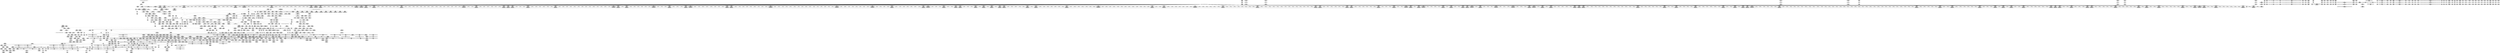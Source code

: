 digraph {
	CE0x516cb30 [shape=record,shape=Mrecord,label="{CE0x516cb30|12:_i32,_56:_i8*,_:_CRE_192,193_}"]
	CE0x510e140 [shape=record,shape=Mrecord,label="{CE0x510e140|selinux_inode_setattr:cred4|security/selinux/hooks.c,2880|*SummSink*}"]
	CE0x5189670 [shape=record,shape=Mrecord,label="{CE0x5189670|i64*_getelementptr_inbounds_(_2_x_i64_,_2_x_i64_*___llvm_gcov_ctr131,_i64_0,_i64_1)|*Constant*}"]
	CE0x516ea90 [shape=record,shape=Mrecord,label="{CE0x516ea90|selinux_inode_setattr:tmp37|security/selinux/hooks.c,2894}"]
	CE0x51d9380 [shape=record,shape=Mrecord,label="{CE0x51d9380|GLOBAL:cred_sid|*Constant*}"]
	CE0x5116b10 [shape=record,shape=Mrecord,label="{CE0x5116b10|selinux_inode_setattr:land.lhs.true2|*SummSink*}"]
	CE0x51e4d50 [shape=record,shape=Mrecord,label="{CE0x51e4d50|inode_has_perm:sclass|security/selinux/hooks.c,1617|*SummSource*}"]
	CE0x516fa70 [shape=record,shape=Mrecord,label="{CE0x516fa70|selinux_inode_setattr:tmp38|security/selinux/hooks.c,2894|*SummSource*}"]
	CE0x5142f70 [shape=record,shape=Mrecord,label="{CE0x5142f70|104:_%struct.inode*,_:_CRE_155,156_}"]
	CE0x517f850 [shape=record,shape=Mrecord,label="{CE0x517f850|selinux_inode_setattr:tmp53|security/selinux/hooks.c,2900}"]
	CE0x51c9c50 [shape=record,shape=Mrecord,label="{CE0x51c9c50|12:_i32,_56:_i8*,_:_CRE_935,936_}"]
	CE0x5171270 [shape=record,shape=Mrecord,label="{CE0x5171270|dentry_has_perm:cred|Function::dentry_has_perm&Arg::cred::|*SummSink*}"]
	CE0x51afa40 [shape=record,shape=Mrecord,label="{CE0x51afa40|12:_i32,_56:_i8*,_:_CRE_246,247_}"]
	CE0x5191890 [shape=record,shape=Mrecord,label="{CE0x5191890|12:_i32,_56:_i8*,_:_CRE_0,2_|*MultipleSource*|*LoadInst*|security/selinux/hooks.c,1627|Function::inode_has_perm&Arg::inode::|security/selinux/hooks.c,1611}"]
	CE0x5170280 [shape=record,shape=Mrecord,label="{CE0x5170280|selinux_inode_setattr:call18|security/selinux/hooks.c,2894}"]
	CE0x5104c70 [shape=record,shape=Mrecord,label="{CE0x5104c70|selinux_inode_setattr:do.body}"]
	CE0x51b2210 [shape=record,shape=Mrecord,label="{CE0x51b2210|12:_i32,_56:_i8*,_:_CRE_285,286_}"]
	CE0x5193630 [shape=record,shape=Mrecord,label="{CE0x5193630|12:_i32,_56:_i8*,_:_CRE_120,128_|*MultipleSource*|*LoadInst*|security/selinux/hooks.c,1627|Function::inode_has_perm&Arg::inode::|security/selinux/hooks.c,1611}"]
	CE0x50fa0f0 [shape=record,shape=Mrecord,label="{CE0x50fa0f0|12:_i32,_56:_i8*,_:_CRE_557,558_}"]
	CE0x51112a0 [shape=record,shape=Mrecord,label="{CE0x51112a0|selinux_inode_setattr:if.then12}"]
	CE0x517b8a0 [shape=record,shape=Mrecord,label="{CE0x517b8a0|selinux_inode_setattr:conv|security/selinux/hooks.c,2897|*SummSink*}"]
	CE0x50f9440 [shape=record,shape=Mrecord,label="{CE0x50f9440|12:_i32,_56:_i8*,_:_CRE_540,544_|*MultipleSource*|*LoadInst*|security/selinux/hooks.c,1627|Function::inode_has_perm&Arg::inode::|security/selinux/hooks.c,1611}"]
	CE0x518b7a0 [shape=record,shape=Mrecord,label="{CE0x518b7a0|12:_i32,_56:_i8*,_:_CRE_48,56_|*MultipleSource*|*LoadInst*|security/selinux/hooks.c,1627|Function::inode_has_perm&Arg::inode::|security/selinux/hooks.c,1611}"]
	CE0x51d5070 [shape=record,shape=Mrecord,label="{CE0x51d5070|avc_has_perm:auditdata|Function::avc_has_perm&Arg::auditdata::}"]
	CE0x51155b0 [shape=record,shape=Mrecord,label="{CE0x51155b0|GLOBAL:current_task|Global_var:current_task}"]
	CE0x51d5570 [shape=record,shape=Mrecord,label="{CE0x51d5570|_ret_i32_%retval.0,_!dbg_!27728|security/selinux/avc.c,775|*SummSink*}"]
	CE0x5168740 [shape=record,shape=Mrecord,label="{CE0x5168740|104:_%struct.inode*,_:_CRE_215,216_}"]
	CE0x51c8950 [shape=record,shape=Mrecord,label="{CE0x51c8950|12:_i32,_56:_i8*,_:_CRE_919,920_}"]
	CE0x5110b00 [shape=record,shape=Mrecord,label="{CE0x5110b00|selinux_inode_setattr:if.then24|*SummSource*}"]
	CE0x51bc6b0 [shape=record,shape=Mrecord,label="{CE0x51bc6b0|12:_i32,_56:_i8*,_:_CRE_567,568_}"]
	CE0x5122400 [shape=record,shape=Mrecord,label="{CE0x5122400|selinux_inode_setattr:tmp9|security/selinux/hooks.c,2880|*SummSource*}"]
	CE0x51b19c0 [shape=record,shape=Mrecord,label="{CE0x51b19c0|12:_i32,_56:_i8*,_:_CRE_278,279_}"]
	CE0x51cb140 [shape=record,shape=Mrecord,label="{CE0x51cb140|12:_i32,_56:_i8*,_:_CRE_984,988_|*MultipleSource*|*LoadInst*|security/selinux/hooks.c,1627|Function::inode_has_perm&Arg::inode::|security/selinux/hooks.c,1611}"]
	CE0x513bc80 [shape=record,shape=Mrecord,label="{CE0x513bc80|selinux_inode_setattr:tmp32|security/selinux/hooks.c,2890|*SummSink*}"]
	CE0x51d8130 [shape=record,shape=Mrecord,label="{CE0x51d8130|__validate_creds:bb|*SummSource*}"]
	CE0x51c5fc0 [shape=record,shape=Mrecord,label="{CE0x51c5fc0|12:_i32,_56:_i8*,_:_CRE_884,885_}"]
	CE0x516b780 [shape=record,shape=Mrecord,label="{CE0x516b780|12:_i32,_56:_i8*,_:_CRE_171,172_}"]
	CE0x51702f0 [shape=record,shape=Mrecord,label="{CE0x51702f0|selinux_inode_setattr:call18|security/selinux/hooks.c,2894|*SummSource*}"]
	CE0x5199750 [shape=record,shape=Mrecord,label="{CE0x5199750|12:_i32,_56:_i8*,_:_CRE_144,145_}"]
	CE0x5143150 [shape=record,shape=Mrecord,label="{CE0x5143150|104:_%struct.inode*,_:_CRE_157,158_}"]
	CE0x51b3050 [shape=record,shape=Mrecord,label="{CE0x51b3050|12:_i32,_56:_i8*,_:_CRE_297,298_}"]
	CE0x5104b70 [shape=record,shape=Mrecord,label="{CE0x5104b70|selinux_inode_setattr:if.end19|*SummSink*}"]
	CE0x51df0e0 [shape=record,shape=Mrecord,label="{CE0x51df0e0|inode_has_perm:tobool|security/selinux/hooks.c,1611}"]
	CE0x51890f0 [shape=record,shape=Mrecord,label="{CE0x51890f0|inode_has_perm:tmp|*SummSink*}"]
	CE0x5111040 [shape=record,shape=Mrecord,label="{CE0x5111040|selinux_inode_setattr:tmp15|security/selinux/hooks.c,2880|*SummSink*}"]
	CE0x51dfaf0 [shape=record,shape=Mrecord,label="{CE0x51dfaf0|inode_has_perm:lnot1|security/selinux/hooks.c,1611}"]
	CE0x51722a0 [shape=record,shape=Mrecord,label="{CE0x51722a0|_ret_i32_%call,_!dbg_!27723|security/selinux/hooks.c,1632}"]
	CE0x51038b0 [shape=record,shape=Mrecord,label="{CE0x51038b0|i64*_getelementptr_inbounds_(_26_x_i64_,_26_x_i64_*___llvm_gcov_ctr234,_i64_0,_i64_0)|*Constant*|*SummSource*}"]
	CE0x51b7ac0 [shape=record,shape=Mrecord,label="{CE0x51b7ac0|12:_i32,_56:_i8*,_:_CRE_486,487_}"]
	CE0x5104f10 [shape=record,shape=Mrecord,label="{CE0x5104f10|selinux_inode_setattr:tmp3}"]
	CE0x5173ab0 [shape=record,shape=Mrecord,label="{CE0x5173ab0|selinux_inode_setattr:tmp39|security/selinux/hooks.c,2896}"]
	CE0x51bf170 [shape=record,shape=Mrecord,label="{CE0x51bf170|12:_i32,_56:_i8*,_:_CRE_603,604_}"]
	CE0x5116fa0 [shape=record,shape=Mrecord,label="{CE0x5116fa0|i64_3|*Constant*|*SummSink*}"]
	CE0x517c0a0 [shape=record,shape=Mrecord,label="{CE0x517c0a0|selinux_inode_setattr:or|security/selinux/hooks.c,2897|*SummSource*}"]
	CE0x510c4f0 [shape=record,shape=Mrecord,label="{CE0x510c4f0|inode_has_perm:do.body}"]
	CE0x51ebe30 [shape=record,shape=Mrecord,label="{CE0x51ebe30|__validate_creds:tmp9|include/linux/cred.h,175}"]
	CE0x51d7a70 [shape=record,shape=Mrecord,label="{CE0x51d7a70|__validate_creds:expval|include/linux/cred.h,173|*SummSource*}"]
	CE0x510bce0 [shape=record,shape=Mrecord,label="{CE0x510bce0|dentry_has_perm:tmp1|*SummSource*}"]
	CE0x5142500 [shape=record,shape=Mrecord,label="{CE0x5142500|selinux_inode_setattr:tmp24|security/selinux/hooks.c,2885|*SummSink*}"]
	CE0x5104390 [shape=record,shape=Mrecord,label="{CE0x5104390|selinux_inode_setattr:tmp12|security/selinux/hooks.c,2880|*SummSink*}"]
	CE0x51c3dc0 [shape=record,shape=Mrecord,label="{CE0x51c3dc0|12:_i32,_56:_i8*,_:_CRE_832,840_|*MultipleSource*|*LoadInst*|security/selinux/hooks.c,1627|Function::inode_has_perm&Arg::inode::|security/selinux/hooks.c,1611}"]
	CE0x5104540 [shape=record,shape=Mrecord,label="{CE0x5104540|i64*_getelementptr_inbounds_(_26_x_i64_,_26_x_i64_*___llvm_gcov_ctr234,_i64_0,_i64_6)|*Constant*}"]
	CE0x510dfa0 [shape=record,shape=Mrecord,label="{CE0x510dfa0|GLOBAL:selinux_policycap_openperm|Global_var:selinux_policycap_openperm}"]
	CE0x51e9280 [shape=record,shape=Mrecord,label="{CE0x51e9280|__validate_creds:tmp7|include/linux/cred.h,174|*SummSink*}"]
	CE0x5144e00 [shape=record,shape=Mrecord,label="{CE0x5144e00|selinux_inode_setattr:tmp25|security/selinux/hooks.c,2888}"]
	CE0x50ebce0 [shape=record,shape=Mrecord,label="{CE0x50ebce0|selinux_inode_setattr:if.then}"]
	CE0x5121c00 [shape=record,shape=Mrecord,label="{CE0x5121c00|dentry_has_perm:d_inode|security/selinux/hooks.c,1627}"]
	CE0x51e07a0 [shape=record,shape=Mrecord,label="{CE0x51e07a0|inode_has_perm:conv|security/selinux/hooks.c,1611|*SummSink*}"]
	CE0x51bfc20 [shape=record,shape=Mrecord,label="{CE0x51bfc20|12:_i32,_56:_i8*,_:_CRE_612,613_}"]
	CE0x5123820 [shape=record,shape=Mrecord,label="{CE0x5123820|selinux_inode_setattr:iattr|Function::selinux_inode_setattr&Arg::iattr::|*SummSink*}"]
	CE0x5189180 [shape=record,shape=Mrecord,label="{CE0x5189180|i64_1|*Constant*}"]
	CE0x50ffc80 [shape=record,shape=Mrecord,label="{CE0x50ffc80|selinux_inode_setattr:tmp17|security/selinux/hooks.c,2880|*SummSink*}"]
	CE0x513e240 [shape=record,shape=Mrecord,label="{CE0x513e240|i32_4|*Constant*}"]
	CE0x5140e50 [shape=record,shape=Mrecord,label="{CE0x5140e50|i32_1609|*Constant*}"]
	CE0x5120d10 [shape=record,shape=Mrecord,label="{CE0x5120d10|104:_%struct.inode*,_:_CRE_315,316_}"]
	CE0x5179f30 [shape=record,shape=Mrecord,label="{CE0x5179f30|i64*_getelementptr_inbounds_(_26_x_i64_,_26_x_i64_*___llvm_gcov_ctr234,_i64_0,_i64_23)|*Constant*}"]
	CE0x516e8e0 [shape=record,shape=Mrecord,label="{CE0x516e8e0|selinux_inode_setattr:tmp36|security/selinux/hooks.c,2892|*SummSink*}"]
	CE0x510fed0 [shape=record,shape=Mrecord,label="{CE0x510fed0|12:_i32,_56:_i8*,_:_CRE_165,166_}"]
	CE0x518b980 [shape=record,shape=Mrecord,label="{CE0x518b980|12:_i32,_56:_i8*,_:_CRE_56,64_|*MultipleSource*|*LoadInst*|security/selinux/hooks.c,1627|Function::inode_has_perm&Arg::inode::|security/selinux/hooks.c,1611}"]
	CE0x5146f50 [shape=record,shape=Mrecord,label="{CE0x5146f50|selinux_inode_setattr:tmp30|security/selinux/hooks.c,2889}"]
	CE0x51e3d70 [shape=record,shape=Mrecord,label="{CE0x51e3d70|avc_has_perm:tsid|Function::avc_has_perm&Arg::tsid::|*SummSink*}"]
	CE0x518db80 [shape=record,shape=Mrecord,label="{CE0x518db80|104:_%struct.inode*,_:_CRE_203,204_}"]
	"CONST[source:0(mediator),value:2(dynamic)][purpose:{object}][SnkIdx:2]"
	CE0x517f540 [shape=record,shape=Mrecord,label="{CE0x517f540|i64*_getelementptr_inbounds_(_26_x_i64_,_26_x_i64_*___llvm_gcov_ctr234,_i64_0,_i64_25)|*Constant*|*SummSource*}"]
	CE0x5141530 [shape=record,shape=Mrecord,label="{CE0x5141530|selinux_inode_setattr:tmp21|security/selinux/hooks.c,2885|*SummSource*}"]
	CE0x5180950 [shape=record,shape=Mrecord,label="{CE0x5180950|i64*_getelementptr_inbounds_(_2_x_i64_,_2_x_i64_*___llvm_gcov_ctr98,_i64_0,_i64_0)|*Constant*|*SummSource*}"]
	CE0x5178d80 [shape=record,shape=Mrecord,label="{CE0x5178d80|selinux_inode_setattr:tmp45|security/selinux/hooks.c,2896|*SummSource*}"]
	CE0x5184fd0 [shape=record,shape=Mrecord,label="{CE0x5184fd0|inode_has_perm:tmp4|security/selinux/hooks.c,1609}"]
	CE0x5184280 [shape=record,shape=Mrecord,label="{CE0x5184280|12:_i32,_56:_i8*,_:_CRE_32,40_|*MultipleSource*|*LoadInst*|security/selinux/hooks.c,1627|Function::inode_has_perm&Arg::inode::|security/selinux/hooks.c,1611}"]
	CE0x5174f00 [shape=record,shape=Mrecord,label="{CE0x5174f00|i64_20|*Constant*}"]
	CE0x5121a50 [shape=record,shape=Mrecord,label="{CE0x5121a50|i32_5|*Constant*|*SummSource*}"]
	CE0x5127690 [shape=record,shape=Mrecord,label="{CE0x5127690|inode_has_perm:perms|Function::inode_has_perm&Arg::perms::|*SummSource*}"]
	CE0x5143330 [shape=record,shape=Mrecord,label="{CE0x5143330|104:_%struct.inode*,_:_CRE_159,160_}"]
	CE0x5169330 [shape=record,shape=Mrecord,label="{CE0x5169330|104:_%struct.inode*,_:_CRE_248,256_|*MultipleSource*|Function::selinux_inode_setattr&Arg::dentry::|Function::dentry_has_perm&Arg::dentry::|security/selinux/hooks.c,1627}"]
	CE0x5187990 [shape=record,shape=Mrecord,label="{CE0x5187990|inode_has_perm:tmp2}"]
	CE0x51b25a0 [shape=record,shape=Mrecord,label="{CE0x51b25a0|12:_i32,_56:_i8*,_:_CRE_288,289_}"]
	CE0x518f6c0 [shape=record,shape=Mrecord,label="{CE0x518f6c0|_call_void_mcount()_#3}"]
	CE0x51154a0 [shape=record,shape=Mrecord,label="{CE0x51154a0|%struct.task_struct*_(%struct.task_struct**)*_asm_movq_%gs:$_1:P_,$0_,_r,im,_dirflag_,_fpsr_,_flags_|*SummSink*}"]
	CE0x516e550 [shape=record,shape=Mrecord,label="{CE0x516e550|selinux_inode_setattr:tmp36|security/selinux/hooks.c,2892}"]
	CE0x51183a0 [shape=record,shape=Mrecord,label="{CE0x51183a0|selinux_inode_setattr:return|*SummSink*}"]
	CE0x51c8e10 [shape=record,shape=Mrecord,label="{CE0x51c8e10|12:_i32,_56:_i8*,_:_CRE_923,924_}"]
	CE0x51c7d70 [shape=record,shape=Mrecord,label="{CE0x51c7d70|12:_i32,_56:_i8*,_:_CRE_909,910_}"]
	CE0x51c9790 [shape=record,shape=Mrecord,label="{CE0x51c9790|12:_i32,_56:_i8*,_:_CRE_931,932_}"]
	CE0x5104280 [shape=record,shape=Mrecord,label="{CE0x5104280|selinux_inode_setattr:tmp12|security/selinux/hooks.c,2880|*SummSource*}"]
	CE0x51eaf10 [shape=record,shape=Mrecord,label="{CE0x51eaf10|i64*_getelementptr_inbounds_(_5_x_i64_,_5_x_i64_*___llvm_gcov_ctr155,_i64_0,_i64_4)|*Constant*|*SummSource*}"]
	CE0x5115f30 [shape=record,shape=Mrecord,label="{CE0x5115f30|i64*_getelementptr_inbounds_(_26_x_i64_,_26_x_i64_*___llvm_gcov_ctr234,_i64_0,_i64_8)|*Constant*}"]
	CE0x51e6c10 [shape=record,shape=Mrecord,label="{CE0x51e6c10|__validate_creds:tmp2|include/linux/cred.h,173|*SummSink*}"]
	CE0x5120710 [shape=record,shape=Mrecord,label="{CE0x5120710|104:_%struct.inode*,_:_CRE_308,309_}"]
	CE0x51affe0 [shape=record,shape=Mrecord,label="{CE0x51affe0|12:_i32,_56:_i8*,_:_CRE_252,253_}"]
	CE0x518a470 [shape=record,shape=Mrecord,label="{CE0x518a470|12:_i32,_56:_i8*,_:_CRE_8,12_|*MultipleSource*|*LoadInst*|security/selinux/hooks.c,1627|Function::inode_has_perm&Arg::inode::|security/selinux/hooks.c,1611}"]
	CE0x518d220 [shape=record,shape=Mrecord,label="{CE0x518d220|104:_%struct.inode*,_:_CRE_193,194_}"]
	CE0x516bff0 [shape=record,shape=Mrecord,label="{CE0x516bff0|12:_i32,_56:_i8*,_:_CRE_180,181_}"]
	CE0x51260b0 [shape=record,shape=Mrecord,label="{CE0x51260b0|dentry_has_perm:call|security/selinux/hooks.c,1632|*SummSink*}"]
	CE0x516f6e0 [shape=record,shape=Mrecord,label="{CE0x516f6e0|selinux_inode_setattr:tmp37|security/selinux/hooks.c,2894|*SummSink*}"]
	CE0x51d5fa0 [shape=record,shape=Mrecord,label="{CE0x51d5fa0|i64*_getelementptr_inbounds_(_8_x_i64_,_8_x_i64_*___llvm_gcov_ctr154,_i64_0,_i64_7)|*Constant*|*SummSource*}"]
	CE0x5144a30 [shape=record,shape=Mrecord,label="{CE0x5144a30|selinux_inode_setattr:tmp26|security/selinux/hooks.c,2888}"]
	CE0x510f1b0 [shape=record,shape=Mrecord,label="{CE0x510f1b0|12:_i32,_56:_i8*,_:_CRE_151,152_}"]
	CE0x51edca0 [shape=record,shape=Mrecord,label="{CE0x51edca0|cred_sid:tmp5|security/selinux/hooks.c,196|*SummSink*}"]
	CE0x51bde70 [shape=record,shape=Mrecord,label="{CE0x51bde70|12:_i32,_56:_i8*,_:_CRE_587,588_}"]
	CE0x5168650 [shape=record,shape=Mrecord,label="{CE0x5168650|104:_%struct.inode*,_:_CRE_214,215_}"]
	CE0x5168380 [shape=record,shape=Mrecord,label="{CE0x5168380|104:_%struct.inode*,_:_CRE_211,212_}"]
	CE0x51e5b50 [shape=record,shape=Mrecord,label="{CE0x51e5b50|i32_(i32,_i32,_i16,_i32,_%struct.common_audit_data*)*_bitcast_(i32_(i32,_i32,_i16,_i32,_%struct.common_audit_data.495*)*_avc_has_perm_to_i32_(i32,_i32,_i16,_i32,_%struct.common_audit_data*)*)|*Constant*|*SummSource*}"]
	CE0x51df800 [shape=record,shape=Mrecord,label="{CE0x51df800|inode_has_perm:lnot|security/selinux/hooks.c,1611}"]
	CE0x5148ac0 [shape=record,shape=Mrecord,label="{CE0x5148ac0|i32_-6658|*Constant*|*SummSink*}"]
	CE0x510c680 [shape=record,shape=Mrecord,label="{CE0x510c680|inode_has_perm:do.body|*SummSink*}"]
	CE0x513ea60 [shape=record,shape=Mrecord,label="{CE0x513ea60|inode_has_perm:tmp1|*SummSink*}"]
	CE0x5191ac0 [shape=record,shape=Mrecord,label="{CE0x5191ac0|inode_has_perm:i_flags|security/selinux/hooks.c,1611|*SummSource*}"]
	CE0x50fee20 [shape=record,shape=Mrecord,label="{CE0x50fee20|0:_i32,_:_CRE_24,32_|*MultipleSource*|security/selinux/hooks.c,2881|Function::selinux_inode_setattr&Arg::iattr::}"]
	CE0x51e0440 [shape=record,shape=Mrecord,label="{CE0x51e0440|inode_has_perm:lnot.ext|security/selinux/hooks.c,1611|*SummSource*}"]
	CE0x5103bf0 [shape=record,shape=Mrecord,label="{CE0x5103bf0|i8_1|*Constant*|*SummSink*}"]
	CE0x51df3b0 [shape=record,shape=Mrecord,label="{CE0x51df3b0|inode_has_perm:tobool|security/selinux/hooks.c,1611|*SummSource*}"]
	CE0x50fc810 [shape=record,shape=Mrecord,label="{CE0x50fc810|dentry_has_perm:u|security/selinux/hooks.c,1631}"]
	CE0x50fd620 [shape=record,shape=Mrecord,label="{CE0x50fd620|_call_void_mcount()_#3|*SummSource*}"]
	CE0x5174000 [shape=record,shape=Mrecord,label="{CE0x5174000|selinux_inode_setattr:tmp39|security/selinux/hooks.c,2896|*SummSink*}"]
	CE0x5172450 [shape=record,shape=Mrecord,label="{CE0x5172450|dentry_has_perm:av|Function::dentry_has_perm&Arg::av::}"]
	CE0x5183de0 [shape=record,shape=Mrecord,label="{CE0x5183de0|12:_i32,_56:_i8*,_:_CRE_12,16_|*MultipleSource*|*LoadInst*|security/selinux/hooks.c,1627|Function::inode_has_perm&Arg::inode::|security/selinux/hooks.c,1611}"]
	CE0x519b790 [shape=record,shape=Mrecord,label="{CE0x519b790|inode_has_perm:return|*SummSink*}"]
	CE0x51d8d00 [shape=record,shape=Mrecord,label="{CE0x51d8d00|inode_has_perm:tmp14|security/selinux/hooks.c,1614|*SummSink*}"]
	CE0x51df980 [shape=record,shape=Mrecord,label="{CE0x51df980|inode_has_perm:lnot|security/selinux/hooks.c,1611|*SummSource*}"]
	CE0x5143060 [shape=record,shape=Mrecord,label="{CE0x5143060|104:_%struct.inode*,_:_CRE_156,157_}"]
	CE0x51c5b00 [shape=record,shape=Mrecord,label="{CE0x51c5b00|12:_i32,_56:_i8*,_:_CRE_880,881_}"]
	CE0x516ef40 [shape=record,shape=Mrecord,label="{CE0x516ef40|i64*_getelementptr_inbounds_(_26_x_i64_,_26_x_i64_*___llvm_gcov_ctr234,_i64_0,_i64_18)|*Constant*}"]
	CE0x51ae840 [shape=record,shape=Mrecord,label="{CE0x51ae840|12:_i32,_56:_i8*,_:_CRE_205,206_}"]
	CE0x51d9c80 [shape=record,shape=Mrecord,label="{CE0x51d9c80|cred_sid:cred|Function::cred_sid&Arg::cred::}"]
	CE0x5126350 [shape=record,shape=Mrecord,label="{CE0x5126350|GLOBAL:inode_has_perm|*Constant*|*SummSource*}"]
	CE0x5d26900 [shape=record,shape=Mrecord,label="{CE0x5d26900|GLOBAL:__llvm_gcov_ctr234|Global_var:__llvm_gcov_ctr234}"]
	CE0x51b4350 [shape=record,shape=Mrecord,label="{CE0x51b4350|12:_i32,_56:_i8*,_:_CRE_320,328_|*MultipleSource*|*LoadInst*|security/selinux/hooks.c,1627|Function::inode_has_perm&Arg::inode::|security/selinux/hooks.c,1611}"]
	CE0x51eca60 [shape=record,shape=Mrecord,label="{CE0x51eca60|i64*_getelementptr_inbounds_(_2_x_i64_,_2_x_i64_*___llvm_gcov_ctr131,_i64_0,_i64_0)|*Constant*|*SummSource*}"]
	CE0x5113160 [shape=record,shape=Mrecord,label="{CE0x5113160|%struct.task_struct*_(%struct.task_struct**)*_asm_movq_%gs:$_1:P_,$0_,_r,im,_dirflag_,_fpsr_,_flags_|*SummSource*}"]
	CE0x51466b0 [shape=record,shape=Mrecord,label="{CE0x51466b0|selinux_inode_setattr:tmp29|security/selinux/hooks.c,2889|*SummSource*}"]
	CE0x511f9d0 [shape=record,shape=Mrecord,label="{CE0x511f9d0|104:_%struct.inode*,_:_CRE_272,280_|*MultipleSource*|Function::selinux_inode_setattr&Arg::dentry::|Function::dentry_has_perm&Arg::dentry::|security/selinux/hooks.c,1627}"]
	CE0x5119dc0 [shape=record,shape=Mrecord,label="{CE0x5119dc0|selinux_inode_setattr:tmp14|security/selinux/hooks.c,2880|*SummSource*}"]
	CE0x51c2250 [shape=record,shape=Mrecord,label="{CE0x51c2250|12:_i32,_56:_i8*,_:_CRE_712,728_|*MultipleSource*|*LoadInst*|security/selinux/hooks.c,1627|Function::inode_has_perm&Arg::inode::|security/selinux/hooks.c,1611}"]
	CE0x51814d0 [shape=record,shape=Mrecord,label="{CE0x51814d0|104:_%struct.inode*,_:_CRE_95,96_}"]
	CE0x5123da0 [shape=record,shape=Mrecord,label="{CE0x5123da0|selinux_inode_setattr:ia_valid6|security/selinux/hooks.c,2881}"]
	CE0x518de50 [shape=record,shape=Mrecord,label="{CE0x518de50|104:_%struct.inode*,_:_CRE_206,207_}"]
	CE0x50fde90 [shape=record,shape=Mrecord,label="{CE0x50fde90|get_current:tmp1|*SummSink*}"]
	CE0x51c58a0 [shape=record,shape=Mrecord,label="{CE0x51c58a0|12:_i32,_56:_i8*,_:_CRE_878,879_}"]
	CE0x5176e60 [shape=record,shape=Mrecord,label="{CE0x5176e60|selinux_inode_setattr:tobool23|security/selinux/hooks.c,2896}"]
	CE0x5172b80 [shape=record,shape=Mrecord,label="{CE0x5172b80|inode_has_perm:tobool2|security/selinux/hooks.c,1611}"]
	CE0x5120ef0 [shape=record,shape=Mrecord,label="{CE0x5120ef0|104:_%struct.inode*,_:_CRE_317,318_}"]
	CE0x51be330 [shape=record,shape=Mrecord,label="{CE0x51be330|12:_i32,_56:_i8*,_:_CRE_591,592_}"]
	CE0x5144640 [shape=record,shape=Mrecord,label="{CE0x5144640|i64_12|*Constant*}"]
	CE0x5127140 [shape=record,shape=Mrecord,label="{CE0x5127140|inode_has_perm:inode|Function::inode_has_perm&Arg::inode::|*SummSource*}"]
	CE0x5143510 [shape=record,shape=Mrecord,label="{CE0x5143510|104:_%struct.inode*,_:_CRE_161,162_}"]
	CE0x5199440 [shape=record,shape=Mrecord,label="{CE0x5199440|12:_i32,_56:_i8*,_:_CRE_140,141_}"]
	CE0x51ef380 [shape=record,shape=Mrecord,label="{CE0x51ef380|cred_sid:tmp6|security/selinux/hooks.c,197}"]
	CE0x5119980 [shape=record,shape=Mrecord,label="{CE0x5119980|selinux_inode_setattr:tmp13|security/selinux/hooks.c,2880|*SummSource*}"]
	CE0x513b470 [shape=record,shape=Mrecord,label="{CE0x513b470|i64*_getelementptr_inbounds_(_26_x_i64_,_26_x_i64_*___llvm_gcov_ctr234,_i64_0,_i64_15)|*Constant*|*SummSink*}"]
	CE0x510c5e0 [shape=record,shape=Mrecord,label="{CE0x510c5e0|inode_has_perm:do.body|*SummSource*}"]
	CE0x50fcc20 [shape=record,shape=Mrecord,label="{CE0x50fcc20|dentry_has_perm:call|security/selinux/hooks.c,1632}"]
	CE0x51446b0 [shape=record,shape=Mrecord,label="{CE0x51446b0|i64_12|*Constant*|*SummSource*}"]
	CE0x5144bf0 [shape=record,shape=Mrecord,label="{CE0x5144bf0|i64_13|*Constant*}"]
	CE0x51afe00 [shape=record,shape=Mrecord,label="{CE0x51afe00|12:_i32,_56:_i8*,_:_CRE_250,251_}"]
	CE0x50fc600 [shape=record,shape=Mrecord,label="{CE0x50fc600|i8_10|*Constant*|*SummSink*}"]
	CE0x511f8a0 [shape=record,shape=Mrecord,label="{CE0x511f8a0|104:_%struct.inode*,_:_CRE_264,272_|*MultipleSource*|Function::selinux_inode_setattr&Arg::dentry::|Function::dentry_has_perm&Arg::dentry::|security/selinux/hooks.c,1627}"]
	CE0x5118100 [shape=record,shape=Mrecord,label="{CE0x5118100|selinux_inode_setattr:tmp|*SummSource*}"]
	CE0x511fb00 [shape=record,shape=Mrecord,label="{CE0x511fb00|104:_%struct.inode*,_:_CRE_280,288_|*MultipleSource*|Function::selinux_inode_setattr&Arg::dentry::|Function::dentry_has_perm&Arg::dentry::|security/selinux/hooks.c,1627}"]
	CE0x51061f0 [shape=record,shape=Mrecord,label="{CE0x51061f0|i64_17|*Constant*|*SummSource*}"]
	CE0x5145d90 [shape=record,shape=Mrecord,label="{CE0x5145d90|selinux_inode_setattr:tmp28|security/selinux/hooks.c,2888|*SummSource*}"]
	CE0x51c0ed0 [shape=record,shape=Mrecord,label="{CE0x51c0ed0|12:_i32,_56:_i8*,_:_CRE_648,656_|*MultipleSource*|*LoadInst*|security/selinux/hooks.c,1627|Function::inode_has_perm&Arg::inode::|security/selinux/hooks.c,1611}"]
	CE0x5124750 [shape=record,shape=Mrecord,label="{CE0x5124750|selinux_inode_setattr:tmp16|security/selinux/hooks.c,2880|*SummSource*}"]
	CE0x51cb010 [shape=record,shape=Mrecord,label="{CE0x51cb010|12:_i32,_56:_i8*,_:_CRE_983,984_}"]
	CE0x5112ed0 [shape=record,shape=Mrecord,label="{CE0x5112ed0|selinux_inode_setattr:call|security/selinux/hooks.c,2880}"]
	CE0x510cdc0 [shape=record,shape=Mrecord,label="{CE0x510cdc0|i64*_getelementptr_inbounds_(_2_x_i64_,_2_x_i64_*___llvm_gcov_ctr153,_i64_0,_i64_1)|*Constant*}"]
	CE0x517bda0 [shape=record,shape=Mrecord,label="{CE0x517bda0|selinux_inode_setattr:or|security/selinux/hooks.c,2897|*SummSink*}"]
	CE0x51c3540 [shape=record,shape=Mrecord,label="{CE0x51c3540|12:_i32,_56:_i8*,_:_CRE_800,804_|*MultipleSource*|*LoadInst*|security/selinux/hooks.c,1627|Function::inode_has_perm&Arg::inode::|security/selinux/hooks.c,1611}"]
	CE0x5182db0 [shape=record,shape=Mrecord,label="{CE0x5182db0|104:_%struct.inode*,_:_CRE_181,182_}"]
	CE0x517d1c0 [shape=record,shape=Mrecord,label="{CE0x517d1c0|i64*_getelementptr_inbounds_(_26_x_i64_,_26_x_i64_*___llvm_gcov_ctr234,_i64_0,_i64_24)|*Constant*|*SummSource*}"]
	CE0x518d9a0 [shape=record,shape=Mrecord,label="{CE0x518d9a0|104:_%struct.inode*,_:_CRE_201,202_}"]
	CE0x51af250 [shape=record,shape=Mrecord,label="{CE0x51af250|12:_i32,_56:_i8*,_:_CRE_240,241_}"]
	CE0x51c65b0 [shape=record,shape=Mrecord,label="{CE0x51c65b0|12:_i32,_56:_i8*,_:_CRE_889,890_}"]
	CE0x517cf50 [shape=record,shape=Mrecord,label="{CE0x517cf50|i64*_getelementptr_inbounds_(_26_x_i64_,_26_x_i64_*___llvm_gcov_ctr234,_i64_0,_i64_24)|*Constant*}"]
	CE0x5121af0 [shape=record,shape=Mrecord,label="{CE0x5121af0|i32_5|*Constant*|*SummSink*}"]
	CE0x51c6f30 [shape=record,shape=Mrecord,label="{CE0x51c6f30|12:_i32,_56:_i8*,_:_CRE_897,898_}"]
	CE0x517ea90 [shape=record,shape=Mrecord,label="{CE0x517ea90|selinux_inode_setattr:retval.0|*SummSink*}"]
	CE0x5106bb0 [shape=record,shape=Mrecord,label="{CE0x5106bb0|GLOBAL:get_current|*Constant*|*SummSource*}"]
	CE0x51af430 [shape=record,shape=Mrecord,label="{CE0x51af430|12:_i32,_56:_i8*,_:_CRE_241,242_}"]
	CE0x51d64d0 [shape=record,shape=Mrecord,label="{CE0x51d64d0|inode_has_perm:tmp19|security/selinux/hooks.c,1618|*SummSink*}"]
	CE0x51937e0 [shape=record,shape=Mrecord,label="{CE0x51937e0|12:_i32,_56:_i8*,_:_CRE_128,136_|*MultipleSource*|*LoadInst*|security/selinux/hooks.c,1627|Function::inode_has_perm&Arg::inode::|security/selinux/hooks.c,1611}"]
	CE0x51c5510 [shape=record,shape=Mrecord,label="{CE0x51c5510|12:_i32,_56:_i8*,_:_CRE_875,876_}"]
	CE0x5182180 [shape=record,shape=Mrecord,label="{CE0x5182180|104:_%struct.inode*,_:_CRE_168,169_}"]
	CE0x4905030 [shape=record,shape=Mrecord,label="{CE0x4905030|_call_void_mcount()_#3}"]
	CE0x50f02d0 [shape=record,shape=Mrecord,label="{CE0x50f02d0|selinux_inode_setattr:if.end14|*SummSink*}"]
	CE0x5177280 [shape=record,shape=Mrecord,label="{CE0x5177280|selinux_inode_setattr:and22|security/selinux/hooks.c,2896}"]
	CE0x51b00d0 [shape=record,shape=Mrecord,label="{CE0x51b00d0|12:_i32,_56:_i8*,_:_CRE_253,254_}"]
	CE0x51299b0 [shape=record,shape=Mrecord,label="{CE0x51299b0|dentry_has_perm:d_inode|security/selinux/hooks.c,1627|*SummSink*}"]
	CE0x5178a30 [shape=record,shape=Mrecord,label="{CE0x5178a30|selinux_inode_setattr:tmp44|security/selinux/hooks.c,2896|*SummSink*}"]
	CE0x51807a0 [shape=record,shape=Mrecord,label="{CE0x51807a0|_ret_i32_%retval.0,_!dbg_!27769|security/selinux/hooks.c,2900|*SummSink*}"]
	CE0x51b7990 [shape=record,shape=Mrecord,label="{CE0x51b7990|12:_i32,_56:_i8*,_:_CRE_485,486_}"]
	CE0x51d08a0 [shape=record,shape=Mrecord,label="{CE0x51d08a0|inode_has_perm:tmp12|security/selinux/hooks.c,1612}"]
	CE0x51beb80 [shape=record,shape=Mrecord,label="{CE0x51beb80|12:_i32,_56:_i8*,_:_CRE_598,599_}"]
	CE0x50ebbe0 [shape=record,shape=Mrecord,label="{CE0x50ebbe0|selinux_inode_setattr:bb|*SummSink*}"]
	CE0x5144f20 [shape=record,shape=Mrecord,label="{CE0x5144f20|selinux_inode_setattr:tmp25|security/selinux/hooks.c,2888|*SummSource*}"]
	CE0x51c73f0 [shape=record,shape=Mrecord,label="{CE0x51c73f0|12:_i32,_56:_i8*,_:_CRE_901,902_}"]
	CE0x517bfb0 [shape=record,shape=Mrecord,label="{CE0x517bfb0|selinux_inode_setattr:or|security/selinux/hooks.c,2897}"]
	CE0x51c91a0 [shape=record,shape=Mrecord,label="{CE0x51c91a0|12:_i32,_56:_i8*,_:_CRE_926,927_}"]
	CE0x51206a0 [shape=record,shape=Mrecord,label="{CE0x51206a0|104:_%struct.inode*,_:_CRE_307,308_}"]
	CE0x51ce4a0 [shape=record,shape=Mrecord,label="{CE0x51ce4a0|inode_has_perm:tmp8|security/selinux/hooks.c,1611|*SummSink*}"]
	CE0x5142e80 [shape=record,shape=Mrecord,label="{CE0x5142e80|104:_%struct.inode*,_:_CRE_154,155_}"]
	CE0x51bbe60 [shape=record,shape=Mrecord,label="{CE0x51bbe60|12:_i32,_56:_i8*,_:_CRE_560,561_}"]
	CE0x51d99d0 [shape=record,shape=Mrecord,label="{CE0x51d99d0|cred_sid:entry}"]
	CE0x51eaa40 [shape=record,shape=Mrecord,label="{CE0x51eaa40|GLOBAL:__invalid_creds|*Constant*|*SummSource*}"]
	CE0x51894c0 [shape=record,shape=Mrecord,label="{CE0x51894c0|cred_sid:tmp1|*SummSink*}"]
	CE0x51b6ca0 [shape=record,shape=Mrecord,label="{CE0x51b6ca0|12:_i32,_56:_i8*,_:_CRE_474,475_}"]
	CE0x51911d0 [shape=record,shape=Mrecord,label="{CE0x51911d0|__validate_creds:line|Function::__validate_creds&Arg::line::}"]
	CE0x5129660 [shape=record,shape=Mrecord,label="{CE0x5129660|_ret_void,_!dbg_!27722|include/linux/cred.h,175|*SummSink*}"]
	CE0x5101b80 [shape=record,shape=Mrecord,label="{CE0x5101b80|selinux_inode_setattr:tmp11|security/selinux/hooks.c,2880}"]
	CE0x51681a0 [shape=record,shape=Mrecord,label="{CE0x51681a0|104:_%struct.inode*,_:_CRE_209,210_}"]
	CE0x5199a20 [shape=record,shape=Mrecord,label="{CE0x5199a20|12:_i32,_56:_i8*,_:_CRE_147,148_}"]
	CE0x5101ff0 [shape=record,shape=Mrecord,label="{CE0x5101ff0|get_current:tmp|*SummSink*}"]
	CE0x518f9d0 [shape=record,shape=Mrecord,label="{CE0x518f9d0|_call_void_mcount()_#3|*SummSink*}"]
	CE0x51e7f20 [shape=record,shape=Mrecord,label="{CE0x51e7f20|__validate_creds:tmp5|include/linux/cred.h,173|*SummSink*}"]
	CE0x5110180 [shape=record,shape=Mrecord,label="{CE0x5110180|i32_65927|*Constant*}"]
	CE0x510d810 [shape=record,shape=Mrecord,label="{CE0x510d810|GLOBAL:current_task|Global_var:current_task|*SummSink*}"]
	CE0x510d570 [shape=record,shape=Mrecord,label="{CE0x510d570|GLOBAL:current_task|Global_var:current_task|*SummSource*}"]
	CE0x510fb10 [shape=record,shape=Mrecord,label="{CE0x510fb10|12:_i32,_56:_i8*,_:_CRE_161,162_}"]
	CE0x516c860 [shape=record,shape=Mrecord,label="{CE0x516c860|12:_i32,_56:_i8*,_:_CRE_189,190_}"]
	CE0x5129d60 [shape=record,shape=Mrecord,label="{CE0x5129d60|104:_%struct.inode*,_:_CRE_16,24_|*MultipleSource*|Function::selinux_inode_setattr&Arg::dentry::|Function::dentry_has_perm&Arg::dentry::|security/selinux/hooks.c,1627}"]
	CE0x51438d0 [shape=record,shape=Mrecord,label="{CE0x51438d0|104:_%struct.inode*,_:_CRE_165,166_}"]
	CE0x51c0930 [shape=record,shape=Mrecord,label="{CE0x51c0930|12:_i32,_56:_i8*,_:_CRE_623,624_}"]
	CE0x5142000 [shape=record,shape=Mrecord,label="{CE0x5142000|selinux_inode_setattr:tmp23|security/selinux/hooks.c,2885|*SummSink*}"]
	CE0x518bf80 [shape=record,shape=Mrecord,label="{CE0x518bf80|__validate_creds:tmp}"]
	CE0x5192eb0 [shape=record,shape=Mrecord,label="{CE0x5192eb0|cred_sid:tmp|*SummSource*}"]
	CE0x5109240 [shape=record,shape=Mrecord,label="{CE0x5109240|selinux_inode_setattr:tmp|*SummSink*}"]
	CE0x518ad00 [shape=record,shape=Mrecord,label="{CE0x518ad00|inode_has_perm:tmp3|*SummSink*}"]
	CE0x5126860 [shape=record,shape=Mrecord,label="{CE0x5126860|inode_has_perm:entry}"]
	CE0x5116ed0 [shape=record,shape=Mrecord,label="{CE0x5116ed0|i64_3|*Constant*|*SummSource*}"]
	CE0x5140d50 [shape=record,shape=Mrecord,label="{CE0x5140d50|__validate_creds:file|Function::__validate_creds&Arg::file::|*SummSink*}"]
	CE0x517c3e0 [shape=record,shape=Mrecord,label="{CE0x517c3e0|selinux_inode_setattr:conv25|security/selinux/hooks.c,2897|*SummSink*}"]
	CE0x51c3fe0 [shape=record,shape=Mrecord,label="{CE0x51c3fe0|12:_i32,_56:_i8*,_:_CRE_840,848_|*MultipleSource*|*LoadInst*|security/selinux/hooks.c,1627|Function::inode_has_perm&Arg::inode::|security/selinux/hooks.c,1611}"]
	CE0x51db050 [shape=record,shape=Mrecord,label="{CE0x51db050|inode_has_perm:tmp16|security/selinux/hooks.c,1615}"]
	CE0x513c4d0 [shape=record,shape=Mrecord,label="{CE0x513c4d0|selinux_inode_setattr:ia_valid.0|*SummSource*}"]
	CE0x51b2cc0 [shape=record,shape=Mrecord,label="{CE0x51b2cc0|12:_i32,_56:_i8*,_:_CRE_294,295_}"]
	CE0x51b33e0 [shape=record,shape=Mrecord,label="{CE0x51b33e0|12:_i32,_56:_i8*,_:_CRE_300,301_}"]
	CE0x5168470 [shape=record,shape=Mrecord,label="{CE0x5168470|104:_%struct.inode*,_:_CRE_212,213_}"]
	CE0x51bc7e0 [shape=record,shape=Mrecord,label="{CE0x51bc7e0|12:_i32,_56:_i8*,_:_CRE_568,569_}"]
	CE0x5199570 [shape=record,shape=Mrecord,label="{CE0x5199570|12:_i32,_56:_i8*,_:_CRE_142,143_}"]
	CE0x51cff10 [shape=record,shape=Mrecord,label="{CE0x51cff10|i64*_getelementptr_inbounds_(_8_x_i64_,_8_x_i64_*___llvm_gcov_ctr154,_i64_0,_i64_5)|*Constant*|*SummSink*}"]
	CE0x51207d0 [shape=record,shape=Mrecord,label="{CE0x51207d0|104:_%struct.inode*,_:_CRE_309,310_}"]
	CE0x5107e00 [shape=record,shape=Mrecord,label="{CE0x5107e00|selinux_inode_setattr:tmp5|security/selinux/hooks.c,2880|*SummSink*}"]
	CE0x51e76f0 [shape=record,shape=Mrecord,label="{CE0x51e76f0|__validate_creds:tmp4|include/linux/cred.h,173|*SummSource*}"]
	CE0x51b4ee0 [shape=record,shape=Mrecord,label="{CE0x51b4ee0|12:_i32,_56:_i8*,_:_CRE_376,384_|*MultipleSource*|*LoadInst*|security/selinux/hooks.c,1627|Function::inode_has_perm&Arg::inode::|security/selinux/hooks.c,1611}"]
	CE0x51c3ba0 [shape=record,shape=Mrecord,label="{CE0x51c3ba0|12:_i32,_56:_i8*,_:_CRE_824,832_|*MultipleSource*|*LoadInst*|security/selinux/hooks.c,1627|Function::inode_has_perm&Arg::inode::|security/selinux/hooks.c,1611}"]
	CE0x51ec430 [shape=record,shape=Mrecord,label="{CE0x51ec430|cred_sid:bb|*SummSource*}"]
	CE0x50f9250 [shape=record,shape=Mrecord,label="{CE0x50f9250|12:_i32,_56:_i8*,_:_CRE_536,540_|*MultipleSource*|*LoadInst*|security/selinux/hooks.c,1627|Function::inode_has_perm&Arg::inode::|security/selinux/hooks.c,1611}"]
	CE0x5110fd0 [shape=record,shape=Mrecord,label="{CE0x5110fd0|selinux_inode_setattr:tmp15|security/selinux/hooks.c,2880|*SummSource*}"]
	CE0x518aa90 [shape=record,shape=Mrecord,label="{CE0x518aa90|__validate_creds:lnot1|include/linux/cred.h,173|*SummSink*}"]
	CE0x510ffc0 [shape=record,shape=Mrecord,label="{CE0x510ffc0|12:_i32,_56:_i8*,_:_CRE_166,167_}"]
	CE0x517a4b0 [shape=record,shape=Mrecord,label="{CE0x517a4b0|i64*_getelementptr_inbounds_(_26_x_i64_,_26_x_i64_*___llvm_gcov_ctr234,_i64_0,_i64_23)|*Constant*|*SummSource*}"]
	CE0x50f6f70 [shape=record,shape=Mrecord,label="{CE0x50f6f70|i8*_getelementptr_inbounds_(_45_x_i8_,_45_x_i8_*_.str12,_i32_0,_i32_0)|*Constant*|*SummSink*}"]
	CE0x518e680 [shape=record,shape=Mrecord,label="{CE0x518e680|i32_22|*Constant*}"]
	CE0x519b9b0 [shape=record,shape=Mrecord,label="{CE0x519b9b0|cred_sid:security|security/selinux/hooks.c,196}"]
	CE0x5103da0 [shape=record,shape=Mrecord,label="{CE0x5103da0|i8*_getelementptr_inbounds_(_25_x_i8_,_25_x_i8_*_.str3,_i32_0,_i32_0)|*Constant*}"]
	CE0x516c1d0 [shape=record,shape=Mrecord,label="{CE0x516c1d0|12:_i32,_56:_i8*,_:_CRE_182,183_}"]
	CE0x510c360 [shape=record,shape=Mrecord,label="{CE0x510c360|i32_0|*Constant*|*SummSink*}"]
	CE0x51d7860 [shape=record,shape=Mrecord,label="{CE0x51d7860|__validate_creds:expval|include/linux/cred.h,173}"]
	CE0x5102360 [shape=record,shape=Mrecord,label="{CE0x5102360|selinux_inode_setattr:if.then17}"]
	CE0x516c0e0 [shape=record,shape=Mrecord,label="{CE0x516c0e0|12:_i32,_56:_i8*,_:_CRE_181,182_}"]
	CE0x51c1bc0 [shape=record,shape=Mrecord,label="{CE0x51c1bc0|12:_i32,_56:_i8*,_:_CRE_688,692_|*MultipleSource*|*LoadInst*|security/selinux/hooks.c,1627|Function::inode_has_perm&Arg::inode::|security/selinux/hooks.c,1611}"]
	CE0x517b830 [shape=record,shape=Mrecord,label="{CE0x517b830|selinux_inode_setattr:conv|security/selinux/hooks.c,2897|*SummSource*}"]
	CE0x5111590 [shape=record,shape=Mrecord,label="{CE0x5111590|selinux_inode_setattr:tmp3|*SummSource*}"]
	CE0x517d520 [shape=record,shape=Mrecord,label="{CE0x517d520|selinux_inode_setattr:tmp51|security/selinux/hooks.c,2899}"]
	CE0x51d9eb0 [shape=record,shape=Mrecord,label="{CE0x51d9eb0|cred_sid:cred|Function::cred_sid&Arg::cred::|*SummSink*}"]
	CE0x5168ec0 [shape=record,shape=Mrecord,label="{CE0x5168ec0|104:_%struct.inode*,_:_CRE_223,224_}"]
	CE0x51c6940 [shape=record,shape=Mrecord,label="{CE0x51c6940|12:_i32,_56:_i8*,_:_CRE_892,893_}"]
	CE0x517cbd0 [shape=record,shape=Mrecord,label="{CE0x517cbd0|selinux_inode_setattr:tmp50|security/selinux/hooks.c,2899}"]
	CE0x51d7060 [shape=record,shape=Mrecord,label="{CE0x51d7060|__validate_creds:if.then|*SummSink*}"]
	CE0x51bef10 [shape=record,shape=Mrecord,label="{CE0x51bef10|12:_i32,_56:_i8*,_:_CRE_601,602_}"]
	CE0x5106840 [shape=record,shape=Mrecord,label="{CE0x5106840|i64*_getelementptr_inbounds_(_2_x_i64_,_2_x_i64_*___llvm_gcov_ctr98,_i64_0,_i64_1)|*Constant*|*SummSink*}"]
	CE0x5170a90 [shape=record,shape=Mrecord,label="{CE0x5170a90|GLOBAL:dentry_has_perm|*Constant*|*SummSource*}"]
	CE0x51269a0 [shape=record,shape=Mrecord,label="{CE0x51269a0|inode_has_perm:entry|*SummSource*}"]
	CE0x51026e0 [shape=record,shape=Mrecord,label="{CE0x51026e0|get_current:tmp1|*SummSource*}"]
	CE0x51ea9d0 [shape=record,shape=Mrecord,label="{CE0x51ea9d0|_call_void___invalid_creds(%struct.cred*_%cred,_i8*_%file,_i32_%line)_#10,_!dbg_!27721|include/linux/cred.h,174|*SummSource*}"]
	CE0x518d130 [shape=record,shape=Mrecord,label="{CE0x518d130|104:_%struct.inode*,_:_CRE_192,193_}"]
	CE0x5193dc0 [shape=record,shape=Mrecord,label="{CE0x5193dc0|cred_sid:security|security/selinux/hooks.c,196|*SummSource*}"]
	CE0x5100320 [shape=record,shape=Mrecord,label="{CE0x5100320|selinux_inode_setattr:if.end|*SummSink*}"]
	CE0x51c98c0 [shape=record,shape=Mrecord,label="{CE0x51c98c0|12:_i32,_56:_i8*,_:_CRE_932,933_}"]
	CE0x51bf2a0 [shape=record,shape=Mrecord,label="{CE0x51bf2a0|12:_i32,_56:_i8*,_:_CRE_604,605_}"]
	CE0x51c2690 [shape=record,shape=Mrecord,label="{CE0x51c2690|12:_i32,_56:_i8*,_:_CRE_736,740_|*MultipleSource*|*LoadInst*|security/selinux/hooks.c,1627|Function::inode_has_perm&Arg::inode::|security/selinux/hooks.c,1611}"]
	CE0x51d0b40 [shape=record,shape=Mrecord,label="{CE0x51d0b40|inode_has_perm:tmp12|security/selinux/hooks.c,1612|*SummSink*}"]
	CE0x5175010 [shape=record,shape=Mrecord,label="{CE0x5175010|i64_20|*Constant*|*SummSink*}"]
	CE0x5116590 [shape=record,shape=Mrecord,label="{CE0x5116590|selinux_inode_setattr:land.lhs.true|*SummSink*}"]
	CE0x518fab0 [shape=record,shape=Mrecord,label="{CE0x518fab0|inode_has_perm:if.end|*SummSource*}"]
	CE0x5181fe0 [shape=record,shape=Mrecord,label="{CE0x5181fe0|i64*_getelementptr_inbounds_(_2_x_i64_,_2_x_i64_*___llvm_gcov_ctr98,_i64_0,_i64_0)|*Constant*|*SummSink*}"]
	CE0x5112220 [shape=record,shape=Mrecord,label="{CE0x5112220|get_current:tmp4|./arch/x86/include/asm/current.h,14}"]
	CE0x516bc30 [shape=record,shape=Mrecord,label="{CE0x516bc30|12:_i32,_56:_i8*,_:_CRE_176,177_}"]
	CE0x5199c00 [shape=record,shape=Mrecord,label="{CE0x5199c00|12:_i32,_56:_i8*,_:_CRE_149,150_}"]
	CE0x5128c70 [shape=record,shape=Mrecord,label="{CE0x5128c70|i64_2|*Constant*}"]
	CE0x5127ff0 [shape=record,shape=Mrecord,label="{CE0x5127ff0|_ret_i32_%retval.0,_!dbg_!27739|security/selinux/hooks.c,1618|*SummSource*}"]
	CE0x5188ca0 [shape=record,shape=Mrecord,label="{CE0x5188ca0|COLLAPSED:_CMRE:_elem_0:default:}"]
	CE0x5199930 [shape=record,shape=Mrecord,label="{CE0x5199930|12:_i32,_56:_i8*,_:_CRE_146,147_}"]
	CE0x51ec6e0 [shape=record,shape=Mrecord,label="{CE0x51ec6e0|i64*_getelementptr_inbounds_(_2_x_i64_,_2_x_i64_*___llvm_gcov_ctr131,_i64_0,_i64_0)|*Constant*}"]
	CE0x51b6a80 [shape=record,shape=Mrecord,label="{CE0x51b6a80|12:_i32,_56:_i8*,_:_CRE_473,474_}"]
	CE0x51196a0 [shape=record,shape=Mrecord,label="{CE0x51196a0|selinux_inode_setattr:tmp11|security/selinux/hooks.c,2880|*SummSink*}"]
	CE0x5181970 [shape=record,shape=Mrecord,label="{CE0x5181970|104:_%struct.inode*,_:_CRE_144,145_}"]
	CE0x51c85c0 [shape=record,shape=Mrecord,label="{CE0x51c85c0|12:_i32,_56:_i8*,_:_CRE_916,917_}"]
	CE0x511e620 [shape=record,shape=Mrecord,label="{CE0x511e620|i32_512|*Constant*}"]
	CE0x518c210 [shape=record,shape=Mrecord,label="{CE0x518c210|i64*_getelementptr_inbounds_(_8_x_i64_,_8_x_i64_*___llvm_gcov_ctr154,_i64_0,_i64_2)|*Constant*}"]
	CE0x5125090 [shape=record,shape=Mrecord,label="{CE0x5125090|COLLAPSED:_GCMRE___llvm_gcov_ctr153_internal_global_2_x_i64_zeroinitializer:_elem_0:default:}"]
	CE0x51d68a0 [shape=record,shape=Mrecord,label="{CE0x51d68a0|inode_has_perm:tmp20|security/selinux/hooks.c,1618}"]
	CE0x51e3440 [shape=record,shape=Mrecord,label="{CE0x51e3440|inode_has_perm:tmp17|security/selinux/hooks.c,1617}"]
	CE0x50f9ff0 [shape=record,shape=Mrecord,label="{CE0x50f9ff0|12:_i32,_56:_i8*,_:_CRE_556,557_}"]
	CE0x51c5180 [shape=record,shape=Mrecord,label="{CE0x51c5180|12:_i32,_56:_i8*,_:_CRE_872,873_}"]
	CE0x51c8f40 [shape=record,shape=Mrecord,label="{CE0x51c8f40|12:_i32,_56:_i8*,_:_CRE_924,925_}"]
	CE0x51eaab0 [shape=record,shape=Mrecord,label="{CE0x51eaab0|_call_void___invalid_creds(%struct.cred*_%cred,_i8*_%file,_i32_%line)_#10,_!dbg_!27721|include/linux/cred.h,174|*SummSink*}"]
	CE0x518dd60 [shape=record,shape=Mrecord,label="{CE0x518dd60|104:_%struct.inode*,_:_CRE_205,206_}"]
	CE0x51b1500 [shape=record,shape=Mrecord,label="{CE0x51b1500|12:_i32,_56:_i8*,_:_CRE_274,275_}"]
	CE0x51c4c40 [shape=record,shape=Mrecord,label="{CE0x51c4c40|12:_i32,_56:_i8*,_:_CRE_867,868_}"]
	CE0x5107ac0 [shape=record,shape=Mrecord,label="{CE0x5107ac0|selinux_inode_setattr:if.then12|*SummSink*}"]
	CE0x5120fe0 [shape=record,shape=Mrecord,label="{CE0x5120fe0|104:_%struct.inode*,_:_CRE_318,319_}"]
	CE0x516c590 [shape=record,shape=Mrecord,label="{CE0x516c590|12:_i32,_56:_i8*,_:_CRE_186,187_}"]
	CE0x51817a0 [shape=record,shape=Mrecord,label="{CE0x51817a0|104:_%struct.inode*,_:_CRE_112,144_|*MultipleSource*|Function::selinux_inode_setattr&Arg::dentry::|Function::dentry_has_perm&Arg::dentry::|security/selinux/hooks.c,1627}"]
	CE0x651f5a0 [shape=record,shape=Mrecord,label="{CE0x651f5a0|selinux_inode_setattr:if.then17|*SummSink*}"]
	CE0x51b5790 [shape=record,shape=Mrecord,label="{CE0x51b5790|12:_i32,_56:_i8*,_:_CRE_408,416_|*MultipleSource*|*LoadInst*|security/selinux/hooks.c,1627|Function::inode_has_perm&Arg::inode::|security/selinux/hooks.c,1611}"]
	CE0x51d0f20 [shape=record,shape=Mrecord,label="{CE0x51d0f20|i64*_getelementptr_inbounds_(_8_x_i64_,_8_x_i64_*___llvm_gcov_ctr154,_i64_0,_i64_6)|*Constant*|*SummSource*}"]
	CE0x51019d0 [shape=record,shape=Mrecord,label="{CE0x51019d0|selinux_inode_setattr:tmp10|security/selinux/hooks.c,2880|*SummSink*}"]
	CE0x511e150 [shape=record,shape=Mrecord,label="{CE0x511e150|0:_i32,_:_CRE_64,72_|*MultipleSource*|security/selinux/hooks.c,2881|Function::selinux_inode_setattr&Arg::iattr::}"]
	CE0x51ee320 [shape=record,shape=Mrecord,label="{CE0x51ee320|cred_sid:sid|security/selinux/hooks.c,197|*SummSink*}"]
	CE0x517ad20 [shape=record,shape=Mrecord,label="{CE0x517ad20|selinux_inode_setattr:tmp49|security/selinux/hooks.c,2897|*SummSink*}"]
	CE0x518da90 [shape=record,shape=Mrecord,label="{CE0x518da90|104:_%struct.inode*,_:_CRE_202,203_}"]
	CE0x51c1310 [shape=record,shape=Mrecord,label="{CE0x51c1310|12:_i32,_56:_i8*,_:_CRE_664,672_|*MultipleSource*|*LoadInst*|security/selinux/hooks.c,1627|Function::inode_has_perm&Arg::inode::|security/selinux/hooks.c,1611}"]
	CE0x518ae10 [shape=record,shape=Mrecord,label="{CE0x518ae10|_call_void_mcount()_#3}"]
	CE0x5119b90 [shape=record,shape=Mrecord,label="{CE0x5119b90|selinux_inode_setattr:tmp14|security/selinux/hooks.c,2880}"]
	CE0x51c9400 [shape=record,shape=Mrecord,label="{CE0x51c9400|12:_i32,_56:_i8*,_:_CRE_928,929_}"]
	CE0x51daac0 [shape=record,shape=Mrecord,label="{CE0x51daac0|inode_has_perm:i_security|security/selinux/hooks.c,1615}"]
	CE0x5185e50 [shape=record,shape=Mrecord,label="{CE0x5185e50|i64*_getelementptr_inbounds_(_8_x_i64_,_8_x_i64_*___llvm_gcov_ctr154,_i64_0,_i64_2)|*Constant*|*SummSource*}"]
	CE0x51da9b0 [shape=record,shape=Mrecord,label="{CE0x51da9b0|inode_has_perm:tmp15|*LoadInst*|security/selinux/hooks.c,1615}"]
	CE0x51b2a60 [shape=record,shape=Mrecord,label="{CE0x51b2a60|12:_i32,_56:_i8*,_:_CRE_292,293_}"]
	CE0x51db1c0 [shape=record,shape=Mrecord,label="{CE0x51db1c0|inode_has_perm:tmp16|security/selinux/hooks.c,1615|*SummSource*}"]
	CE0x511ddd0 [shape=record,shape=Mrecord,label="{CE0x511ddd0|0:_i32,_:_CRE_48,56_|*MultipleSource*|security/selinux/hooks.c,2881|Function::selinux_inode_setattr&Arg::iattr::}"]
	CE0x5123710 [shape=record,shape=Mrecord,label="{CE0x5123710|selinux_inode_setattr:iattr|Function::selinux_inode_setattr&Arg::iattr::|*SummSource*}"]
	CE0x51be460 [shape=record,shape=Mrecord,label="{CE0x51be460|12:_i32,_56:_i8*,_:_CRE_592,593_}"]
	CE0x51ca630 [shape=record,shape=Mrecord,label="{CE0x51ca630|12:_i32,_56:_i8*,_:_CRE_976,977_}"]
	CE0x519b670 [shape=record,shape=Mrecord,label="{CE0x519b670|inode_has_perm:return|*SummSource*}"]
	CE0x51dfe30 [shape=record,shape=Mrecord,label="{CE0x51dfe30|inode_has_perm:lnot1|security/selinux/hooks.c,1611|*SummSource*}"]
	CE0x5171620 [shape=record,shape=Mrecord,label="{CE0x5171620|selinux_inode_setattr:dentry|Function::selinux_inode_setattr&Arg::dentry::|*SummSource*}"]
	CE0x51ee480 [shape=record,shape=Mrecord,label="{CE0x51ee480|cred_sid:sid|security/selinux/hooks.c,197|*SummSource*}"]
	CE0x517c370 [shape=record,shape=Mrecord,label="{CE0x517c370|selinux_inode_setattr:conv25|security/selinux/hooks.c,2897|*SummSource*}"]
	CE0x5177a40 [shape=record,shape=Mrecord,label="{CE0x5177a40|selinux_inode_setattr:tobool23|security/selinux/hooks.c,2896|*SummSource*}"]
	CE0x5139fb0 [shape=record,shape=Mrecord,label="{CE0x5139fb0|_call_void_mcount()_#3}"]
	CE0x51da150 [shape=record,shape=Mrecord,label="{CE0x51da150|_ret_i32_%tmp6,_!dbg_!27716|security/selinux/hooks.c,197|*SummSource*}"]
	CE0x516e3e0 [shape=record,shape=Mrecord,label="{CE0x516e3e0|selinux_inode_setattr:tmp35|security/selinux/hooks.c,2892|*SummSink*}"]
	CE0x51d0440 [shape=record,shape=Mrecord,label="{CE0x51d0440|inode_has_perm:tmp11|security/selinux/hooks.c,1612|*SummSink*}"]
	CE0x51b20e0 [shape=record,shape=Mrecord,label="{CE0x51b20e0|12:_i32,_56:_i8*,_:_CRE_284,285_}"]
	CE0x51d90e0 [shape=record,shape=Mrecord,label="{CE0x51d90e0|inode_has_perm:call|security/selinux/hooks.c,1614|*SummSource*}"]
	CE0x510f0c0 [shape=record,shape=Mrecord,label="{CE0x510f0c0|12:_i32,_56:_i8*,_:_CRE_150,151_}"]
	"CONST[source:0(mediator),value:2(dynamic)][purpose:{subject}][SnkIdx:0]"
	CE0x5177d00 [shape=record,shape=Mrecord,label="{CE0x5177d00|i64_22|*Constant*}"]
	CE0x5125ca0 [shape=record,shape=Mrecord,label="{CE0x5125ca0|0:_i8,_8:_%struct.dentry*,_24:_%struct.selinux_audit_data*,_:_SCMRE_0,1_|*MultipleSource*|security/selinux/hooks.c, 1628|security/selinux/hooks.c,1630}"]
	CE0x51e58f0 [shape=record,shape=Mrecord,label="{CE0x51e58f0|i32_(i32,_i32,_i16,_i32,_%struct.common_audit_data*)*_bitcast_(i32_(i32,_i32,_i16,_i32,_%struct.common_audit_data.495*)*_avc_has_perm_to_i32_(i32,_i32,_i16,_i32,_%struct.common_audit_data*)*)|*Constant*}"]
	CE0x5169190 [shape=record,shape=Mrecord,label="{CE0x5169190|104:_%struct.inode*,_:_CRE_240,248_|*MultipleSource*|Function::selinux_inode_setattr&Arg::dentry::|Function::dentry_has_perm&Arg::dentry::|security/selinux/hooks.c,1627}"]
	CE0x51ae660 [shape=record,shape=Mrecord,label="{CE0x51ae660|12:_i32,_56:_i8*,_:_CRE_203,204_}"]
	CE0x51b7860 [shape=record,shape=Mrecord,label="{CE0x51b7860|12:_i32,_56:_i8*,_:_CRE_484,485_}"]
	CE0x5101e60 [shape=record,shape=Mrecord,label="{CE0x5101e60|selinux_inode_setattr:if.end|*SummSource*}"]
	CE0x51adee0 [shape=record,shape=Mrecord,label="{CE0x51adee0|12:_i32,_56:_i8*,_:_CRE_195,196_}"]
	CE0x5108530 [shape=record,shape=Mrecord,label="{CE0x5108530|GLOBAL:llvm.expect.i64|*Constant*}"]
	CE0x517e3c0 [shape=record,shape=Mrecord,label="{CE0x517e3c0|selinux_inode_setattr:call27|security/selinux/hooks.c,2899|*SummSource*}"]
	CE0x517f5f0 [shape=record,shape=Mrecord,label="{CE0x517f5f0|i64*_getelementptr_inbounds_(_26_x_i64_,_26_x_i64_*___llvm_gcov_ctr234,_i64_0,_i64_25)|*Constant*|*SummSink*}"]
	CE0x51e0730 [shape=record,shape=Mrecord,label="{CE0x51e0730|inode_has_perm:conv|security/selinux/hooks.c,1611|*SummSource*}"]
	CE0x51da650 [shape=record,shape=Mrecord,label="{CE0x51da650|i32_10|*Constant*|*SummSource*}"]
	CE0x5144d00 [shape=record,shape=Mrecord,label="{CE0x5144d00|i64_13|*Constant*|*SummSink*}"]
	CE0x50fcee0 [shape=record,shape=Mrecord,label="{CE0x50fcee0|dentry_has_perm:dentry1|security/selinux/hooks.c,1631|*SummSink*}"]
	CE0x51c1e40 [shape=record,shape=Mrecord,label="{CE0x51c1e40|12:_i32,_56:_i8*,_:_CRE_696,704_|*MultipleSource*|*LoadInst*|security/selinux/hooks.c,1627|Function::inode_has_perm&Arg::inode::|security/selinux/hooks.c,1611}"]
	CE0x51b1fb0 [shape=record,shape=Mrecord,label="{CE0x51b1fb0|12:_i32,_56:_i8*,_:_CRE_283,284_}"]
	CE0x510bd50 [shape=record,shape=Mrecord,label="{CE0x510bd50|dentry_has_perm:tmp1|*SummSink*}"]
	CE0x5147a80 [shape=record,shape=Mrecord,label="{CE0x5147a80|i64*_getelementptr_inbounds_(_26_x_i64_,_26_x_i64_*___llvm_gcov_ctr234,_i64_0,_i64_15)|*Constant*}"]
	CE0x5168ce0 [shape=record,shape=Mrecord,label="{CE0x5168ce0|104:_%struct.inode*,_:_CRE_221,222_}"]
	CE0x5114a70 [shape=record,shape=Mrecord,label="{CE0x5114a70|get_current:tmp2|*SummSource*}"]
	CE0x518d310 [shape=record,shape=Mrecord,label="{CE0x518d310|104:_%struct.inode*,_:_CRE_194,195_}"]
	CE0x51e0d50 [shape=record,shape=Mrecord,label="{CE0x51e0d50|GLOBAL:llvm.expect.i64|*Constant*|*SummSource*}"]
	CE0x51aecf0 [shape=record,shape=Mrecord,label="{CE0x51aecf0|12:_i32,_56:_i8*,_:_CRE_216,224_|*MultipleSource*|*LoadInst*|security/selinux/hooks.c,1627|Function::inode_has_perm&Arg::inode::|security/selinux/hooks.c,1611}"]
	CE0x51815c0 [shape=record,shape=Mrecord,label="{CE0x51815c0|104:_%struct.inode*,_:_CRE_96,104_|*MultipleSource*|Function::selinux_inode_setattr&Arg::dentry::|Function::dentry_has_perm&Arg::dentry::|security/selinux/hooks.c,1627}"]
	CE0x5168830 [shape=record,shape=Mrecord,label="{CE0x5168830|104:_%struct.inode*,_:_CRE_216,217_}"]
	CE0x51eb3c0 [shape=record,shape=Mrecord,label="{CE0x51eb3c0|__validate_creds:tmp8|include/linux/cred.h,175}"]
	CE0x51d1c50 [shape=record,shape=Mrecord,label="{CE0x51d1c50|inode_has_perm:tmp14|security/selinux/hooks.c,1614|*SummSource*}"]
	CE0x51e7da0 [shape=record,shape=Mrecord,label="{CE0x51e7da0|__validate_creds:tmp5|include/linux/cred.h,173|*SummSource*}"]
	CE0x51c9530 [shape=record,shape=Mrecord,label="{CE0x51c9530|12:_i32,_56:_i8*,_:_CRE_929,930_}"]
	CE0x5116a20 [shape=record,shape=Mrecord,label="{CE0x5116a20|selinux_inode_setattr:if.then9|*SummSink*}"]
	CE0x5125020 [shape=record,shape=Mrecord,label="{CE0x5125020|dentry_has_perm:tmp}"]
	CE0x518ce60 [shape=record,shape=Mrecord,label="{CE0x518ce60|104:_%struct.inode*,_:_CRE_189,190_}"]
	CE0x5173320 [shape=record,shape=Mrecord,label="{CE0x5173320|inode_has_perm:tmp7|security/selinux/hooks.c,1611|*SummSource*}"]
	CE0x5181d80 [shape=record,shape=Mrecord,label="{CE0x5181d80|104:_%struct.inode*,_:_CRE_147,148_}"]
	CE0x5119810 [shape=record,shape=Mrecord,label="{CE0x5119810|selinux_inode_setattr:tmp12|security/selinux/hooks.c,2880}"]
	CE0x517a5d0 [shape=record,shape=Mrecord,label="{CE0x517a5d0|selinux_inode_setattr:tmp48|security/selinux/hooks.c,2897|*SummSink*}"]
	CE0x516df90 [shape=record,shape=Mrecord,label="{CE0x516df90|selinux_inode_setattr:tmp35|security/selinux/hooks.c,2892}"]
	CE0x5118720 [shape=record,shape=Mrecord,label="{CE0x5118720|_call_void_lockdep_rcu_suspicious(i8*_getelementptr_inbounds_(_25_x_i8_,_25_x_i8_*_.str3,_i32_0,_i32_0),_i32_2880,_i8*_getelementptr_inbounds_(_45_x_i8_,_45_x_i8_*_.str12,_i32_0,_i32_0))_#10,_!dbg_!27729|security/selinux/hooks.c,2880|*SummSource*}"]
	CE0x51816b0 [shape=record,shape=Mrecord,label="{CE0x51816b0|104:_%struct.inode*,_:_CRE_104,112_|*MultipleSource*|Function::selinux_inode_setattr&Arg::dentry::|Function::dentry_has_perm&Arg::dentry::|security/selinux/hooks.c,1627}"]
	CE0x51200d0 [shape=record,shape=Mrecord,label="{CE0x51200d0|104:_%struct.inode*,_:_CRE_304,305_}"]
	CE0x518e2c0 [shape=record,shape=Mrecord,label="{CE0x518e2c0|__validate_creds:cred|Function::__validate_creds&Arg::cred::|*SummSource*}"]
	CE0x51e00d0 [shape=record,shape=Mrecord,label="{CE0x51e00d0|inode_has_perm:conv|security/selinux/hooks.c,1611}"]
	CE0x51af670 [shape=record,shape=Mrecord,label="{CE0x51af670|12:_i32,_56:_i8*,_:_CRE_242,243_}"]
	CE0x51d6120 [shape=record,shape=Mrecord,label="{CE0x51d6120|i64*_getelementptr_inbounds_(_8_x_i64_,_8_x_i64_*___llvm_gcov_ctr154,_i64_0,_i64_7)|*Constant*|*SummSink*}"]
	CE0x5180ee0 [shape=record,shape=Mrecord,label="{CE0x5180ee0|get_current:bb|*SummSource*}"]
	CE0x5174950 [shape=record,shape=Mrecord,label="{CE0x5174950|i64_19|*Constant*}"]
	CE0x5115bb0 [shape=record,shape=Mrecord,label="{CE0x5115bb0|i64*_getelementptr_inbounds_(_26_x_i64_,_26_x_i64_*___llvm_gcov_ctr234,_i64_0,_i64_8)|*Constant*|*SummSink*}"]
	CE0x5191760 [shape=record,shape=Mrecord,label="{CE0x5191760|inode_has_perm:i_flags|security/selinux/hooks.c,1611}"]
	CE0x5171af0 [shape=record,shape=Mrecord,label="{CE0x5171af0|i32_32|*Constant*}"]
	CE0x51adcb0 [shape=record,shape=Mrecord,label="{CE0x51adcb0|12:_i32,_56:_i8*,_:_CRE_193,194_}"]
	CE0x5143a60 [shape=record,shape=Mrecord,label="{CE0x5143a60|104:_%struct.inode*,_:_CRE_167,168_}"]
	CE0x51d5230 [shape=record,shape=Mrecord,label="{CE0x51d5230|avc_has_perm:auditdata|Function::avc_has_perm&Arg::auditdata::|*SummSink*}"]
	CE0x51c43c0 [shape=record,shape=Mrecord,label="{CE0x51c43c0|12:_i32,_56:_i8*,_:_CRE_856,864_|*MultipleSource*|*LoadInst*|security/selinux/hooks.c,1627|Function::inode_has_perm&Arg::inode::|security/selinux/hooks.c,1611}"]
	CE0x50f8440 [shape=record,shape=Mrecord,label="{CE0x50f8440|12:_i32,_56:_i8*,_:_CRE_496,500_|*MultipleSource*|*LoadInst*|security/selinux/hooks.c,1627|Function::inode_has_perm&Arg::inode::|security/selinux/hooks.c,1611}"]
	CE0x5120a40 [shape=record,shape=Mrecord,label="{CE0x5120a40|104:_%struct.inode*,_:_CRE_312,313_}"]
	CE0x51bf500 [shape=record,shape=Mrecord,label="{CE0x51bf500|12:_i32,_56:_i8*,_:_CRE_606,607_}"]
	CE0x51e7270 [shape=record,shape=Mrecord,label="{CE0x51e7270|GLOBAL:__llvm_gcov_ctr155|Global_var:__llvm_gcov_ctr155|*SummSink*}"]
	CE0x514b6d0 [shape=record,shape=Mrecord,label="{CE0x514b6d0|selinux_inode_setattr:tmp18|security/selinux/hooks.c,2880|*SummSink*}"]
	CE0x5114230 [shape=record,shape=Mrecord,label="{CE0x5114230|dentry_has_perm:bb}"]
	CE0x5107020 [shape=record,shape=Mrecord,label="{CE0x5107020|get_current:entry|*SummSource*}"]
	CE0x51c0800 [shape=record,shape=Mrecord,label="{CE0x51c0800|12:_i32,_56:_i8*,_:_CRE_622,623_}"]
	CE0x51c8230 [shape=record,shape=Mrecord,label="{CE0x51c8230|12:_i32,_56:_i8*,_:_CRE_913,914_}"]
	CE0x51b3b00 [shape=record,shape=Mrecord,label="{CE0x51b3b00|12:_i32,_56:_i8*,_:_CRE_306,307_}"]
	CE0x5124860 [shape=record,shape=Mrecord,label="{CE0x5124860|selinux_inode_setattr:tmp16|security/selinux/hooks.c,2880|*SummSink*}"]
	CE0x518d6d0 [shape=record,shape=Mrecord,label="{CE0x518d6d0|104:_%struct.inode*,_:_CRE_198,199_}"]
	CE0x50eee10 [shape=record,shape=Mrecord,label="{CE0x50eee10|GLOBAL:lockdep_rcu_suspicious|*Constant*}"]
	CE0x51ce720 [shape=record,shape=Mrecord,label="{CE0x51ce720|inode_has_perm:tmp9|security/selinux/hooks.c,1611|*SummSource*}"]
	CE0x517a740 [shape=record,shape=Mrecord,label="{CE0x517a740|selinux_inode_setattr:tmp49|security/selinux/hooks.c,2897}"]
	CE0x51e41e0 [shape=record,shape=Mrecord,label="{CE0x51e41e0|avc_has_perm:tclass|Function::avc_has_perm&Arg::tclass::|*SummSink*}"]
	CE0x51d1670 [shape=record,shape=Mrecord,label="{CE0x51d1670|inode_has_perm:tmp13|security/selinux/hooks.c,1614|*SummSink*}"]
	CE0x51d9730 [shape=record,shape=Mrecord,label="{CE0x51d9730|GLOBAL:cred_sid|*Constant*|*SummSource*}"]
	CE0x5146500 [shape=record,shape=Mrecord,label="{CE0x5146500|i64*_getelementptr_inbounds_(_26_x_i64_,_26_x_i64_*___llvm_gcov_ctr234,_i64_0,_i64_14)|*Constant*}"]
	CE0x5113930 [shape=record,shape=Mrecord,label="{CE0x5113930|i64*_getelementptr_inbounds_(_2_x_i64_,_2_x_i64_*___llvm_gcov_ctr153,_i64_0,_i64_1)|*Constant*|*SummSink*}"]
	CE0x5145890 [shape=record,shape=Mrecord,label="{CE0x5145890|selinux_inode_setattr:tmp27|security/selinux/hooks.c,2888|*SummSource*}"]
	CE0x51c7ea0 [shape=record,shape=Mrecord,label="{CE0x51c7ea0|12:_i32,_56:_i8*,_:_CRE_910,911_}"]
	CE0x519ade0 [shape=record,shape=Mrecord,label="{CE0x519ade0|inode_has_perm:tmp|*SummSource*}"]
	CE0x51b1e80 [shape=record,shape=Mrecord,label="{CE0x51b1e80|12:_i32,_56:_i8*,_:_CRE_282,283_}"]
	CE0x50efbb0 [shape=record,shape=Mrecord,label="{CE0x50efbb0|selinux_inode_setattr:if.end14}"]
	CE0x5141ef0 [shape=record,shape=Mrecord,label="{CE0x5141ef0|selinux_inode_setattr:tmp23|security/selinux/hooks.c,2885|*SummSource*}"]
	CE0x50f81c0 [shape=record,shape=Mrecord,label="{CE0x50f81c0|104:_%struct.inode*,_:_CRE_91,92_}"]
	CE0x50fd7a0 [shape=record,shape=Mrecord,label="{CE0x50fd7a0|i32_5|*Constant*}"]
	CE0x51d1590 [shape=record,shape=Mrecord,label="{CE0x51d1590|inode_has_perm:tmp13|security/selinux/hooks.c,1614}"]
	CE0x5191020 [shape=record,shape=Mrecord,label="{CE0x5191020|i32_1609|*Constant*|*SummSink*}"]
	CE0x51eb260 [shape=record,shape=Mrecord,label="{CE0x51eb260|i64*_getelementptr_inbounds_(_5_x_i64_,_5_x_i64_*___llvm_gcov_ctr155,_i64_0,_i64_4)|*Constant*|*SummSink*}"]
	CE0x50f76e0 [shape=record,shape=Mrecord,label="{CE0x50f76e0|104:_%struct.inode*,_:_CRE_48,52_|*MultipleSource*|Function::selinux_inode_setattr&Arg::dentry::|Function::dentry_has_perm&Arg::dentry::|security/selinux/hooks.c,1627}"]
	CE0x5107fb0 [shape=record,shape=Mrecord,label="{CE0x5107fb0|get_current:tmp3}"]
	CE0x51bcdd0 [shape=record,shape=Mrecord,label="{CE0x51bcdd0|12:_i32,_56:_i8*,_:_CRE_573,574_}"]
	CE0x51d5b00 [shape=record,shape=Mrecord,label="{CE0x51d5b00|inode_has_perm:retval.0|*SummSource*}"]
	CE0x518f960 [shape=record,shape=Mrecord,label="{CE0x518f960|_call_void_mcount()_#3|*SummSource*}"]
	CE0x51cf630 [shape=record,shape=Mrecord,label="{CE0x51cf630|inode_has_perm:tmp10|security/selinux/hooks.c,1611|*SummSource*}"]
	CE0x5138650 [shape=record,shape=Mrecord,label="{CE0x5138650|i64_4|*Constant*}"]
	CE0x5119260 [shape=record,shape=Mrecord,label="{CE0x5119260|selinux_inode_setattr:tmp1|*SummSink*}"]
	CE0x5142ac0 [shape=record,shape=Mrecord,label="{CE0x5142ac0|104:_%struct.inode*,_:_CRE_150,151_}"]
	CE0x5145580 [shape=record,shape=Mrecord,label="{CE0x5145580|selinux_inode_setattr:tmp27|security/selinux/hooks.c,2888}"]
	"CONST[source:0(mediator),value:2(dynamic)][purpose:{object}][SnkIdx:1]"
	CE0x51cdfc0 [shape=record,shape=Mrecord,label="{CE0x51cdfc0|GLOBAL:__llvm_gcov_ctr154|Global_var:__llvm_gcov_ctr154}"]
	CE0x5171380 [shape=record,shape=Mrecord,label="{CE0x5171380|selinux_inode_setattr:dentry|Function::selinux_inode_setattr&Arg::dentry::}"]
	CE0x51edde0 [shape=record,shape=Mrecord,label="{CE0x51edde0|i32_1|*Constant*}"]
	CE0x5112c00 [shape=record,shape=Mrecord,label="{CE0x5112c00|i64*_getelementptr_inbounds_(_26_x_i64_,_26_x_i64_*___llvm_gcov_ctr234,_i64_0,_i64_1)|*Constant*}"]
	CE0x510f570 [shape=record,shape=Mrecord,label="{CE0x510f570|12:_i32,_56:_i8*,_:_CRE_155,156_}"]
	CE0x5126d90 [shape=record,shape=Mrecord,label="{CE0x5126d90|inode_has_perm:cred|Function::inode_has_perm&Arg::cred::|*SummSink*}"]
	CE0x5184c90 [shape=record,shape=Mrecord,label="{CE0x5184c90|__validate_creds:tobool|include/linux/cred.h,173|*SummSink*}"]
	CE0x51c7190 [shape=record,shape=Mrecord,label="{CE0x51c7190|12:_i32,_56:_i8*,_:_CRE_899,900_}"]
	CE0x5189f60 [shape=record,shape=Mrecord,label="{CE0x5189f60|_call_void_mcount()_#3}"]
	CE0x51210d0 [shape=record,shape=Mrecord,label="{CE0x51210d0|104:_%struct.inode*,_:_CRE_319,320_}"]
	CE0x51031e0 [shape=record,shape=Mrecord,label="{CE0x51031e0|i32_2880|*Constant*|*SummSink*}"]
	CE0x50f5ca0 [shape=record,shape=Mrecord,label="{CE0x50f5ca0|i32_78|*Constant*|*SummSource*}"]
	CE0x5168b00 [shape=record,shape=Mrecord,label="{CE0x5168b00|104:_%struct.inode*,_:_CRE_219,220_}"]
	CE0x5175110 [shape=record,shape=Mrecord,label="{CE0x5175110|selinux_inode_setattr:tmp40|security/selinux/hooks.c,2896}"]
	CE0x5178690 [shape=record,shape=Mrecord,label="{CE0x5178690|i64_21|*Constant*|*SummSource*}"]
	CE0x51afb30 [shape=record,shape=Mrecord,label="{CE0x51afb30|12:_i32,_56:_i8*,_:_CRE_247,248_}"]
	CE0x5141be0 [shape=record,shape=Mrecord,label="{CE0x5141be0|selinux_inode_setattr:tmp23|security/selinux/hooks.c,2885}"]
	CE0x5170df0 [shape=record,shape=Mrecord,label="{CE0x5170df0|dentry_has_perm:entry|*SummSource*}"]
	CE0x5141060 [shape=record,shape=Mrecord,label="{CE0x5141060|i32_1609|*Constant*|*SummSource*}"]
	CE0x51b3d60 [shape=record,shape=Mrecord,label="{CE0x51b3d60|12:_i32,_56:_i8*,_:_CRE_308,309_}"]
	CE0x50fa1f0 [shape=record,shape=Mrecord,label="{CE0x50fa1f0|12:_i32,_56:_i8*,_:_CRE_558,559_}"]
	CE0x51063b0 [shape=record,shape=Mrecord,label="{CE0x51063b0|i64_17|*Constant*|*SummSink*}"]
	CE0x518d8b0 [shape=record,shape=Mrecord,label="{CE0x518d8b0|104:_%struct.inode*,_:_CRE_200,201_}"]
	CE0x518f510 [shape=record,shape=Mrecord,label="{CE0x518f510|__validate_creds:file|Function::__validate_creds&Arg::file::|*SummSource*}"]
	CE0x51151a0 [shape=record,shape=Mrecord,label="{CE0x51151a0|selinux_inode_setattr:tobool16|security/selinux/hooks.c,2892}"]
	CE0x51d5750 [shape=record,shape=Mrecord,label="{CE0x51d5750|i64*_getelementptr_inbounds_(_8_x_i64_,_8_x_i64_*___llvm_gcov_ctr154,_i64_0,_i64_7)|*Constant*}"]
	CE0x519a310 [shape=record,shape=Mrecord,label="{CE0x519a310|GLOBAL:creds_are_invalid|*Constant*|*SummSink*}"]
	CE0x518ef90 [shape=record,shape=Mrecord,label="{CE0x518ef90|__validate_creds:call|include/linux/cred.h,173|*SummSink*}"]
	CE0x51d09d0 [shape=record,shape=Mrecord,label="{CE0x51d09d0|inode_has_perm:tmp12|security/selinux/hooks.c,1612|*SummSource*}"]
	CE0x51c5d60 [shape=record,shape=Mrecord,label="{CE0x51c5d60|12:_i32,_56:_i8*,_:_CRE_882,883_}"]
	CE0x51e7580 [shape=record,shape=Mrecord,label="{CE0x51e7580|__validate_creds:tmp4|include/linux/cred.h,173}"]
	CE0x5114a00 [shape=record,shape=Mrecord,label="{CE0x5114a00|get_current:tmp2}"]
	CE0x51d9070 [shape=record,shape=Mrecord,label="{CE0x51d9070|inode_has_perm:call|security/selinux/hooks.c,1614}"]
	CE0x51c7c40 [shape=record,shape=Mrecord,label="{CE0x51c7c40|12:_i32,_56:_i8*,_:_CRE_908,909_}"]
	CE0x516b5a0 [shape=record,shape=Mrecord,label="{CE0x516b5a0|12:_i32,_56:_i8*,_:_CRE_169,170_}"]
	CE0x51b0ee0 [shape=record,shape=Mrecord,label="{CE0x51b0ee0|12:_i32,_56:_i8*,_:_CRE_268,269_}"]
	CE0x51bf040 [shape=record,shape=Mrecord,label="{CE0x51bf040|12:_i32,_56:_i8*,_:_CRE_602,603_}"]
	CE0x51c8bb0 [shape=record,shape=Mrecord,label="{CE0x51c8bb0|12:_i32,_56:_i8*,_:_CRE_921,922_}"]
	CE0x511f770 [shape=record,shape=Mrecord,label="{CE0x511f770|104:_%struct.inode*,_:_CRE_256,264_|*MultipleSource*|Function::selinux_inode_setattr&Arg::dentry::|Function::dentry_has_perm&Arg::dentry::|security/selinux/hooks.c,1627}"]
	CE0x5102eb0 [shape=record,shape=Mrecord,label="{CE0x5102eb0|i32_2880|*Constant*}"]
	CE0x5199660 [shape=record,shape=Mrecord,label="{CE0x5199660|12:_i32,_56:_i8*,_:_CRE_143,144_}"]
	"CONST[source:1(input),value:2(dynamic)][purpose:{operation}][SrcIdx:13]"
	CE0x5122930 [shape=record,shape=Mrecord,label="{CE0x5122930|_call_void_mcount()_#3}"]
	CE0x5102b70 [shape=record,shape=Mrecord,label="{CE0x5102b70|selinux_inode_setattr:do.end|*SummSink*}"]
	CE0x5182bd0 [shape=record,shape=Mrecord,label="{CE0x5182bd0|104:_%struct.inode*,_:_CRE_179,180_}"]
	CE0x5146c40 [shape=record,shape=Mrecord,label="{CE0x5146c40|i64*_getelementptr_inbounds_(_26_x_i64_,_26_x_i64_*___llvm_gcov_ctr234,_i64_0,_i64_14)|*Constant*|*SummSource*}"]
	CE0x51d9f80 [shape=record,shape=Mrecord,label="{CE0x51d9f80|_ret_i32_%tmp6,_!dbg_!27716|security/selinux/hooks.c,197}"]
	CE0x510de30 [shape=record,shape=Mrecord,label="{CE0x510de30|0:_i32,_:_GCRE_selinux_policycap_openperm_external_global_i32:_elem_0:default:}"]
	CE0x5d26890 [shape=record,shape=Mrecord,label="{CE0x5d26890|selinux_inode_setattr:tmp5|security/selinux/hooks.c,2880}"]
	CE0x51b1760 [shape=record,shape=Mrecord,label="{CE0x51b1760|12:_i32,_56:_i8*,_:_CRE_276,277_}"]
	CE0x51b6860 [shape=record,shape=Mrecord,label="{CE0x51b6860|12:_i32,_56:_i8*,_:_CRE_472,473_}"]
	CE0x51b3770 [shape=record,shape=Mrecord,label="{CE0x51b3770|12:_i32,_56:_i8*,_:_CRE_303,304_}"]
	CE0x51b0df0 [shape=record,shape=Mrecord,label="{CE0x51b0df0|12:_i32,_56:_i8*,_:_CRE_267,268_}"]
	CE0x51c79e0 [shape=record,shape=Mrecord,label="{CE0x51c79e0|12:_i32,_56:_i8*,_:_CRE_906,907_}"]
	CE0x51d4e30 [shape=record,shape=Mrecord,label="{CE0x51d4e30|avc_has_perm:requested|Function::avc_has_perm&Arg::requested::|*SummSink*}"]
	CE0x5189d00 [shape=record,shape=Mrecord,label="{CE0x5189d00|__validate_creds:tmp1|*SummSource*}"]
	CE0x510b1b0 [shape=record,shape=Mrecord,label="{CE0x510b1b0|selinux_inode_setattr:tobool|security/selinux/hooks.c,2880}"]
	CE0x5182810 [shape=record,shape=Mrecord,label="{CE0x5182810|104:_%struct.inode*,_:_CRE_175,176_}"]
	CE0x50f7ad0 [shape=record,shape=Mrecord,label="{CE0x50f7ad0|104:_%struct.inode*,_:_CRE_72,80_|*MultipleSource*|Function::selinux_inode_setattr&Arg::dentry::|Function::dentry_has_perm&Arg::dentry::|security/selinux/hooks.c,1627}"]
	CE0x51be200 [shape=record,shape=Mrecord,label="{CE0x51be200|12:_i32,_56:_i8*,_:_CRE_590,591_}"]
	CE0x5104de0 [shape=record,shape=Mrecord,label="{CE0x5104de0|selinux_inode_setattr:tmp2|*SummSource*}"]
	CE0x5189990 [shape=record,shape=Mrecord,label="{CE0x5189990|_call_void___validate_creds(%struct.cred*_%cred,_i8*_getelementptr_inbounds_(_25_x_i8_,_25_x_i8_*_.str3,_i32_0,_i32_0),_i32_1609)_#10,_!dbg_!27719|security/selinux/hooks.c,1609|*SummSource*}"]
	CE0x510e960 [shape=record,shape=Mrecord,label="{CE0x510e960|selinux_inode_setattr:land.lhs.true21}"]
	CE0x5124d10 [shape=record,shape=Mrecord,label="{CE0x5124d10|inode_has_perm:do.end|*SummSource*}"]
	CE0x51bd750 [shape=record,shape=Mrecord,label="{CE0x51bd750|12:_i32,_56:_i8*,_:_CRE_581,582_}"]
	CE0x51aea20 [shape=record,shape=Mrecord,label="{CE0x51aea20|12:_i32,_56:_i8*,_:_CRE_207,208_}"]
	CE0x5178700 [shape=record,shape=Mrecord,label="{CE0x5178700|i64_21|*Constant*|*SummSink*}"]
	CE0x51bffb0 [shape=record,shape=Mrecord,label="{CE0x51bffb0|12:_i32,_56:_i8*,_:_CRE_615,616_}"]
	CE0x517bbf0 [shape=record,shape=Mrecord,label="{CE0x517bbf0|i64_262144|*Constant*|*SummSink*}"]
	CE0x51cb270 [shape=record,shape=Mrecord,label="{CE0x51cb270|12:_i32,_56:_i8*,_:_CRE_988,992_|*MultipleSource*|*LoadInst*|security/selinux/hooks.c,1627|Function::inode_has_perm&Arg::inode::|security/selinux/hooks.c,1611}"]
	CE0x510b040 [shape=record,shape=Mrecord,label="{CE0x510b040|selinux_inode_setattr:tobool|security/selinux/hooks.c,2880|*SummSink*}"]
	CE0x50ef390 [shape=record,shape=Mrecord,label="{CE0x50ef390|i8*_getelementptr_inbounds_(_25_x_i8_,_25_x_i8_*_.str3,_i32_0,_i32_0)|*Constant*|*SummSink*}"]
	CE0x51705b0 [shape=record,shape=Mrecord,label="{CE0x51705b0|GLOBAL:dentry_has_perm|*Constant*}"]
	CE0x518a2d0 [shape=record,shape=Mrecord,label="{CE0x518a2d0|i32_512|*Constant*}"]
	CE0x5145ea0 [shape=record,shape=Mrecord,label="{CE0x5145ea0|selinux_inode_setattr:tmp28|security/selinux/hooks.c,2888|*SummSink*}"]
	CE0x5143c40 [shape=record,shape=Mrecord,label="{CE0x5143c40|selinux_inode_setattr:and10|security/selinux/hooks.c,2886|*SummSource*}"]
	CE0x51cbc40 [shape=record,shape=Mrecord,label="{CE0x51cbc40|inode_has_perm:tmp6|*LoadInst*|security/selinux/hooks.c,1611|*SummSink*}"]
	CE0x5171bd0 [shape=record,shape=Mrecord,label="{CE0x5171bd0|dentry_has_perm:dentry|Function::dentry_has_perm&Arg::dentry::|*SummSource*}"]
	CE0x5107540 [shape=record,shape=Mrecord,label="{CE0x5107540|_ret_%struct.task_struct*_%tmp4,_!dbg_!27714|./arch/x86/include/asm/current.h,14|*SummSink*}"]
	CE0x519a9f0 [shape=record,shape=Mrecord,label="{CE0x519a9f0|cred_sid:tmp1}"]
	CE0x51e05b0 [shape=record,shape=Mrecord,label="{CE0x51e05b0|inode_has_perm:lnot.ext|security/selinux/hooks.c,1611|*SummSink*}"]
	CE0x5170400 [shape=record,shape=Mrecord,label="{CE0x5170400|selinux_inode_setattr:call18|security/selinux/hooks.c,2894|*SummSink*}"]
	CE0x5171b60 [shape=record,shape=Mrecord,label="{CE0x5171b60|dentry_has_perm:dentry|Function::dentry_has_perm&Arg::dentry::}"]
	CE0x511dc10 [shape=record,shape=Mrecord,label="{CE0x511dc10|0:_i32,_:_CRE_40,48_|*MultipleSource*|security/selinux/hooks.c,2881|Function::selinux_inode_setattr&Arg::iattr::}"]
	CE0x5115320 [shape=record,shape=Mrecord,label="{CE0x5115320|selinux_inode_setattr:tobool16|security/selinux/hooks.c,2892|*SummSink*}"]
	CE0x5182720 [shape=record,shape=Mrecord,label="{CE0x5182720|104:_%struct.inode*,_:_CRE_174,175_}"]
	CE0x510f750 [shape=record,shape=Mrecord,label="{CE0x510f750|12:_i32,_56:_i8*,_:_CRE_157,158_}"]
	CE0x51d0eb0 [shape=record,shape=Mrecord,label="{CE0x51d0eb0|i64*_getelementptr_inbounds_(_8_x_i64_,_8_x_i64_*___llvm_gcov_ctr154,_i64_0,_i64_6)|*Constant*}"]
	CE0x5193ba0 [shape=record,shape=Mrecord,label="{CE0x5193ba0|12:_i32,_56:_i8*,_:_CRE_137,138_}"]
	CE0x51ee7e0 [shape=record,shape=Mrecord,label="{CE0x51ee7e0|0:_i32,_4:_i32,_8:_i32,_12:_i32,_:_CMRE_4,8_|*MultipleSource*|security/selinux/hooks.c,196|*LoadInst*|security/selinux/hooks.c,196|security/selinux/hooks.c,197}"]
	CE0x5192dd0 [shape=record,shape=Mrecord,label="{CE0x5192dd0|cred_sid:tmp}"]
	CE0x51782a0 [shape=record,shape=Mrecord,label="{CE0x51782a0|i64_22|*Constant*|*SummSink*}"]
	CE0x5127980 [shape=record,shape=Mrecord,label="{CE0x5127980|inode_has_perm:adp|Function::inode_has_perm&Arg::adp::}"]
	CE0x517a560 [shape=record,shape=Mrecord,label="{CE0x517a560|i64*_getelementptr_inbounds_(_26_x_i64_,_26_x_i64_*___llvm_gcov_ctr234,_i64_0,_i64_23)|*Constant*|*SummSink*}"]
	CE0x51ae1b0 [shape=record,shape=Mrecord,label="{CE0x51ae1b0|12:_i32,_56:_i8*,_:_CRE_198,199_}"]
	CE0x51b40f0 [shape=record,shape=Mrecord,label="{CE0x51b40f0|12:_i32,_56:_i8*,_:_CRE_311,312_}"]
	CE0x5182900 [shape=record,shape=Mrecord,label="{CE0x5182900|104:_%struct.inode*,_:_CRE_176,177_}"]
	CE0x51812f0 [shape=record,shape=Mrecord,label="{CE0x51812f0|104:_%struct.inode*,_:_CRE_93,94_}"]
	CE0x5193420 [shape=record,shape=Mrecord,label="{CE0x5193420|12:_i32,_56:_i8*,_:_CRE_112,120_|*MultipleSource*|*LoadInst*|security/selinux/hooks.c,1627|Function::inode_has_perm&Arg::inode::|security/selinux/hooks.c,1611}"]
	CE0x50f79a0 [shape=record,shape=Mrecord,label="{CE0x50f79a0|104:_%struct.inode*,_:_CRE_64,72_|*MultipleSource*|Function::selinux_inode_setattr&Arg::dentry::|Function::dentry_has_perm&Arg::dentry::|security/selinux/hooks.c,1627}"]
	CE0x516c680 [shape=record,shape=Mrecord,label="{CE0x516c680|12:_i32,_56:_i8*,_:_CRE_187,188_}"]
	CE0x516ba50 [shape=record,shape=Mrecord,label="{CE0x516ba50|12:_i32,_56:_i8*,_:_CRE_174,175_}"]
	CE0x5110060 [shape=record,shape=Mrecord,label="{CE0x5110060|12:_i32,_56:_i8*,_:_CRE_167,168_}"]
	CE0x513aea0 [shape=record,shape=Mrecord,label="{CE0x513aea0|inode_has_perm:tmp5|security/selinux/hooks.c,1609|*SummSource*}"]
	CE0x51074a0 [shape=record,shape=Mrecord,label="{CE0x51074a0|_ret_%struct.task_struct*_%tmp4,_!dbg_!27714|./arch/x86/include/asm/current.h,14}"]
	CE0x519a7b0 [shape=record,shape=Mrecord,label="{CE0x519a7b0|__validate_creds:cred|Function::__validate_creds&Arg::cred::}"]
	CE0x51e5c80 [shape=record,shape=Mrecord,label="{CE0x51e5c80|i32_(i32,_i32,_i16,_i32,_%struct.common_audit_data*)*_bitcast_(i32_(i32,_i32,_i16,_i32,_%struct.common_audit_data.495*)*_avc_has_perm_to_i32_(i32,_i32,_i16,_i32,_%struct.common_audit_data*)*)|*Constant*|*SummSink*}"]
	CE0x51922a0 [shape=record,shape=Mrecord,label="{CE0x51922a0|_ret_void,_!dbg_!27722|include/linux/cred.h,175}"]
	CE0x51c3130 [shape=record,shape=Mrecord,label="{CE0x51c3130|12:_i32,_56:_i8*,_:_CRE_776,792_|*MultipleSource*|*LoadInst*|security/selinux/hooks.c,1627|Function::inode_has_perm&Arg::inode::|security/selinux/hooks.c,1611}"]
	CE0x5181230 [shape=record,shape=Mrecord,label="{CE0x5181230|104:_%struct.inode*,_:_CRE_92,93_}"]
	CE0x51869f0 [shape=record,shape=Mrecord,label="{CE0x51869f0|__validate_creds:if.end|*SummSource*}"]
	CE0x51b38a0 [shape=record,shape=Mrecord,label="{CE0x51b38a0|12:_i32,_56:_i8*,_:_CRE_304,305_}"]
	CE0x50f8310 [shape=record,shape=Mrecord,label="{CE0x50f8310|12:_i32,_56:_i8*,_:_CRE_488,496_|*MultipleSource*|*LoadInst*|security/selinux/hooks.c,1627|Function::inode_has_perm&Arg::inode::|security/selinux/hooks.c,1611}"]
	CE0x51c41d0 [shape=record,shape=Mrecord,label="{CE0x51c41d0|12:_i32,_56:_i8*,_:_CRE_848,856_|*MultipleSource*|*LoadInst*|security/selinux/hooks.c,1627|Function::inode_has_perm&Arg::inode::|security/selinux/hooks.c,1611}"]
	CE0x51bcb70 [shape=record,shape=Mrecord,label="{CE0x51bcb70|12:_i32,_56:_i8*,_:_CRE_571,572_}"]
	CE0x5176300 [shape=record,shape=Mrecord,label="{CE0x5176300|selinux_inode_setattr:tmp43|security/selinux/hooks.c,2896}"]
	CE0x510c080 [shape=record,shape=Mrecord,label="{CE0x510c080|i32_0|*Constant*}"]
	CE0x51244e0 [shape=record,shape=Mrecord,label="{CE0x51244e0|selinux_inode_setattr:tmp16|security/selinux/hooks.c,2880}"]
	CE0x5192090 [shape=record,shape=Mrecord,label="{CE0x5192090|__validate_creds:line|Function::__validate_creds&Arg::line::|*SummSink*}"]
	CE0x5108020 [shape=record,shape=Mrecord,label="{CE0x5108020|get_current:tmp3|*SummSource*}"]
	CE0x511df90 [shape=record,shape=Mrecord,label="{CE0x511df90|0:_i32,_:_CRE_56,64_|*MultipleSource*|security/selinux/hooks.c,2881|Function::selinux_inode_setattr&Arg::iattr::}"]
	CE0x5119fb0 [shape=record,shape=Mrecord,label="{CE0x5119fb0|i64*_getelementptr_inbounds_(_26_x_i64_,_26_x_i64_*___llvm_gcov_ctr234,_i64_0,_i64_1)|*Constant*|*SummSource*}"]
	CE0x51c4f20 [shape=record,shape=Mrecord,label="{CE0x51c4f20|12:_i32,_56:_i8*,_:_CRE_870,871_}"]
	CE0x517a8e0 [shape=record,shape=Mrecord,label="{CE0x517a8e0|selinux_inode_setattr:tmp49|security/selinux/hooks.c,2897|*SummSource*}"]
	CE0x5174450 [shape=record,shape=Mrecord,label="{CE0x5174450|selinux_inode_setattr:tobool20|security/selinux/hooks.c,2896|*SummSource*}"]
	CE0x5106e90 [shape=record,shape=Mrecord,label="{CE0x5106e90|get_current:entry}"]
	CE0x51b3510 [shape=record,shape=Mrecord,label="{CE0x51b3510|12:_i32,_56:_i8*,_:_CRE_301,302_}"]
	CE0x513d910 [shape=record,shape=Mrecord,label="{CE0x513d910|__validate_creds:conv|include/linux/cred.h,173}"]
	CE0x513e720 [shape=record,shape=Mrecord,label="{CE0x513e720|COLLAPSED:_GCMRE___llvm_gcov_ctr155_internal_global_5_x_i64_zeroinitializer:_elem_0:default:}"]
	CE0x517b160 [shape=record,shape=Mrecord,label="{CE0x517b160|i32_4|*Constant*|*SummSource*}"]
	CE0x51c3760 [shape=record,shape=Mrecord,label="{CE0x51c3760|12:_i32,_56:_i8*,_:_CRE_808,816_|*MultipleSource*|*LoadInst*|security/selinux/hooks.c,1627|Function::inode_has_perm&Arg::inode::|security/selinux/hooks.c,1611}"]
	CE0x51af980 [shape=record,shape=Mrecord,label="{CE0x51af980|12:_i32,_56:_i8*,_:_CRE_245,246_}"]
	CE0x51b6640 [shape=record,shape=Mrecord,label="{CE0x51b6640|12:_i32,_56:_i8*,_:_CRE_464,472_|*MultipleSource*|*LoadInst*|security/selinux/hooks.c,1627|Function::inode_has_perm&Arg::inode::|security/selinux/hooks.c,1611}"]
	CE0x511b130 [shape=record,shape=Mrecord,label="{CE0x511b130|selinux_inode_setattr:and|security/selinux/hooks.c,2885}"]
	CE0x5192bd0 [shape=record,shape=Mrecord,label="{CE0x5192bd0|i64*_getelementptr_inbounds_(_2_x_i64_,_2_x_i64_*___llvm_gcov_ctr131,_i64_0,_i64_0)|*Constant*|*SummSink*}"]
	CE0x5176690 [shape=record,shape=Mrecord,label="{CE0x5176690|selinux_inode_setattr:tmp43|security/selinux/hooks.c,2896|*SummSink*}"]
	CE0x51c45e0 [shape=record,shape=Mrecord,label="{CE0x51c45e0|12:_i32,_56:_i8*,_:_CRE_864,865_}"]
	CE0x519a960 [shape=record,shape=Mrecord,label="{CE0x519a960|cred_sid:tmp|*SummSink*}"]
	CE0x50f89d0 [shape=record,shape=Mrecord,label="{CE0x50f89d0|12:_i32,_56:_i8*,_:_CRE_508,512_|*MultipleSource*|*LoadInst*|security/selinux/hooks.c,1627|Function::inode_has_perm&Arg::inode::|security/selinux/hooks.c,1611}"]
	CE0x516c3b0 [shape=record,shape=Mrecord,label="{CE0x516c3b0|12:_i32,_56:_i8*,_:_CRE_184,185_}"]
	CE0x50f9030 [shape=record,shape=Mrecord,label="{CE0x50f9030|12:_i32,_56:_i8*,_:_CRE_528,536_|*MultipleSource*|*LoadInst*|security/selinux/hooks.c,1627|Function::inode_has_perm&Arg::inode::|security/selinux/hooks.c,1611}"]
	CE0x5170ec0 [shape=record,shape=Mrecord,label="{CE0x5170ec0|dentry_has_perm:entry|*SummSink*}"]
	CE0x518e0e0 [shape=record,shape=Mrecord,label="{CE0x518e0e0|i64*_getelementptr_inbounds_(_2_x_i64_,_2_x_i64_*___llvm_gcov_ctr153,_i64_0,_i64_0)|*Constant*|*SummSource*}"]
	CE0x51e45c0 [shape=record,shape=Mrecord,label="{CE0x51e45c0|avc_has_perm:requested|Function::avc_has_perm&Arg::requested::}"]
	CE0x51e5650 [shape=record,shape=Mrecord,label="{CE0x51e5650|inode_has_perm:call4|security/selinux/hooks.c,1617|*SummSource*}"]
	CE0x51b5350 [shape=record,shape=Mrecord,label="{CE0x51b5350|12:_i32,_56:_i8*,_:_CRE_392,400_|*MultipleSource*|*LoadInst*|security/selinux/hooks.c,1627|Function::inode_has_perm&Arg::inode::|security/selinux/hooks.c,1611}"]
	CE0x51bc910 [shape=record,shape=Mrecord,label="{CE0x51bc910|12:_i32,_56:_i8*,_:_CRE_569,570_}"]
	CE0x51c6350 [shape=record,shape=Mrecord,label="{CE0x51c6350|12:_i32,_56:_i8*,_:_CRE_887,888_}"]
	CE0x51eb990 [shape=record,shape=Mrecord,label="{CE0x51eb990|__validate_creds:tmp8|include/linux/cred.h,175|*SummSource*}"]
	CE0x5146d60 [shape=record,shape=Mrecord,label="{CE0x5146d60|selinux_inode_setattr:tmp29|security/selinux/hooks.c,2889|*SummSink*}"]
	CE0x5182450 [shape=record,shape=Mrecord,label="{CE0x5182450|104:_%struct.inode*,_:_CRE_171,172_}"]
	CE0x51c4cf0 [shape=record,shape=Mrecord,label="{CE0x51c4cf0|12:_i32,_56:_i8*,_:_CRE_868,869_}"]
	CE0x51037f0 [shape=record,shape=Mrecord,label="{CE0x51037f0|i64*_getelementptr_inbounds_(_26_x_i64_,_26_x_i64_*___llvm_gcov_ctr234,_i64_0,_i64_0)|*Constant*}"]
	CE0x51bd290 [shape=record,shape=Mrecord,label="{CE0x51bd290|12:_i32,_56:_i8*,_:_CRE_577,578_}"]
	CE0x51c1530 [shape=record,shape=Mrecord,label="{CE0x51c1530|12:_i32,_56:_i8*,_:_CRE_672,680_|*MultipleSource*|*LoadInst*|security/selinux/hooks.c,1627|Function::inode_has_perm&Arg::inode::|security/selinux/hooks.c,1611}"]
	CE0x50f5370 [shape=record,shape=Mrecord,label="{CE0x50f5370|selinux_inode_setattr:tmp10|security/selinux/hooks.c,2880}"]
	CE0x5122e60 [shape=record,shape=Mrecord,label="{CE0x5122e60|i64_5|*Constant*}"]
	CE0x5143420 [shape=record,shape=Mrecord,label="{CE0x5143420|104:_%struct.inode*,_:_CRE_160,161_}"]
	CE0x517bab0 [shape=record,shape=Mrecord,label="{CE0x517bab0|i64_262144|*Constant*|*SummSource*}"]
	CE0x51c19a0 [shape=record,shape=Mrecord,label="{CE0x51c19a0|12:_i32,_56:_i8*,_:_CRE_684,688_|*MultipleSource*|*LoadInst*|security/selinux/hooks.c,1627|Function::inode_has_perm&Arg::inode::|security/selinux/hooks.c,1611}"]
	CE0x5117060 [shape=record,shape=Mrecord,label="{CE0x5117060|selinux_inode_setattr:tmp4|security/selinux/hooks.c,2880}"]
	CE0x517f240 [shape=record,shape=Mrecord,label="{CE0x517f240|i64*_getelementptr_inbounds_(_26_x_i64_,_26_x_i64_*___llvm_gcov_ctr234,_i64_0,_i64_25)|*Constant*}"]
	CE0x5170960 [shape=record,shape=Mrecord,label="{CE0x5170960|dentry_has_perm:entry}"]
	CE0x5168bf0 [shape=record,shape=Mrecord,label="{CE0x5168bf0|104:_%struct.inode*,_:_CRE_220,221_}"]
	CE0x51b7730 [shape=record,shape=Mrecord,label="{CE0x51b7730|12:_i32,_56:_i8*,_:_CRE_483,484_}"]
	CE0x5177b50 [shape=record,shape=Mrecord,label="{CE0x5177b50|selinux_inode_setattr:tobool23|security/selinux/hooks.c,2896|*SummSink*}"]
	CE0x51b0490 [shape=record,shape=Mrecord,label="{CE0x51b0490|12:_i32,_56:_i8*,_:_CRE_257,258_}"]
	CE0x5118090 [shape=record,shape=Mrecord,label="{CE0x5118090|selinux_inode_setattr:tmp}"]
	CE0x51ed970 [shape=record,shape=Mrecord,label="{CE0x51ed970|cred_sid:tmp5|security/selinux/hooks.c,196}"]
	CE0x51d8980 [shape=record,shape=Mrecord,label="{CE0x51d8980|avc_has_perm:ssid|Function::avc_has_perm&Arg::ssid::|*SummSink*}"]
	CE0x51c5050 [shape=record,shape=Mrecord,label="{CE0x51c5050|12:_i32,_56:_i8*,_:_CRE_871,872_}"]
	CE0x519bb80 [shape=record,shape=Mrecord,label="{CE0x519bb80|cred_sid:security|security/selinux/hooks.c,196|*SummSink*}"]
	CE0x51bcca0 [shape=record,shape=Mrecord,label="{CE0x51bcca0|12:_i32,_56:_i8*,_:_CRE_572,573_}"]
	CE0x51e5260 [shape=record,shape=Mrecord,label="{CE0x51e5260|inode_has_perm:tmp18|security/selinux/hooks.c,1617|*SummSink*}"]
	CE0x51c99f0 [shape=record,shape=Mrecord,label="{CE0x51c99f0|12:_i32,_56:_i8*,_:_CRE_933,934_}"]
	CE0x51e0a40 [shape=record,shape=Mrecord,label="{CE0x51e0a40|i64_0|*Constant*}"]
	CE0x517b7c0 [shape=record,shape=Mrecord,label="{CE0x517b7c0|selinux_inode_setattr:conv|security/selinux/hooks.c,2897}"]
	CE0x5173720 [shape=record,shape=Mrecord,label="{CE0x5173720|GLOBAL:selinux_policycap_openperm|Global_var:selinux_policycap_openperm|*SummSource*}"]
	CE0x51bd3c0 [shape=record,shape=Mrecord,label="{CE0x51bd3c0|12:_i32,_56:_i8*,_:_CRE_578,579_}"]
	CE0x511b490 [shape=record,shape=Mrecord,label="{CE0x511b490|selinux_inode_setattr:tobool8|security/selinux/hooks.c,2885|*SummSink*}"]
	CE0x51c2060 [shape=record,shape=Mrecord,label="{CE0x51c2060|12:_i32,_56:_i8*,_:_CRE_704,712_|*MultipleSource*|*LoadInst*|security/selinux/hooks.c,1627|Function::inode_has_perm&Arg::inode::|security/selinux/hooks.c,1611}"]
	CE0x50fd050 [shape=record,shape=Mrecord,label="{CE0x50fd050|dentry_has_perm:call|security/selinux/hooks.c,1632|*SummSource*}"]
	CE0x5115fa0 [shape=record,shape=Mrecord,label="{CE0x5115fa0|i64*_getelementptr_inbounds_(_26_x_i64_,_26_x_i64_*___llvm_gcov_ctr234,_i64_0,_i64_8)|*Constant*|*SummSource*}"]
	CE0x51d1600 [shape=record,shape=Mrecord,label="{CE0x51d1600|inode_has_perm:tmp13|security/selinux/hooks.c,1614|*SummSource*}"]
	CE0x511e310 [shape=record,shape=Mrecord,label="{CE0x511e310|0:_i32,_:_CRE_72,80_|*MultipleSource*|security/selinux/hooks.c,2881|Function::selinux_inode_setattr&Arg::iattr::}"]
	CE0x51b10c0 [shape=record,shape=Mrecord,label="{CE0x51b10c0|12:_i32,_56:_i8*,_:_CRE_270,271_}"]
	CE0x51049d0 [shape=record,shape=Mrecord,label="{CE0x51049d0|selinux_inode_setattr:if.end19}"]
	CE0x511abe0 [shape=record,shape=Mrecord,label="{CE0x511abe0|selinux_inode_setattr:tmp1}"]
	CE0x51202c0 [shape=record,shape=Mrecord,label="{CE0x51202c0|104:_%struct.inode*,_:_CRE_305,306_}"]
	CE0x513b010 [shape=record,shape=Mrecord,label="{CE0x513b010|inode_has_perm:tmp5|security/selinux/hooks.c,1609|*SummSink*}"]
	CE0x51c59d0 [shape=record,shape=Mrecord,label="{CE0x51c59d0|12:_i32,_56:_i8*,_:_CRE_879,880_}"]
	CE0x51096e0 [shape=record,shape=Mrecord,label="{CE0x51096e0|inode_has_perm:tmp5|security/selinux/hooks.c,1609}"]
	CE0x5183170 [shape=record,shape=Mrecord,label="{CE0x5183170|104:_%struct.inode*,_:_CRE_185,186_}"]
	CE0x5143b80 [shape=record,shape=Mrecord,label="{CE0x5143b80|selinux_inode_setattr:and10|security/selinux/hooks.c,2886}"]
	CE0x51212b0 [shape=record,shape=Mrecord,label="{CE0x51212b0|dentry_has_perm:tmp4|*LoadInst*|security/selinux/hooks.c,1627|*SummSource*}"]
	CE0x5174340 [shape=record,shape=Mrecord,label="{CE0x5174340|selinux_inode_setattr:tobool20|security/selinux/hooks.c,2896}"]
	CE0x510b6b0 [shape=record,shape=Mrecord,label="{CE0x510b6b0|dentry_has_perm:ad|security/selinux/hooks.c, 1628}"]
	CE0x51def90 [shape=record,shape=Mrecord,label="{CE0x51def90|inode_has_perm:and|security/selinux/hooks.c,1611|*SummSource*}"]
	CE0x511ac50 [shape=record,shape=Mrecord,label="{CE0x511ac50|selinux_inode_setattr:tmp1|*SummSource*}"]
	CE0x51c06d0 [shape=record,shape=Mrecord,label="{CE0x51c06d0|12:_i32,_56:_i8*,_:_CRE_621,622_}"]
	CE0x51e7470 [shape=record,shape=Mrecord,label="{CE0x51e7470|__validate_creds:tmp3|include/linux/cred.h,173|*SummSink*}"]
	CE0x51bf3d0 [shape=record,shape=Mrecord,label="{CE0x51bf3d0|12:_i32,_56:_i8*,_:_CRE_605,606_}"]
	CE0x51bc320 [shape=record,shape=Mrecord,label="{CE0x51bc320|12:_i32,_56:_i8*,_:_CRE_564,565_}"]
	CE0x51459a0 [shape=record,shape=Mrecord,label="{CE0x51459a0|selinux_inode_setattr:tmp27|security/selinux/hooks.c,2888|*SummSink*}"]
	CE0x50f5170 [shape=record,shape=Mrecord,label="{CE0x50f5170|i64_5|*Constant*|*SummSink*}"]
	CE0x50eff50 [shape=record,shape=Mrecord,label="{CE0x50eff50|selinux_inode_setattr:do.end}"]
	CE0x50ef060 [shape=record,shape=Mrecord,label="{CE0x50ef060|GLOBAL:lockdep_rcu_suspicious|*Constant*|*SummSource*}"]
	CE0x51876d0 [shape=record,shape=Mrecord,label="{CE0x51876d0|__validate_creds:lnot|include/linux/cred.h,173}"]
	CE0x50f7870 [shape=record,shape=Mrecord,label="{CE0x50f7870|104:_%struct.inode*,_:_CRE_56,64_|*MultipleSource*|Function::selinux_inode_setattr&Arg::dentry::|Function::dentry_has_perm&Arg::dentry::|security/selinux/hooks.c,1627}"]
	CE0x51ae0c0 [shape=record,shape=Mrecord,label="{CE0x51ae0c0|12:_i32,_56:_i8*,_:_CRE_197,198_}"]
	CE0x51b2b90 [shape=record,shape=Mrecord,label="{CE0x51b2b90|12:_i32,_56:_i8*,_:_CRE_293,294_}"]
	CE0x5102570 [shape=record,shape=Mrecord,label="{CE0x5102570|selinux_inode_setattr:if.end26|*SummSink*}"]
	CE0x51e7ac0 [shape=record,shape=Mrecord,label="{CE0x51e7ac0|__validate_creds:tmp4|include/linux/cred.h,173|*SummSink*}"]
	CE0x51ca820 [shape=record,shape=Mrecord,label="{CE0x51ca820|12:_i32,_56:_i8*,_:_CRE_977,978_}"]
	CE0x51d7950 [shape=record,shape=Mrecord,label="{CE0x51d7950|__validate_creds:expval|include/linux/cred.h,173|*SummSink*}"]
	CE0x5178920 [shape=record,shape=Mrecord,label="{CE0x5178920|selinux_inode_setattr:tmp44|security/selinux/hooks.c,2896|*SummSource*}"]
	CE0x5168290 [shape=record,shape=Mrecord,label="{CE0x5168290|104:_%struct.inode*,_:_CRE_210,211_}"]
	CE0x51850b0 [shape=record,shape=Mrecord,label="{CE0x51850b0|inode_has_perm:tmp4|security/selinux/hooks.c,1609|*SummSink*}"]
	CE0x51e3840 [shape=record,shape=Mrecord,label="{CE0x51e3840|inode_has_perm:tmp17|security/selinux/hooks.c,1617|*SummSink*}"]
	CE0x5124ea0 [shape=record,shape=Mrecord,label="{CE0x5124ea0|inode_has_perm:if.end}"]
	CE0x51dd0f0 [shape=record,shape=Mrecord,label="{CE0x51dd0f0|28:_i32,_32:_i16,_:_CRE_32,34_|*MultipleSource*|*LoadInst*|security/selinux/hooks.c,1615|security/selinux/hooks.c,1615|security/selinux/hooks.c,1617}"]
	CE0x5122870 [shape=record,shape=Mrecord,label="{CE0x5122870|get_current:tmp3|*SummSink*}"]
	CE0x51e53d0 [shape=record,shape=Mrecord,label="{CE0x51e53d0|inode_has_perm:call4|security/selinux/hooks.c,1617}"]
	CE0x51cad10 [shape=record,shape=Mrecord,label="{CE0x51cad10|12:_i32,_56:_i8*,_:_CRE_980,981_}"]
	CE0x51ae570 [shape=record,shape=Mrecord,label="{CE0x51ae570|12:_i32,_56:_i8*,_:_CRE_202,203_}"]
	CE0x5178e90 [shape=record,shape=Mrecord,label="{CE0x5178e90|selinux_inode_setattr:tmp45|security/selinux/hooks.c,2896|*SummSink*}"]
	CE0x5126ea0 [shape=record,shape=Mrecord,label="{CE0x5126ea0|inode_has_perm:inode|Function::inode_has_perm&Arg::inode::}"]
	CE0x51b2800 [shape=record,shape=Mrecord,label="{CE0x51b2800|12:_i32,_56:_i8*,_:_CRE_290,291_}"]
	CE0x51b2340 [shape=record,shape=Mrecord,label="{CE0x51b2340|12:_i32,_56:_i8*,_:_CRE_286,287_}"]
	CE0x519a740 [shape=record,shape=Mrecord,label="{CE0x519a740|__validate_creds:entry|*SummSink*}"]
	CE0x50fe010 [shape=record,shape=Mrecord,label="{CE0x50fe010|selinux_inode_setattr:ia_valid6|security/selinux/hooks.c,2881|*SummSink*}"]
	CE0x5174f70 [shape=record,shape=Mrecord,label="{CE0x5174f70|i64_20|*Constant*|*SummSource*}"]
	CE0x51439c0 [shape=record,shape=Mrecord,label="{CE0x51439c0|104:_%struct.inode*,_:_CRE_166,167_}"]
	CE0x517e960 [shape=record,shape=Mrecord,label="{CE0x517e960|selinux_inode_setattr:retval.0|*SummSource*}"]
	CE0x51ea440 [shape=record,shape=Mrecord,label="{CE0x51ea440|i32_3|*Constant*}"]
	CE0x5176080 [shape=record,shape=Mrecord,label="{CE0x5176080|selinux_inode_setattr:tmp42|security/selinux/hooks.c,2896|*SummSource*}"]
	CE0x51c53e0 [shape=record,shape=Mrecord,label="{CE0x51c53e0|12:_i32,_56:_i8*,_:_CRE_874,875_}"]
	CE0x51e8fd0 [shape=record,shape=Mrecord,label="{CE0x51e8fd0|__validate_creds:tmp7|include/linux/cred.h,174}"]
	CE0x5102060 [shape=record,shape=Mrecord,label="{CE0x5102060|i64_1|*Constant*}"]
	CE0x51113e0 [shape=record,shape=Mrecord,label="{CE0x51113e0|selinux_inode_setattr:if.then12|*SummSource*}"]
	CE0x5114310 [shape=record,shape=Mrecord,label="{CE0x5114310|dentry_has_perm:bb|*SummSource*}"]
	CE0x51b02b0 [shape=record,shape=Mrecord,label="{CE0x51b02b0|12:_i32,_56:_i8*,_:_CRE_255,256_}"]
	CE0x51d50e0 [shape=record,shape=Mrecord,label="{CE0x51d50e0|avc_has_perm:auditdata|Function::avc_has_perm&Arg::auditdata::|*SummSource*}"]
	CE0x5125890 [shape=record,shape=Mrecord,label="{CE0x5125890|dentry_has_perm:type|security/selinux/hooks.c,1630|*SummSource*}"]
	CE0x5122510 [shape=record,shape=Mrecord,label="{CE0x5122510|selinux_inode_setattr:tmp9|security/selinux/hooks.c,2880|*SummSink*}"]
	CE0x51749c0 [shape=record,shape=Mrecord,label="{CE0x51749c0|i64_19|*Constant*|*SummSource*}"]
	CE0x50f4970 [shape=record,shape=Mrecord,label="{CE0x50f4970|0:_i8,_:_GCMR_selinux_inode_setattr.__warned_internal_global_i8_0,_section_.data.unlikely_,_align_1:_elem_0:default:}"]
	CE0x51b12a0 [shape=record,shape=Mrecord,label="{CE0x51b12a0|12:_i32,_56:_i8*,_:_CRE_272,273_}"]
	CE0x5116110 [shape=record,shape=Mrecord,label="{CE0x5116110|selinux_inode_setattr:do.end|*SummSource*}"]
	CE0x5114ae0 [shape=record,shape=Mrecord,label="{CE0x5114ae0|get_current:tmp2|*SummSink*}"]
	CE0x5139c20 [shape=record,shape=Mrecord,label="{CE0x5139c20|dentry_has_perm:tmp3}"]
	CE0x51e8360 [shape=record,shape=Mrecord,label="{CE0x51e8360|i64*_getelementptr_inbounds_(_5_x_i64_,_5_x_i64_*___llvm_gcov_ctr155,_i64_0,_i64_3)|*Constant*|*SummSource*}"]
	CE0x6cff7a0 [shape=record,shape=Mrecord,label="{CE0x6cff7a0|selinux_inode_setattr:if.then|*SummSink*}"]
	CE0x51b0fd0 [shape=record,shape=Mrecord,label="{CE0x51b0fd0|12:_i32,_56:_i8*,_:_CRE_269,270_}"]
	CE0x518c0b0 [shape=record,shape=Mrecord,label="{CE0x518c0b0|_call_void_mcount()_#3|*SummSource*}"]
	CE0x5144080 [shape=record,shape=Mrecord,label="{CE0x5144080|selinux_inode_setattr:tobool11|security/selinux/hooks.c,2888|*SummSource*}"]
	CE0x51cfc70 [shape=record,shape=Mrecord,label="{CE0x51cfc70|i64*_getelementptr_inbounds_(_8_x_i64_,_8_x_i64_*___llvm_gcov_ctr154,_i64_0,_i64_5)|*Constant*|*SummSource*}"]
	CE0x5116bd0 [shape=record,shape=Mrecord,label="{CE0x5116bd0|selinux_inode_setattr:if.end13}"]
	CE0x50fcd70 [shape=record,shape=Mrecord,label="{CE0x50fcd70|dentry_has_perm:dentry1|security/selinux/hooks.c,1631|*SummSource*}"]
	CE0x51756f0 [shape=record,shape=Mrecord,label="{CE0x51756f0|selinux_inode_setattr:tmp41|security/selinux/hooks.c,2896|*SummSource*}"]
	CE0x518e490 [shape=record,shape=Mrecord,label="{CE0x518e490|i8*_getelementptr_inbounds_(_25_x_i8_,_25_x_i8_*_.str3,_i32_0,_i32_0)|*Constant*}"]
	CE0x51b4cc0 [shape=record,shape=Mrecord,label="{CE0x51b4cc0|12:_i32,_56:_i8*,_:_CRE_360,376_|*MultipleSource*|*LoadInst*|security/selinux/hooks.c,1627|Function::inode_has_perm&Arg::inode::|security/selinux/hooks.c,1611}"]
	CE0x51e6fc0 [shape=record,shape=Mrecord,label="{CE0x51e6fc0|GLOBAL:__llvm_gcov_ctr155|Global_var:__llvm_gcov_ctr155}"]
	CE0x512b250 [shape=record,shape=Mrecord,label="{CE0x512b250|selinux_inode_setattr:if.end}"]
	CE0x5188f10 [shape=record,shape=Mrecord,label="{CE0x5188f10|__validate_creds:lnot|include/linux/cred.h,173|*SummSink*}"]
	CE0x518fb50 [shape=record,shape=Mrecord,label="{CE0x518fb50|inode_has_perm:if.end|*SummSink*}"]
	CE0x516c770 [shape=record,shape=Mrecord,label="{CE0x516c770|12:_i32,_56:_i8*,_:_CRE_188,189_}"]
	CE0x51af8c0 [shape=record,shape=Mrecord,label="{CE0x51af8c0|12:_i32,_56:_i8*,_:_CRE_244,245_}"]
	CE0x51b59b0 [shape=record,shape=Mrecord,label="{CE0x51b59b0|12:_i32,_56:_i8*,_:_CRE_416,424_|*MultipleSource*|*LoadInst*|security/selinux/hooks.c,1627|Function::inode_has_perm&Arg::inode::|security/selinux/hooks.c,1611}"]
	CE0x51437e0 [shape=record,shape=Mrecord,label="{CE0x51437e0|104:_%struct.inode*,_:_CRE_164,165_}"]
	CE0x5187ed0 [shape=record,shape=Mrecord,label="{CE0x5187ed0|__validate_creds:tmp1}"]
	CE0x51b0850 [shape=record,shape=Mrecord,label="{CE0x51b0850|12:_i32,_56:_i8*,_:_CRE_261,262_}"]
	CE0x5174550 [shape=record,shape=Mrecord,label="{CE0x5174550|selinux_inode_setattr:tobool20|security/selinux/hooks.c,2896|*SummSink*}"]
	CE0x514be70 [shape=record,shape=Mrecord,label="{CE0x514be70|GLOBAL:get_current|*Constant*}"]
	CE0x5139990 [shape=record,shape=Mrecord,label="{CE0x5139990|dentry_has_perm:tmp2|*SummSink*}"]
	CE0x51bd030 [shape=record,shape=Mrecord,label="{CE0x51bd030|12:_i32,_56:_i8*,_:_CRE_575,576_}"]
	CE0x51c86f0 [shape=record,shape=Mrecord,label="{CE0x51c86f0|12:_i32,_56:_i8*,_:_CRE_917,918_}"]
	CE0x516be10 [shape=record,shape=Mrecord,label="{CE0x516be10|12:_i32,_56:_i8*,_:_CRE_178,179_}"]
	CE0x51868b0 [shape=record,shape=Mrecord,label="{CE0x51868b0|__validate_creds:if.end}"]
	CE0x5176800 [shape=record,shape=Mrecord,label="{CE0x5176800|i32_8|*Constant*}"]
	CE0x51ae930 [shape=record,shape=Mrecord,label="{CE0x51ae930|12:_i32,_56:_i8*,_:_CRE_206,207_}"]
	CE0x51bfd50 [shape=record,shape=Mrecord,label="{CE0x51bfd50|12:_i32,_56:_i8*,_:_CRE_613,614_}"]
	CE0x51e46a0 [shape=record,shape=Mrecord,label="{CE0x51e46a0|avc_has_perm:requested|Function::avc_has_perm&Arg::requested::|*SummSource*}"]
	CE0x5147530 [shape=record,shape=Mrecord,label="{CE0x5147530|selinux_inode_setattr:tmp30|security/selinux/hooks.c,2889|*SummSink*}"]
	CE0x50f5fd0 [shape=record,shape=Mrecord,label="{CE0x50f5fd0|selinux_inode_setattr:cred4|security/selinux/hooks.c,2880|*SummSource*}"]
	CE0x51da3e0 [shape=record,shape=Mrecord,label="{CE0x51da3e0|inode_has_perm:i_security|security/selinux/hooks.c,1615|*SummSource*}"]
	CE0x5176190 [shape=record,shape=Mrecord,label="{CE0x5176190|selinux_inode_setattr:tmp42|security/selinux/hooks.c,2896|*SummSink*}"]
	CE0x5129cf0 [shape=record,shape=Mrecord,label="{CE0x5129cf0|104:_%struct.inode*,_:_CRE_8,12_|*MultipleSource*|Function::selinux_inode_setattr&Arg::dentry::|Function::dentry_has_perm&Arg::dentry::|security/selinux/hooks.c,1627}"]
	CE0x51b11b0 [shape=record,shape=Mrecord,label="{CE0x51b11b0|12:_i32,_56:_i8*,_:_CRE_271,272_}"]
	CE0x51222b0 [shape=record,shape=Mrecord,label="{CE0x51222b0|selinux_inode_setattr:tmp4|security/selinux/hooks.c,2880|*SummSource*}"]
	CE0x5146050 [shape=record,shape=Mrecord,label="{CE0x5146050|selinux_inode_setattr:tmp29|security/selinux/hooks.c,2889}"]
	CE0x51e9880 [shape=record,shape=Mrecord,label="{CE0x51e9880|i64*_getelementptr_inbounds_(_5_x_i64_,_5_x_i64_*___llvm_gcov_ctr155,_i64_0,_i64_4)|*Constant*}"]
	CE0x51470f0 [shape=record,shape=Mrecord,label="{CE0x51470f0|selinux_inode_setattr:tmp30|security/selinux/hooks.c,2889|*SummSource*}"]
	CE0x51bdc10 [shape=record,shape=Mrecord,label="{CE0x51bdc10|12:_i32,_56:_i8*,_:_CRE_585,586_}"]
	CE0x51c5c30 [shape=record,shape=Mrecord,label="{CE0x51c5c30|12:_i32,_56:_i8*,_:_CRE_881,882_}"]
	CE0x51cba20 [shape=record,shape=Mrecord,label="{CE0x51cba20|inode_has_perm:tmp6|*LoadInst*|security/selinux/hooks.c,1611|*SummSource*}"]
	CE0x51be0d0 [shape=record,shape=Mrecord,label="{CE0x51be0d0|12:_i32,_56:_i8*,_:_CRE_589,590_}"]
	CE0x50fd690 [shape=record,shape=Mrecord,label="{CE0x50fd690|_call_void_mcount()_#3|*SummSink*}"]
	CE0x51e8050 [shape=record,shape=Mrecord,label="{CE0x51e8050|i64*_getelementptr_inbounds_(_5_x_i64_,_5_x_i64_*___llvm_gcov_ctr155,_i64_0,_i64_3)|*Constant*}"]
	CE0x51cf8d0 [shape=record,shape=Mrecord,label="{CE0x51cf8d0|i64*_getelementptr_inbounds_(_8_x_i64_,_8_x_i64_*___llvm_gcov_ctr154,_i64_0,_i64_5)|*Constant*}"]
	CE0x50f62c0 [shape=record,shape=Mrecord,label="{CE0x50f62c0|selinux_inode_setattr:iattr|Function::selinux_inode_setattr&Arg::iattr::}"]
	CE0x5124bf0 [shape=record,shape=Mrecord,label="{CE0x5124bf0|inode_has_perm:do.end}"]
	CE0x519b600 [shape=record,shape=Mrecord,label="{CE0x519b600|inode_has_perm:return}"]
	CE0x51ef5a0 [shape=record,shape=Mrecord,label="{CE0x51ef5a0|cred_sid:tmp6|security/selinux/hooks.c,197|*SummSource*}"]
	CE0x5120950 [shape=record,shape=Mrecord,label="{CE0x5120950|104:_%struct.inode*,_:_CRE_311,312_}"]
	CE0x519a490 [shape=record,shape=Mrecord,label="{CE0x519a490|GLOBAL:creds_are_invalid|*Constant*|*SummSource*}"]
	CE0x510a0a0 [shape=record,shape=Mrecord,label="{CE0x510a0a0|i32_65927|*Constant*|*SummSource*}"]
	CE0x5181b50 [shape=record,shape=Mrecord,label="{CE0x5181b50|104:_%struct.inode*,_:_CRE_145,146_}"]
	CE0x51b5130 [shape=record,shape=Mrecord,label="{CE0x51b5130|12:_i32,_56:_i8*,_:_CRE_384,388_|*MultipleSource*|*LoadInst*|security/selinux/hooks.c,1627|Function::inode_has_perm&Arg::inode::|security/selinux/hooks.c,1611}"]
	CE0x51c7650 [shape=record,shape=Mrecord,label="{CE0x51c7650|12:_i32,_56:_i8*,_:_CRE_903,904_}"]
	CE0x51b3180 [shape=record,shape=Mrecord,label="{CE0x51b3180|12:_i32,_56:_i8*,_:_CRE_298,299_}"]
	CE0x518cb90 [shape=record,shape=Mrecord,label="{CE0x518cb90|104:_%struct.inode*,_:_CRE_207,208_}"]
	CE0x51036f0 [shape=record,shape=Mrecord,label="{CE0x51036f0|selinux_inode_setattr:do.body|*SummSink*}"]
	CE0x5115810 [shape=record,shape=Mrecord,label="{CE0x5115810|i64_2|*Constant*}"]
	CE0x510fc00 [shape=record,shape=Mrecord,label="{CE0x510fc00|12:_i32,_56:_i8*,_:_CRE_162,163_}"]
	CE0x5176ba0 [shape=record,shape=Mrecord,label="{CE0x5176ba0|i32_8|*Constant*|*SummSource*}"]
	CE0x516c2c0 [shape=record,shape=Mrecord,label="{CE0x516c2c0|12:_i32,_56:_i8*,_:_CRE_183,184_}"]
	CE0x51b74d0 [shape=record,shape=Mrecord,label="{CE0x51b74d0|12:_i32,_56:_i8*,_:_CRE_481,482_}"]
	CE0x51be6c0 [shape=record,shape=Mrecord,label="{CE0x51be6c0|12:_i32,_56:_i8*,_:_CRE_594,595_}"]
	CE0x51e8990 [shape=record,shape=Mrecord,label="{CE0x51e8990|__validate_creds:tmp6|include/linux/cred.h,174}"]
	CE0x51ec3c0 [shape=record,shape=Mrecord,label="{CE0x51ec3c0|cred_sid:bb}"]
	CE0x517e4d0 [shape=record,shape=Mrecord,label="{CE0x517e4d0|selinux_inode_setattr:call27|security/selinux/hooks.c,2899|*SummSink*}"]
	CE0x51bf890 [shape=record,shape=Mrecord,label="{CE0x51bf890|12:_i32,_56:_i8*,_:_CRE_609,610_}"]
	CE0x5141310 [shape=record,shape=Mrecord,label="{CE0x5141310|i64_11|*Constant*|*SummSink*}"]
	CE0x514c150 [shape=record,shape=Mrecord,label="{CE0x514c150|selinux_inode_setattr:if.then24|*SummSink*}"]
	CE0x51083d0 [shape=record,shape=Mrecord,label="{CE0x51083d0|__validate_creds:conv|include/linux/cred.h,173|*SummSink*}"]
	CE0x51b4220 [shape=record,shape=Mrecord,label="{CE0x51b4220|12:_i32,_56:_i8*,_:_CRE_312,320_|*MultipleSource*|*LoadInst*|security/selinux/hooks.c,1627|Function::inode_has_perm&Arg::inode::|security/selinux/hooks.c,1611}"]
	CE0x518d040 [shape=record,shape=Mrecord,label="{CE0x518d040|104:_%struct.inode*,_:_CRE_191,192_}"]
	CE0x5124b30 [shape=record,shape=Mrecord,label="{CE0x5124b30|inode_has_perm:bb|*SummSink*}"]
	CE0x5120e00 [shape=record,shape=Mrecord,label="{CE0x5120e00|104:_%struct.inode*,_:_CRE_316,317_}"]
	CE0x5104a40 [shape=record,shape=Mrecord,label="{CE0x5104a40|selinux_inode_setattr:if.end19|*SummSource*}"]
	CE0x5101720 [shape=record,shape=Mrecord,label="{CE0x5101720|i64*_getelementptr_inbounds_(_2_x_i64_,_2_x_i64_*___llvm_gcov_ctr98,_i64_0,_i64_1)|*Constant*}"]
	CE0x510b790 [shape=record,shape=Mrecord,label="{CE0x510b790|dentry_has_perm:ad|security/selinux/hooks.c, 1628|*SummSink*}"]
	CE0x5178800 [shape=record,shape=Mrecord,label="{CE0x5178800|selinux_inode_setattr:tmp44|security/selinux/hooks.c,2896}"]
	CE0x51c7520 [shape=record,shape=Mrecord,label="{CE0x51c7520|12:_i32,_56:_i8*,_:_CRE_902,903_}"]
	CE0x51261e0 [shape=record,shape=Mrecord,label="{CE0x51261e0|GLOBAL:inode_has_perm|*Constant*}"]
	CE0x5104e50 [shape=record,shape=Mrecord,label="{CE0x5104e50|selinux_inode_setattr:tmp2|*SummSink*}"]
	CE0x5142ca0 [shape=record,shape=Mrecord,label="{CE0x5142ca0|104:_%struct.inode*,_:_CRE_152,153_}"]
	CE0x50f6ec0 [shape=record,shape=Mrecord,label="{CE0x50f6ec0|i8*_getelementptr_inbounds_(_45_x_i8_,_45_x_i8_*_.str12,_i32_0,_i32_0)|*Constant*|*SummSource*}"]
	CE0x513c880 [shape=record,shape=Mrecord,label="{CE0x513c880|i64_16|*Constant*|*SummSource*}"]
	CE0x516de70 [shape=record,shape=Mrecord,label="{CE0x516de70|selinux_inode_setattr:tmp34|security/selinux/hooks.c,2892|*SummSink*}"]
	CE0x51c78b0 [shape=record,shape=Mrecord,label="{CE0x51c78b0|12:_i32,_56:_i8*,_:_CRE_905,906_}"]
	CE0x5112080 [shape=record,shape=Mrecord,label="{CE0x5112080|_call_void_mcount()_#3|*SummSource*}"]
	CE0x518d4f0 [shape=record,shape=Mrecord,label="{CE0x518d4f0|104:_%struct.inode*,_:_CRE_196,197_}"]
	CE0x516bb40 [shape=record,shape=Mrecord,label="{CE0x516bb40|12:_i32,_56:_i8*,_:_CRE_175,176_}"]
	CE0x510bc70 [shape=record,shape=Mrecord,label="{CE0x510bc70|dentry_has_perm:tmp1}"]
	CE0x51ae480 [shape=record,shape=Mrecord,label="{CE0x51ae480|12:_i32,_56:_i8*,_:_CRE_201,202_}"]
	CE0x5188170 [shape=record,shape=Mrecord,label="{CE0x5188170|GLOBAL:__validate_creds|*Constant*|*SummSource*}"]
	CE0x50f6e50 [shape=record,shape=Mrecord,label="{CE0x50f6e50|i8*_getelementptr_inbounds_(_45_x_i8_,_45_x_i8_*_.str12,_i32_0,_i32_0)|*Constant*}"]
	CE0x51ce430 [shape=record,shape=Mrecord,label="{CE0x51ce430|inode_has_perm:tmp8|security/selinux/hooks.c,1611|*SummSource*}"]
	CE0x51b6ec0 [shape=record,shape=Mrecord,label="{CE0x51b6ec0|12:_i32,_56:_i8*,_:_CRE_475,476_}"]
	CE0x51ec5b0 [shape=record,shape=Mrecord,label="{CE0x51ec5b0|cred_sid:bb|*SummSink*}"]
	CE0x51bc0c0 [shape=record,shape=Mrecord,label="{CE0x51bc0c0|12:_i32,_56:_i8*,_:_CRE_562,563_}"]
	CE0x51b3640 [shape=record,shape=Mrecord,label="{CE0x51b3640|12:_i32,_56:_i8*,_:_CRE_302,303_}"]
	CE0x51e6aa0 [shape=record,shape=Mrecord,label="{CE0x51e6aa0|__validate_creds:tmp3|include/linux/cred.h,173}"]
	CE0x5106570 [shape=record,shape=Mrecord,label="{CE0x5106570|selinux_inode_setattr:tmp34|security/selinux/hooks.c,2892}"]
	CE0x51c6ba0 [shape=record,shape=Mrecord,label="{CE0x51c6ba0|12:_i32,_56:_i8*,_:_CRE_894,895_}"]
	CE0x5175800 [shape=record,shape=Mrecord,label="{CE0x5175800|selinux_inode_setattr:tmp41|security/selinux/hooks.c,2896|*SummSink*}"]
	CE0x51163a0 [shape=record,shape=Mrecord,label="{CE0x51163a0|selinux_inode_setattr:land.lhs.true}"]
	CE0x510fcf0 [shape=record,shape=Mrecord,label="{CE0x510fcf0|12:_i32,_56:_i8*,_:_CRE_163,164_}"]
	CE0x5116c70 [shape=record,shape=Mrecord,label="{CE0x5116c70|selinux_inode_setattr:if.end13|*SummSource*}"]
	CE0x51186b0 [shape=record,shape=Mrecord,label="{CE0x51186b0|_call_void_lockdep_rcu_suspicious(i8*_getelementptr_inbounds_(_25_x_i8_,_25_x_i8_*_.str3,_i32_0,_i32_0),_i32_2880,_i8*_getelementptr_inbounds_(_45_x_i8_,_45_x_i8_*_.str12,_i32_0,_i32_0))_#10,_!dbg_!27729|security/selinux/hooks.c,2880}"]
	CE0x5107290 [shape=record,shape=Mrecord,label="{CE0x5107290|_ret_%struct.task_struct*_%tmp4,_!dbg_!27714|./arch/x86/include/asm/current.h,14|*SummSource*}"]
	CE0x51bdae0 [shape=record,shape=Mrecord,label="{CE0x51bdae0|12:_i32,_56:_i8*,_:_CRE_584,585_}"]
	CE0x51c28b0 [shape=record,shape=Mrecord,label="{CE0x51c28b0|12:_i32,_56:_i8*,_:_CRE_744,752_|*MultipleSource*|*LoadInst*|security/selinux/hooks.c,1627|Function::inode_has_perm&Arg::inode::|security/selinux/hooks.c,1611}"]
	CE0x5141410 [shape=record,shape=Mrecord,label="{CE0x5141410|selinux_inode_setattr:tmp21|security/selinux/hooks.c,2885}"]
	CE0x518a0f0 [shape=record,shape=Mrecord,label="{CE0x518a0f0|12:_i32,_56:_i8*,_:_CRE_4,8_|*MultipleSource*|*LoadInst*|security/selinux/hooks.c,1627|Function::inode_has_perm&Arg::inode::|security/selinux/hooks.c,1611}"]
	CE0x517ec90 [shape=record,shape=Mrecord,label="{CE0x517ec90|selinux_inode_setattr:tmp52|security/selinux/hooks.c,2900}"]
	CE0x516c4a0 [shape=record,shape=Mrecord,label="{CE0x516c4a0|12:_i32,_56:_i8*,_:_CRE_185,186_}"]
	CE0x51994b0 [shape=record,shape=Mrecord,label="{CE0x51994b0|12:_i32,_56:_i8*,_:_CRE_141,142_}"]
	CE0x51dcfc0 [shape=record,shape=Mrecord,label="{CE0x51dcfc0|28:_i32,_32:_i16,_:_CRE_28,32_|*MultipleSource*|*LoadInst*|security/selinux/hooks.c,1615|security/selinux/hooks.c,1615|security/selinux/hooks.c,1617}"]
	CE0x51426b0 [shape=record,shape=Mrecord,label="{CE0x51426b0|i32_-6658|*Constant*}"]
	CE0x5186a90 [shape=record,shape=Mrecord,label="{CE0x5186a90|__validate_creds:if.end|*SummSink*}"]
	CE0x5112cf0 [shape=record,shape=Mrecord,label="{CE0x5112cf0|_call_void_mcount()_#3|*SummSource*}"]
	CE0x51d21b0 [shape=record,shape=Mrecord,label="{CE0x51d21b0|GLOBAL:llvm.expect.i64|*Constant*|*SummSink*}"]
	CE0x5182270 [shape=record,shape=Mrecord,label="{CE0x5182270|104:_%struct.inode*,_:_CRE_169,170_}"]
	CE0x51ae390 [shape=record,shape=Mrecord,label="{CE0x51ae390|12:_i32,_56:_i8*,_:_CRE_200,201_}"]
	CE0x516b4b0 [shape=record,shape=Mrecord,label="{CE0x516b4b0|12:_i32,_56:_i8*,_:_CRE_168,169_}"]
	CE0x51b0580 [shape=record,shape=Mrecord,label="{CE0x51b0580|12:_i32,_56:_i8*,_:_CRE_258,259_}"]
	"CONST[source:2(external),value:2(dynamic)][purpose:{subject}][SrcIdx:16]"
	CE0x5141920 [shape=record,shape=Mrecord,label="{CE0x5141920|selinux_inode_setattr:tmp22|security/selinux/hooks.c,2885|*SummSource*}"]
	CE0x513f960 [shape=record,shape=Mrecord,label="{CE0x513f960|12:_i32,_56:_i8*,_:_CRE_88,96_|*MultipleSource*|*LoadInst*|security/selinux/hooks.c,1627|Function::inode_has_perm&Arg::inode::|security/selinux/hooks.c,1611}"]
	CE0x51386c0 [shape=record,shape=Mrecord,label="{CE0x51386c0|i64_4|*Constant*|*SummSource*}"]
	CE0x513f3c0 [shape=record,shape=Mrecord,label="{CE0x513f3c0|12:_i32,_56:_i8*,_:_CRE_72,76_|*MultipleSource*|*LoadInst*|security/selinux/hooks.c,1627|Function::inode_has_perm&Arg::inode::|security/selinux/hooks.c,1611}"]
	CE0x5129ee0 [shape=record,shape=Mrecord,label="{CE0x5129ee0|104:_%struct.inode*,_:_CRE_186,187_}"]
	CE0x51c6480 [shape=record,shape=Mrecord,label="{CE0x51c6480|12:_i32,_56:_i8*,_:_CRE_888,889_}"]
	CE0x518edc0 [shape=record,shape=Mrecord,label="{CE0x518edc0|inode_has_perm:tmp}"]
	CE0x5102670 [shape=record,shape=Mrecord,label="{CE0x5102670|get_current:tmp1}"]
	CE0x5111670 [shape=record,shape=Mrecord,label="{CE0x5111670|selinux_inode_setattr:tmp3|*SummSink*}"]
	CE0x5124260 [shape=record,shape=Mrecord,label="{CE0x5124260|dentry_has_perm:tmp|*SummSink*}"]
	CE0x51c8ce0 [shape=record,shape=Mrecord,label="{CE0x51c8ce0|12:_i32,_56:_i8*,_:_CRE_922,923_}"]
	CE0x517c9d0 [shape=record,shape=Mrecord,label="{CE0x517c9d0|selinux_inode_setattr:av.0|*SummSink*}"]
	CE0x51108b0 [shape=record,shape=Mrecord,label="{CE0x51108b0|i1_true|*Constant*|*SummSource*}"]
	CE0x5115210 [shape=record,shape=Mrecord,label="{CE0x5115210|selinux_inode_setattr:tobool16|security/selinux/hooks.c,2892|*SummSource*}"]
	CE0x51c66e0 [shape=record,shape=Mrecord,label="{CE0x51c66e0|12:_i32,_56:_i8*,_:_CRE_890,891_}"]
	CE0x51259e0 [shape=record,shape=Mrecord,label="{CE0x51259e0|dentry_has_perm:type|security/selinux/hooks.c,1630|*SummSink*}"]
	CE0x51c5e90 [shape=record,shape=Mrecord,label="{CE0x51c5e90|12:_i32,_56:_i8*,_:_CRE_883,884_}"]
	CE0x6cff6a0 [shape=record,shape=Mrecord,label="{CE0x6cff6a0|selinux_inode_setattr:if.then|*SummSource*}"]
	CE0x5188d70 [shape=record,shape=Mrecord,label="{CE0x5188d70|i1_true|*Constant*}"]
	CE0x5191d60 [shape=record,shape=Mrecord,label="{CE0x5191d60|__validate_creds:lnot.ext|include/linux/cred.h,173|*SummSink*}"]
	CE0x5172e70 [shape=record,shape=Mrecord,label="{CE0x5172e70|inode_has_perm:tobool2|security/selinux/hooks.c,1611|*SummSink*}"]
	CE0x50f9d20 [shape=record,shape=Mrecord,label="{CE0x50f9d20|12:_i32,_56:_i8*,_:_CRE_554,555_}"]
	CE0x651f500 [shape=record,shape=Mrecord,label="{CE0x651f500|selinux_inode_setattr:if.then17|*SummSource*}"]
	CE0x510ccb0 [shape=record,shape=Mrecord,label="{CE0x510ccb0|get_current:tmp|*SummSource*}"]
	CE0x5186bc0 [shape=record,shape=Mrecord,label="{CE0x5186bc0|GLOBAL:__validate_creds|*Constant*}"]
	CE0x517b0f0 [shape=record,shape=Mrecord,label="{CE0x517b0f0|i32_4|*Constant*}"]
	CE0x51db370 [shape=record,shape=Mrecord,label="{CE0x51db370|inode_has_perm:sid3|security/selinux/hooks.c,1617}"]
	CE0x51b5570 [shape=record,shape=Mrecord,label="{CE0x51b5570|12:_i32,_56:_i8*,_:_CRE_400,408_|*MultipleSource*|*LoadInst*|security/selinux/hooks.c,1627|Function::inode_has_perm&Arg::inode::|security/selinux/hooks.c,1611}"]
	CE0x511da70 [shape=record,shape=Mrecord,label="{CE0x511da70|0:_i32,_:_CRE_32,40_|*MultipleSource*|security/selinux/hooks.c,2881|Function::selinux_inode_setattr&Arg::iattr::}"]
	CE0x51ce0f0 [shape=record,shape=Mrecord,label="{CE0x51ce0f0|GLOBAL:__llvm_gcov_ctr154|Global_var:__llvm_gcov_ctr154|*SummSource*}"]
	CE0x51eba00 [shape=record,shape=Mrecord,label="{CE0x51eba00|__validate_creds:tmp8|include/linux/cred.h,175|*SummSink*}"]
	CE0x5179a80 [shape=record,shape=Mrecord,label="{CE0x5179a80|selinux_inode_setattr:tmp48|security/selinux/hooks.c,2897}"]
	CE0x51c9070 [shape=record,shape=Mrecord,label="{CE0x51c9070|12:_i32,_56:_i8*,_:_CRE_925,926_}"]
	CE0x5172d00 [shape=record,shape=Mrecord,label="{CE0x5172d00|inode_has_perm:tobool2|security/selinux/hooks.c,1611|*SummSource*}"]
	CE0x51147d0 [shape=record,shape=Mrecord,label="{CE0x51147d0|i64*_getelementptr_inbounds_(_2_x_i64_,_2_x_i64_*___llvm_gcov_ctr98,_i64_0,_i64_1)|*Constant*|*SummSource*}"]
	CE0x51c7fd0 [shape=record,shape=Mrecord,label="{CE0x51c7fd0|12:_i32,_56:_i8*,_:_CRE_911,912_}"]
	CE0x51c6e00 [shape=record,shape=Mrecord,label="{CE0x51c6e00|12:_i32,_56:_i8*,_:_CRE_896,897_}"]
	CE0x50f73e0 [shape=record,shape=Mrecord,label="{CE0x50f73e0|i64*_getelementptr_inbounds_(_26_x_i64_,_26_x_i64_*___llvm_gcov_ctr234,_i64_0,_i64_9)|*Constant*|*SummSource*}"]
	CE0x5145350 [shape=record,shape=Mrecord,label="{CE0x5145350|selinux_inode_setattr:tmp26|security/selinux/hooks.c,2888|*SummSource*}"]
	CE0x51aeb10 [shape=record,shape=Mrecord,label="{CE0x51aeb10|12:_i32,_56:_i8*,_:_CRE_208,210_|*MultipleSource*|*LoadInst*|security/selinux/hooks.c,1627|Function::inode_has_perm&Arg::inode::|security/selinux/hooks.c,1611}"]
	CE0x510d910 [shape=record,shape=Mrecord,label="{CE0x510d910|dentry_has_perm:av|Function::dentry_has_perm&Arg::av::|*SummSink*}"]
	CE0x5191be0 [shape=record,shape=Mrecord,label="{CE0x5191be0|__validate_creds:lnot.ext|include/linux/cred.h,173|*SummSource*}"]
	CE0x51b32b0 [shape=record,shape=Mrecord,label="{CE0x51b32b0|12:_i32,_56:_i8*,_:_CRE_299,300_}"]
	CE0x5107d90 [shape=record,shape=Mrecord,label="{CE0x5107d90|selinux_inode_setattr:tmp5|security/selinux/hooks.c,2880|*SummSource*}"]
	CE0x51ae2a0 [shape=record,shape=Mrecord,label="{CE0x51ae2a0|12:_i32,_56:_i8*,_:_CRE_199,200_}"]
	CE0x517d2c0 [shape=record,shape=Mrecord,label="{CE0x517d2c0|i64*_getelementptr_inbounds_(_26_x_i64_,_26_x_i64_*___llvm_gcov_ctr234,_i64_0,_i64_24)|*Constant*|*SummSink*}"]
	CE0x5188000 [shape=record,shape=Mrecord,label="{CE0x5188000|GLOBAL:__validate_creds|*Constant*|*SummSink*}"]
	CE0x50f7c00 [shape=record,shape=Mrecord,label="{CE0x50f7c00|104:_%struct.inode*,_:_CRE_80,88_|*MultipleSource*|Function::selinux_inode_setattr&Arg::dentry::|Function::dentry_has_perm&Arg::dentry::|security/selinux/hooks.c,1627}"]
	CE0x50f9690 [shape=record,shape=Mrecord,label="{CE0x50f9690|12:_i32,_56:_i8*,_:_CRE_544,552_|*MultipleSource*|*LoadInst*|security/selinux/hooks.c,1627|Function::inode_has_perm&Arg::inode::|security/selinux/hooks.c,1611}"]
	CE0x51d6a20 [shape=record,shape=Mrecord,label="{CE0x51d6a20|inode_has_perm:tmp20|security/selinux/hooks.c,1618|*SummSource*}"]
	CE0x5144230 [shape=record,shape=Mrecord,label="{CE0x5144230|selinux_inode_setattr:tobool11|security/selinux/hooks.c,2888|*SummSink*}"]
	CE0x514bcc0 [shape=record,shape=Mrecord,label="{CE0x514bcc0|selinux_inode_setattr:call3|security/selinux/hooks.c,2880|*SummSink*}"]
	CE0x51d53b0 [shape=record,shape=Mrecord,label="{CE0x51d53b0|_ret_i32_%retval.0,_!dbg_!27728|security/selinux/avc.c,775|*SummSource*}"]
	CE0x51135c0 [shape=record,shape=Mrecord,label="{CE0x51135c0|selinux_inode_setattr:tmp7|security/selinux/hooks.c,2880|*SummSink*}"]
	CE0x513e790 [shape=record,shape=Mrecord,label="{CE0x513e790|__validate_creds:tmp|*SummSource*}"]
	CE0x51e7bf0 [shape=record,shape=Mrecord,label="{CE0x51e7bf0|__validate_creds:tmp5|include/linux/cred.h,173}"]
	CE0x516b690 [shape=record,shape=Mrecord,label="{CE0x516b690|12:_i32,_56:_i8*,_:_CRE_170,171_}"]
	CE0x51d6460 [shape=record,shape=Mrecord,label="{CE0x51d6460|inode_has_perm:tmp19|security/selinux/hooks.c,1618|*SummSource*}"]
	CE0x510a680 [shape=record,shape=Mrecord,label="{CE0x510a680|selinux_inode_setattr:and15|security/selinux/hooks.c,2892|*SummSource*}"]
	CE0x51e9750 [shape=record,shape=Mrecord,label="{CE0x51e9750|_call_void___invalid_creds(%struct.cred*_%cred,_i8*_%file,_i32_%line)_#10,_!dbg_!27721|include/linux/cred.h,174}"]
	CE0x5175340 [shape=record,shape=Mrecord,label="{CE0x5175340|selinux_inode_setattr:tmp40|security/selinux/hooks.c,2896|*SummSink*}"]
	CE0x5126d20 [shape=record,shape=Mrecord,label="{CE0x5126d20|inode_has_perm:cred|Function::inode_has_perm&Arg::cred::|*SummSource*}"]
	CE0x5102be0 [shape=record,shape=Mrecord,label="{CE0x5102be0|selinux_inode_setattr:if.end26}"]
	CE0x513dfe0 [shape=record,shape=Mrecord,label="{CE0x513dfe0|cred_sid:tmp3}"]
	CE0x51ec0e0 [shape=record,shape=Mrecord,label="{CE0x51ec0e0|__validate_creds:tmp9|include/linux/cred.h,175|*SummSink*}"]
	CE0x513f780 [shape=record,shape=Mrecord,label="{CE0x513f780|12:_i32,_56:_i8*,_:_CRE_80,88_|*MultipleSource*|*LoadInst*|security/selinux/hooks.c,1627|Function::inode_has_perm&Arg::inode::|security/selinux/hooks.c,1611}"]
	CE0x511fcf0 [shape=record,shape=Mrecord,label="{CE0x511fcf0|104:_%struct.inode*,_:_CRE_288,296_|*MultipleSource*|Function::selinux_inode_setattr&Arg::dentry::|Function::dentry_has_perm&Arg::dentry::|security/selinux/hooks.c,1627}"]
	CE0x5171c40 [shape=record,shape=Mrecord,label="{CE0x5171c40|dentry_has_perm:dentry|Function::dentry_has_perm&Arg::dentry::|*SummSink*}"]
	CE0x510a1e0 [shape=record,shape=Mrecord,label="{CE0x510a1e0|i32_65927|*Constant*|*SummSink*}"]
	CE0x516f670 [shape=record,shape=Mrecord,label="{CE0x516f670|i64*_getelementptr_inbounds_(_26_x_i64_,_26_x_i64_*___llvm_gcov_ctr234,_i64_0,_i64_18)|*Constant*|*SummSink*}"]
	CE0x51c7b10 [shape=record,shape=Mrecord,label="{CE0x51c7b10|12:_i32,_56:_i8*,_:_CRE_907,908_}"]
	CE0x5176580 [shape=record,shape=Mrecord,label="{CE0x5176580|selinux_inode_setattr:tmp43|security/selinux/hooks.c,2896|*SummSource*}"]
	CE0x5147c30 [shape=record,shape=Mrecord,label="{CE0x5147c30|selinux_inode_setattr:tmp31|security/selinux/hooks.c,2890|*SummSource*}"]
	CE0x510ea50 [shape=record,shape=Mrecord,label="{CE0x510ea50|selinux_inode_setattr:land.lhs.true21|*SummSource*}"]
	CE0x51e08d0 [shape=record,shape=Mrecord,label="{CE0x51e08d0|GLOBAL:llvm.expect.i64|*Constant*}"]
	CE0x511c6c0 [shape=record,shape=Mrecord,label="{CE0x511c6c0|i64*_getelementptr_inbounds_(_26_x_i64_,_26_x_i64_*___llvm_gcov_ctr234,_i64_0,_i64_6)|*Constant*|*SummSource*}"]
	CE0x518fdd0 [shape=record,shape=Mrecord,label="{CE0x518fdd0|i64*_getelementptr_inbounds_(_8_x_i64_,_8_x_i64_*___llvm_gcov_ctr154,_i64_0,_i64_0)|*Constant*|*SummSource*}"]
	CE0x51b0940 [shape=record,shape=Mrecord,label="{CE0x51b0940|12:_i32,_56:_i8*,_:_CRE_262,263_}"]
	CE0x51d9af0 [shape=record,shape=Mrecord,label="{CE0x51d9af0|cred_sid:entry|*SummSource*}"]
	CE0x5107b30 [shape=record,shape=Mrecord,label="{CE0x5107b30|selinux_inode_setattr:land.lhs.true2}"]
	CE0x51d9ba0 [shape=record,shape=Mrecord,label="{CE0x51d9ba0|cred_sid:entry|*SummSink*}"]
	CE0x517a0e0 [shape=record,shape=Mrecord,label="{CE0x517a0e0|selinux_inode_setattr:tmp48|security/selinux/hooks.c,2897|*SummSource*}"]
	CE0x50f7d30 [shape=record,shape=Mrecord,label="{CE0x50f7d30|104:_%struct.inode*,_:_CRE_88,89_}"]
	CE0x51891f0 [shape=record,shape=Mrecord,label="{CE0x51891f0|inode_has_perm:tmp1}"]
	CE0x51991f0 [shape=record,shape=Mrecord,label="{CE0x51991f0|12:_i32,_56:_i8*,_:_CRE_138,139_}"]
	CE0x517d010 [shape=record,shape=Mrecord,label="{CE0x517d010|selinux_inode_setattr:tmp50|security/selinux/hooks.c,2899|*SummSource*}"]
	CE0x5193d00 [shape=record,shape=Mrecord,label="{CE0x5193d00|i32_22|*Constant*|*SummSink*}"]
	CE0x51aee90 [shape=record,shape=Mrecord,label="{CE0x51aee90|12:_i32,_56:_i8*,_:_CRE_224,232_|*MultipleSource*|*LoadInst*|security/selinux/hooks.c,1627|Function::inode_has_perm&Arg::inode::|security/selinux/hooks.c,1611}"]
	"CONST[source:0(mediator),value:0(static)][purpose:{operation}][SrcIdx:15]"
	CE0x50fff10 [shape=record,shape=Mrecord,label="{CE0x50fff10|selinux_inode_setattr:tmp18|security/selinux/hooks.c,2880}"]
	CE0x516b870 [shape=record,shape=Mrecord,label="{CE0x516b870|12:_i32,_56:_i8*,_:_CRE_172,173_}"]
	CE0x51e8a70 [shape=record,shape=Mrecord,label="{CE0x51e8a70|__validate_creds:tmp6|include/linux/cred.h,174|*SummSink*}"]
	CE0x510a340 [shape=record,shape=Mrecord,label="{CE0x510a340|selinux_inode_setattr:and15|security/selinux/hooks.c,2892|*SummSink*}"]
	CE0x5127450 [shape=record,shape=Mrecord,label="{CE0x5127450|inode_has_perm:perms|Function::inode_has_perm&Arg::perms::}"]
	CE0x5138790 [shape=record,shape=Mrecord,label="{CE0x5138790|i64_4|*Constant*|*SummSink*}"]
	CE0x5188300 [shape=record,shape=Mrecord,label="{CE0x5188300|__validate_creds:entry}"]
	CE0x519b590 [shape=record,shape=Mrecord,label="{CE0x519b590|inode_has_perm:if.then|*SummSink*}"]
	CE0x51c2cf0 [shape=record,shape=Mrecord,label="{CE0x51c2cf0|12:_i32,_56:_i8*,_:_CRE_760,768_|*MultipleSource*|*LoadInst*|security/selinux/hooks.c,1627|Function::inode_has_perm&Arg::inode::|security/selinux/hooks.c,1611}"]
	CE0x51daed0 [shape=record,shape=Mrecord,label="{CE0x51daed0|inode_has_perm:tmp15|*LoadInst*|security/selinux/hooks.c,1615|*SummSource*}"]
	CE0x5127e50 [shape=record,shape=Mrecord,label="{CE0x5127e50|_ret_i32_%retval.0,_!dbg_!27739|security/selinux/hooks.c,1618}"]
	CE0x51addf0 [shape=record,shape=Mrecord,label="{CE0x51addf0|12:_i32,_56:_i8*,_:_CRE_194,195_}"]
	CE0x50f9b00 [shape=record,shape=Mrecord,label="{CE0x50f9b00|12:_i32,_56:_i8*,_:_CRE_553,554_}"]
	CE0x5145b10 [shape=record,shape=Mrecord,label="{CE0x5145b10|selinux_inode_setattr:tmp28|security/selinux/hooks.c,2888}"]
	CE0x51c9d80 [shape=record,shape=Mrecord,label="{CE0x51c9d80|12:_i32,_56:_i8*,_:_CRE_936,944_|*MultipleSource*|*LoadInst*|security/selinux/hooks.c,1627|Function::inode_has_perm&Arg::inode::|security/selinux/hooks.c,1611}"]
	CE0x5180d90 [shape=record,shape=Mrecord,label="{CE0x5180d90|i64*_getelementptr_inbounds_(_2_x_i64_,_2_x_i64_*___llvm_gcov_ctr98,_i64_0,_i64_0)|*Constant*}"]
	CE0x517c6b0 [shape=record,shape=Mrecord,label="{CE0x517c6b0|selinux_inode_setattr:av.0|*SummSource*}"]
	CE0x519ad70 [shape=record,shape=Mrecord,label="{CE0x519ad70|COLLAPSED:_GCMRE___llvm_gcov_ctr154_internal_global_8_x_i64_zeroinitializer:_elem_0:default:}"]
	CE0x51c0cc0 [shape=record,shape=Mrecord,label="{CE0x51c0cc0|12:_i32,_56:_i8*,_:_CRE_640,648_|*MultipleSource*|*LoadInst*|security/selinux/hooks.c,1627|Function::inode_has_perm&Arg::inode::|security/selinux/hooks.c,1611}"]
	CE0x5168fb0 [shape=record,shape=Mrecord,label="{CE0x5168fb0|104:_%struct.inode*,_:_CRE_224,232_|*MultipleSource*|Function::selinux_inode_setattr&Arg::dentry::|Function::dentry_has_perm&Arg::dentry::|security/selinux/hooks.c,1627}"]
	"CONST[source:0(mediator),value:0(static)][purpose:{operation}][SnkIdx:3]"
	CE0x510f840 [shape=record,shape=Mrecord,label="{CE0x510f840|12:_i32,_56:_i8*,_:_CRE_158,159_}"]
	CE0x5183f40 [shape=record,shape=Mrecord,label="{CE0x5183f40|12:_i32,_56:_i8*,_:_CRE_16,24_|*MultipleSource*|*LoadInst*|security/selinux/hooks.c,1627|Function::inode_has_perm&Arg::inode::|security/selinux/hooks.c,1611}"]
	CE0x5199840 [shape=record,shape=Mrecord,label="{CE0x5199840|12:_i32,_56:_i8*,_:_CRE_145,146_}"]
	CE0x51becb0 [shape=record,shape=Mrecord,label="{CE0x51becb0|12:_i32,_56:_i8*,_:_CRE_599,600_}"]
	CE0x51edb90 [shape=record,shape=Mrecord,label="{CE0x51edb90|cred_sid:tmp5|security/selinux/hooks.c,196|*SummSource*}"]
	CE0x50f5040 [shape=record,shape=Mrecord,label="{CE0x50f5040|i64_5|*Constant*|*SummSource*}"]
	CE0x50f7570 [shape=record,shape=Mrecord,label="{CE0x50f7570|i64*_getelementptr_inbounds_(_26_x_i64_,_26_x_i64_*___llvm_gcov_ctr234,_i64_0,_i64_9)|*Constant*|*SummSink*}"]
	CE0x50f1c50 [shape=record,shape=Mrecord,label="{CE0x50f1c50|selinux_inode_setattr:bb}"]
	CE0x517d6c0 [shape=record,shape=Mrecord,label="{CE0x517d6c0|selinux_inode_setattr:tmp51|security/selinux/hooks.c,2899|*SummSource*}"]
	CE0x516bd20 [shape=record,shape=Mrecord,label="{CE0x516bd20|12:_i32,_56:_i8*,_:_CRE_177,178_}"]
	CE0x512a3c0 [shape=record,shape=Mrecord,label="{CE0x512a3c0|104:_%struct.inode*,_:_CRE_40,48_|*MultipleSource*|Function::selinux_inode_setattr&Arg::dentry::|Function::dentry_has_perm&Arg::dentry::|security/selinux/hooks.c,1627}"]
	CE0x516feb0 [shape=record,shape=Mrecord,label="{CE0x516feb0|selinux_inode_setattr:tmp38|security/selinux/hooks.c,2894|*SummSink*}"]
	CE0x51adfd0 [shape=record,shape=Mrecord,label="{CE0x51adfd0|12:_i32,_56:_i8*,_:_CRE_196,197_}"]
	CE0x50ff850 [shape=record,shape=Mrecord,label="{CE0x50ff850|selinux_inode_setattr:tmp17|security/selinux/hooks.c,2880}"]
	CE0x51e7140 [shape=record,shape=Mrecord,label="{CE0x51e7140|GLOBAL:__llvm_gcov_ctr155|Global_var:__llvm_gcov_ctr155|*SummSource*}"]
	CE0x51e8a00 [shape=record,shape=Mrecord,label="{CE0x51e8a00|__validate_creds:tmp6|include/linux/cred.h,174|*SummSource*}"]
	CE0x5126b10 [shape=record,shape=Mrecord,label="{CE0x5126b10|inode_has_perm:cred|Function::inode_has_perm&Arg::cred::}"]
	CE0x518cd70 [shape=record,shape=Mrecord,label="{CE0x518cd70|104:_%struct.inode*,_:_CRE_188,189_}"]
	CE0x5127ce0 [shape=record,shape=Mrecord,label="{CE0x5127ce0|inode_has_perm:adp|Function::inode_has_perm&Arg::adp::|*SummSink*}"]
	CE0x510c720 [shape=record,shape=Mrecord,label="{CE0x510c720|inode_has_perm:bb}"]
	CE0x5118790 [shape=record,shape=Mrecord,label="{CE0x5118790|_call_void_lockdep_rcu_suspicious(i8*_getelementptr_inbounds_(_25_x_i8_,_25_x_i8_*_.str3,_i32_0,_i32_0),_i32_2880,_i8*_getelementptr_inbounds_(_45_x_i8_,_45_x_i8_*_.str12,_i32_0,_i32_0))_#10,_!dbg_!27729|security/selinux/hooks.c,2880|*SummSink*}"]
	CE0x5146cf0 [shape=record,shape=Mrecord,label="{CE0x5146cf0|i64*_getelementptr_inbounds_(_26_x_i64_,_26_x_i64_*___llvm_gcov_ctr234,_i64_0,_i64_14)|*Constant*|*SummSink*}"]
	CE0x5192e40 [shape=record,shape=Mrecord,label="{CE0x5192e40|COLLAPSED:_GCMRE___llvm_gcov_ctr131_internal_global_2_x_i64_zeroinitializer:_elem_0:default:}"]
	CE0x5115880 [shape=record,shape=Mrecord,label="{CE0x5115880|i64_2|*Constant*|*SummSource*}"]
	CE0x51d8690 [shape=record,shape=Mrecord,label="{CE0x51d8690|avc_has_perm:ssid|Function::avc_has_perm&Arg::ssid::}"]
	CE0x5187a70 [shape=record,shape=Mrecord,label="{CE0x5187a70|inode_has_perm:tmp2|*SummSink*}"]
	CE0x518d7c0 [shape=record,shape=Mrecord,label="{CE0x518d7c0|104:_%struct.inode*,_:_CRE_199,200_}"]
	CE0x511fee0 [shape=record,shape=Mrecord,label="{CE0x511fee0|104:_%struct.inode*,_:_CRE_296,304_|*MultipleSource*|Function::selinux_inode_setattr&Arg::dentry::|Function::dentry_has_perm&Arg::dentry::|security/selinux/hooks.c,1627}"]
	CE0x51d9e40 [shape=record,shape=Mrecord,label="{CE0x51d9e40|cred_sid:cred|Function::cred_sid&Arg::cred::|*SummSource*}"]
	CE0x5173080 [shape=record,shape=Mrecord,label="{CE0x5173080|inode_has_perm:tmp7|security/selinux/hooks.c,1611}"]
	CE0x5124de0 [shape=record,shape=Mrecord,label="{CE0x5124de0|inode_has_perm:do.end|*SummSink*}"]
	CE0x51092b0 [shape=record,shape=Mrecord,label="{CE0x51092b0|i64_1|*Constant*}"]
	CE0x50f5e00 [shape=record,shape=Mrecord,label="{CE0x50f5e00|selinux_inode_setattr:cred4|security/selinux/hooks.c,2880}"]
	CE0x51c8a80 [shape=record,shape=Mrecord,label="{CE0x51c8a80|12:_i32,_56:_i8*,_:_CRE_920,921_}"]
	CE0x5100570 [shape=record,shape=Mrecord,label="{CE0x5100570|i64*_getelementptr_inbounds_(_26_x_i64_,_26_x_i64_*___llvm_gcov_ctr234,_i64_0,_i64_1)|*Constant*|*SummSink*}"]
	CE0x510eb80 [shape=record,shape=Mrecord,label="{CE0x510eb80|selinux_inode_setattr:land.lhs.true21|*SummSink*}"]
	CE0x51e4350 [shape=record,shape=Mrecord,label="{CE0x51e4350|_ret_i32_%retval.0,_!dbg_!27728|security/selinux/avc.c,775}"]
	CE0x51067a0 [shape=record,shape=Mrecord,label="{CE0x51067a0|dentry_has_perm:tmp2|*SummSource*}"]
	CE0x51db540 [shape=record,shape=Mrecord,label="{CE0x51db540|inode_has_perm:sid3|security/selinux/hooks.c,1617|*SummSink*}"]
	CE0x51204b0 [shape=record,shape=Mrecord,label="{CE0x51204b0|104:_%struct.inode*,_:_CRE_306,307_}"]
	CE0x51c05a0 [shape=record,shape=Mrecord,label="{CE0x51c05a0|12:_i32,_56:_i8*,_:_CRE_620,621_}"]
	CE0x51b4690 [shape=record,shape=Mrecord,label="{CE0x51b4690|12:_i32,_56:_i8*,_:_CRE_336,344_|*MultipleSource*|*LoadInst*|security/selinux/hooks.c,1627|Function::inode_has_perm&Arg::inode::|security/selinux/hooks.c,1611}"]
	CE0x5180620 [shape=record,shape=Mrecord,label="{CE0x5180620|_ret_i32_%retval.0,_!dbg_!27769|security/selinux/hooks.c,2900}"]
	CE0x51777a0 [shape=record,shape=Mrecord,label="{CE0x51777a0|selinux_inode_setattr:and22|security/selinux/hooks.c,2896|*SummSink*}"]
	CE0x51ea6e0 [shape=record,shape=Mrecord,label="{CE0x51ea6e0|i32_3|*Constant*|*SummSink*}"]
	CE0x50f1d10 [shape=record,shape=Mrecord,label="{CE0x50f1d10|selinux_inode_setattr:bb|*SummSource*}"]
	CE0x5129fc0 [shape=record,shape=Mrecord,label="{CE0x5129fc0|104:_%struct.inode*,_:_CRE_24,40_|*MultipleSource*|Function::selinux_inode_setattr&Arg::dentry::|Function::dentry_has_perm&Arg::dentry::|security/selinux/hooks.c,1627}"]
	CE0x516f5c0 [shape=record,shape=Mrecord,label="{CE0x516f5c0|i64*_getelementptr_inbounds_(_26_x_i64_,_26_x_i64_*___llvm_gcov_ctr234,_i64_0,_i64_18)|*Constant*|*SummSource*}"]
	CE0x513c810 [shape=record,shape=Mrecord,label="{CE0x513c810|i64_16|*Constant*}"]
	CE0x5126a30 [shape=record,shape=Mrecord,label="{CE0x5126a30|inode_has_perm:entry|*SummSink*}"]
	CE0x51813e0 [shape=record,shape=Mrecord,label="{CE0x51813e0|104:_%struct.inode*,_:_CRE_94,95_}"]
	CE0x51c0b90 [shape=record,shape=Mrecord,label="{CE0x51c0b90|12:_i32,_56:_i8*,_:_CRE_632,640_|*MultipleSource*|*LoadInst*|security/selinux/hooks.c,1627|Function::inode_has_perm&Arg::inode::|security/selinux/hooks.c,1611}"]
	CE0x5174b80 [shape=record,shape=Mrecord,label="{CE0x5174b80|i64_19|*Constant*|*SummSink*}"]
	CE0x5145460 [shape=record,shape=Mrecord,label="{CE0x5145460|selinux_inode_setattr:tmp26|security/selinux/hooks.c,2888|*SummSink*}"]
	CE0x5182cc0 [shape=record,shape=Mrecord,label="{CE0x5182cc0|104:_%struct.inode*,_:_CRE_180,181_}"]
	CE0x51b5bd0 [shape=record,shape=Mrecord,label="{CE0x51b5bd0|12:_i32,_56:_i8*,_:_CRE_424,432_|*MultipleSource*|*LoadInst*|security/selinux/hooks.c,1627|Function::inode_has_perm&Arg::inode::|security/selinux/hooks.c,1611}"]
	CE0x51c72c0 [shape=record,shape=Mrecord,label="{CE0x51c72c0|12:_i32,_56:_i8*,_:_CRE_900,901_}"]
	CE0x51c8360 [shape=record,shape=Mrecord,label="{CE0x51c8360|12:_i32,_56:_i8*,_:_CRE_914,915_}"]
	CE0x51deea0 [shape=record,shape=Mrecord,label="{CE0x51deea0|inode_has_perm:and|security/selinux/hooks.c,1611}"]
	CE0x5123520 [shape=record,shape=Mrecord,label="{CE0x5123520|selinux_inode_setattr:tmp19|security/selinux/hooks.c,2880|*SummSink*}"]
	CE0x5115390 [shape=record,shape=Mrecord,label="{CE0x5115390|i64_17|*Constant*}"]
	CE0x5182630 [shape=record,shape=Mrecord,label="{CE0x5182630|104:_%struct.inode*,_:_CRE_173,174_}"]
	CE0x513b6d0 [shape=record,shape=Mrecord,label="{CE0x513b6d0|selinux_inode_setattr:tmp32|security/selinux/hooks.c,2890}"]
	CE0x5102780 [shape=record,shape=Mrecord,label="{CE0x5102780|selinux_inode_setattr:if.end26|*SummSource*}"]
	CE0x5109aa0 [shape=record,shape=Mrecord,label="{CE0x5109aa0|selinux_inode_setattr:tmp7|security/selinux/hooks.c,2880}"]
	CE0x518d5e0 [shape=record,shape=Mrecord,label="{CE0x518d5e0|104:_%struct.inode*,_:_CRE_197,198_}"]
	CE0x517db70 [shape=record,shape=Mrecord,label="{CE0x517db70|selinux_inode_setattr:tmp51|security/selinux/hooks.c,2899|*SummSink*}"]
	CE0x51c9660 [shape=record,shape=Mrecord,label="{CE0x51c9660|12:_i32,_56:_i8*,_:_CRE_930,931_}"]
	CE0x51c9eb0 [shape=record,shape=Mrecord,label="{CE0x51c9eb0|12:_i32,_56:_i8*,_:_CRE_944,952_|*MultipleSource*|*LoadInst*|security/selinux/hooks.c,1627|Function::inode_has_perm&Arg::inode::|security/selinux/hooks.c,1611}"]
	CE0x514b8d0 [shape=record,shape=Mrecord,label="{CE0x514b8d0|selinux_inode_setattr:call3|security/selinux/hooks.c,2880}"]
	CE0x5112750 [shape=record,shape=Mrecord,label="{CE0x5112750|dentry_has_perm:bb|*SummSink*}"]
	CE0x5139e30 [shape=record,shape=Mrecord,label="{CE0x5139e30|dentry_has_perm:tmp3|*SummSource*}"]
	CE0x51ed840 [shape=record,shape=Mrecord,label="{CE0x51ed840|cred_sid:tmp4|*LoadInst*|security/selinux/hooks.c,196|*SummSink*}"]
	CE0x518a960 [shape=record,shape=Mrecord,label="{CE0x518a960|__validate_creds:lnot1|include/linux/cred.h,173|*SummSource*}"]
	CE0x51b5fe0 [shape=record,shape=Mrecord,label="{CE0x51b5fe0|12:_i32,_56:_i8*,_:_CRE_440,448_|*MultipleSource*|*LoadInst*|security/selinux/hooks.c,1627|Function::inode_has_perm&Arg::inode::|security/selinux/hooks.c,1611}"]
	CE0x5180690 [shape=record,shape=Mrecord,label="{CE0x5180690|_ret_i32_%retval.0,_!dbg_!27769|security/selinux/hooks.c,2900|*SummSource*}"]
	CE0x51035c0 [shape=record,shape=Mrecord,label="{CE0x51035c0|selinux_inode_setattr:do.body|*SummSource*}"]
	CE0x511b5a0 [shape=record,shape=Mrecord,label="{CE0x511b5a0|i64_10|*Constant*}"]
	CE0x51e3c40 [shape=record,shape=Mrecord,label="{CE0x51e3c40|avc_has_perm:tsid|Function::avc_has_perm&Arg::tsid::|*SummSource*}"]
	CE0x51c10f0 [shape=record,shape=Mrecord,label="{CE0x51c10f0|12:_i32,_56:_i8*,_:_CRE_656,664_|*MultipleSource*|*LoadInst*|security/selinux/hooks.c,1627|Function::inode_has_perm&Arg::inode::|security/selinux/hooks.c,1611}"]
	CE0x5120890 [shape=record,shape=Mrecord,label="{CE0x5120890|104:_%struct.inode*,_:_CRE_310,311_}"]
	CE0x513c460 [shape=record,shape=Mrecord,label="{CE0x513c460|selinux_inode_setattr:ia_valid.0}"]
	CE0x50fe2f0 [shape=record,shape=Mrecord,label="{CE0x50fe2f0|selinux_inode_setattr:tmp20|*LoadInst*|security/selinux/hooks.c,2881}"]
	CE0x5148c70 [shape=record,shape=Mrecord,label="{CE0x5148c70|selinux_inode_setattr:and10|security/selinux/hooks.c,2886|*SummSink*}"]
	CE0x51d9860 [shape=record,shape=Mrecord,label="{CE0x51d9860|GLOBAL:cred_sid|*Constant*|*SummSink*}"]
	CE0x5112390 [shape=record,shape=Mrecord,label="{CE0x5112390|GLOBAL:selinux_inode_setattr.__warned|Global_var:selinux_inode_setattr.__warned|*SummSink*}"]
	CE0x513ed90 [shape=record,shape=Mrecord,label="{CE0x513ed90|i64*_getelementptr_inbounds_(_8_x_i64_,_8_x_i64_*___llvm_gcov_ctr154,_i64_0,_i64_1)|*Constant*|*SummSink*}"]
	CE0x5143240 [shape=record,shape=Mrecord,label="{CE0x5143240|104:_%struct.inode*,_:_CRE_158,159_}"]
	CE0x51c0470 [shape=record,shape=Mrecord,label="{CE0x51c0470|12:_i32,_56:_i8*,_:_CRE_619,620_}"]
	CE0x510dcc0 [shape=record,shape=Mrecord,label="{CE0x510dcc0|_ret_i32_%call,_!dbg_!27723|security/selinux/hooks.c,1632|*SummSink*}"]
	CE0x51b7270 [shape=record,shape=Mrecord,label="{CE0x51b7270|12:_i32,_56:_i8*,_:_CRE_479,480_}"]
	CE0x5183550 [shape=record,shape=Mrecord,label="{CE0x5183550|inode_has_perm:if.then}"]
	CE0x5113ba0 [shape=record,shape=Mrecord,label="{CE0x5113ba0|GLOBAL:selinux_inode_setattr.__warned|Global_var:selinux_inode_setattr.__warned}"]
	CE0x511b3b0 [shape=record,shape=Mrecord,label="{CE0x511b3b0|selinux_inode_setattr:and|security/selinux/hooks.c,2885|*SummSink*}"]
	CE0x5188820 [shape=record,shape=Mrecord,label="{CE0x5188820|inode_has_perm:tmp1|*SummSource*}"]
	CE0x51afc20 [shape=record,shape=Mrecord,label="{CE0x51afc20|12:_i32,_56:_i8*,_:_CRE_248,249_}"]
	CE0x50f6150 [shape=record,shape=Mrecord,label="{CE0x50f6150|selinux_inode_setattr:tmp19|security/selinux/hooks.c,2880|*SummSource*}"]
	CE0x5112f70 [shape=record,shape=Mrecord,label="{CE0x5112f70|get_current:tmp4|./arch/x86/include/asm/current.h,14|*SummSink*}"]
	CE0x51b1d50 [shape=record,shape=Mrecord,label="{CE0x51b1d50|12:_i32,_56:_i8*,_:_CRE_281,282_}"]
	CE0x517e640 [shape=record,shape=Mrecord,label="{CE0x517e640|selinux_inode_setattr:retval.0}"]
	CE0x51e5df0 [shape=record,shape=Mrecord,label="{CE0x51e5df0|avc_has_perm:entry}"]
	CE0x519bb10 [shape=record,shape=Mrecord,label="{CE0x519bb10|cred_sid:tmp4|*LoadInst*|security/selinux/hooks.c,196}"]
	CE0x51bf630 [shape=record,shape=Mrecord,label="{CE0x51bf630|12:_i32,_56:_i8*,_:_CRE_607,608_}"]
	CE0x517e350 [shape=record,shape=Mrecord,label="{CE0x517e350|selinux_inode_setattr:call27|security/selinux/hooks.c,2899}"]
	CE0x51e4e80 [shape=record,shape=Mrecord,label="{CE0x51e4e80|inode_has_perm:sclass|security/selinux/hooks.c,1617|*SummSink*}"]
	CE0x5109930 [shape=record,shape=Mrecord,label="{CE0x5109930|selinux_inode_setattr:tmp6|security/selinux/hooks.c,2880|*SummSink*}"]
	CE0x5184b10 [shape=record,shape=Mrecord,label="{CE0x5184b10|__validate_creds:tobool|include/linux/cred.h,173|*SummSource*}"]
	CE0x5187e60 [shape=record,shape=Mrecord,label="{CE0x5187e60|i64_1|*Constant*}"]
	CE0x5193c60 [shape=record,shape=Mrecord,label="{CE0x5193c60|i32_22|*Constant*|*SummSource*}"]
	CE0x5113060 [shape=record,shape=Mrecord,label="{CE0x5113060|%struct.task_struct*_(%struct.task_struct**)*_asm_movq_%gs:$_1:P_,$0_,_r,im,_dirflag_,_fpsr_,_flags_}"]
	CE0x5187dd0 [shape=record,shape=Mrecord,label="{CE0x5187dd0|__validate_creds:tmp|*SummSink*}"]
	CE0x5168a10 [shape=record,shape=Mrecord,label="{CE0x5168a10|104:_%struct.inode*,_:_CRE_218,219_}"]
	CE0x5176cb0 [shape=record,shape=Mrecord,label="{CE0x5176cb0|i32_8|*Constant*|*SummSink*}"]
	CE0x51c7060 [shape=record,shape=Mrecord,label="{CE0x51c7060|12:_i32,_56:_i8*,_:_CRE_898,899_}"]
	CE0x51b3fc0 [shape=record,shape=Mrecord,label="{CE0x51b3fc0|12:_i32,_56:_i8*,_:_CRE_310,311_}"]
	CE0x5178620 [shape=record,shape=Mrecord,label="{CE0x5178620|i64_21|*Constant*}"]
	CE0x63edef0 [shape=record,shape=Mrecord,label="{CE0x63edef0|selinux_inode_setattr:if.end13|*SummSink*}"]
	CE0x5181c50 [shape=record,shape=Mrecord,label="{CE0x5181c50|104:_%struct.inode*,_:_CRE_146,147_}"]
	CE0x51402a0 [shape=record,shape=Mrecord,label="{CE0x51402a0|cred_sid:tmp2}"]
	CE0x51b1c20 [shape=record,shape=Mrecord,label="{CE0x51b1c20|12:_i32,_56:_i8*,_:_CRE_280,281_}"]
	CE0x5d26970 [shape=record,shape=Mrecord,label="{CE0x5d26970|selinux_inode_setattr:tmp6|security/selinux/hooks.c,2880|*SummSource*}"]
	CE0x5191ff0 [shape=record,shape=Mrecord,label="{CE0x5191ff0|__validate_creds:line|Function::__validate_creds&Arg::line::|*SummSource*}"]
	CE0x5149350 [shape=record,shape=Mrecord,label="{CE0x5149350|COLLAPSED:_GCMRE___llvm_gcov_ctr98_internal_global_2_x_i64_zeroinitializer:_elem_0:default:}"]
	CE0x51d6f30 [shape=record,shape=Mrecord,label="{CE0x51d6f30|__validate_creds:if.then|*SummSource*}"]
	CE0x51c4df0 [shape=record,shape=Mrecord,label="{CE0x51c4df0|12:_i32,_56:_i8*,_:_CRE_869,870_}"]
	CE0x511e850 [shape=record,shape=Mrecord,label="{CE0x511e850|i32_512|*Constant*|*SummSource*}"]
	CE0x51272b0 [shape=record,shape=Mrecord,label="{CE0x51272b0|inode_has_perm:inode|Function::inode_has_perm&Arg::inode::|*SummSink*}"]
	CE0x51c1750 [shape=record,shape=Mrecord,label="{CE0x51c1750|12:_i32,_56:_i8*,_:_CRE_680,684_|*MultipleSource*|*LoadInst*|security/selinux/hooks.c,1627|Function::inode_has_perm&Arg::inode::|security/selinux/hooks.c,1611}"]
	CE0x5112de0 [shape=record,shape=Mrecord,label="{CE0x5112de0|_call_void_mcount()_#3|*SummSink*}"]
	CE0x51b7600 [shape=record,shape=Mrecord,label="{CE0x51b7600|12:_i32,_56:_i8*,_:_CRE_482,483_}"]
	CE0x510c220 [shape=record,shape=Mrecord,label="{CE0x510c220|i32_0|*Constant*|*SummSource*}"]
	CE0x51da510 [shape=record,shape=Mrecord,label="{CE0x51da510|i32_10|*Constant*}"]
	CE0x51c60f0 [shape=record,shape=Mrecord,label="{CE0x51c60f0|12:_i32,_56:_i8*,_:_CRE_885,886_}"]
	CE0x50f98e0 [shape=record,shape=Mrecord,label="{CE0x50f98e0|12:_i32,_56:_i8*,_:_CRE_552,553_}"]
	CE0x51993d0 [shape=record,shape=Mrecord,label="{CE0x51993d0|12:_i32,_56:_i8*,_:_CRE_139,140_}"]
	CE0x5112b60 [shape=record,shape=Mrecord,label="{CE0x5112b60|i64_1|*Constant*|*SummSink*}"]
	CE0x511c020 [shape=record,shape=Mrecord,label="{CE0x511c020|i64_10|*Constant*|*SummSink*}"]
	CE0x51eacb0 [shape=record,shape=Mrecord,label="{CE0x51eacb0|GLOBAL:__invalid_creds|*Constant*|*SummSink*}"]
	CE0x51b0c10 [shape=record,shape=Mrecord,label="{CE0x51b0c10|12:_i32,_56:_i8*,_:_CRE_265,266_}"]
	CE0x518f3c0 [shape=record,shape=Mrecord,label="{CE0x518f3c0|__validate_creds:file|Function::__validate_creds&Arg::file::}"]
	CE0x518b210 [shape=record,shape=Mrecord,label="{CE0x518b210|i64*_getelementptr_inbounds_(_2_x_i64_,_2_x_i64_*___llvm_gcov_ctr131,_i64_0,_i64_1)|*Constant*|*SummSink*}"]
	CE0x50fc4a0 [shape=record,shape=Mrecord,label="{CE0x50fc4a0|i8_10|*Constant*|*SummSource*}"]
	CE0x51412a0 [shape=record,shape=Mrecord,label="{CE0x51412a0|i64_11|*Constant*|*SummSource*}"]
	CE0x51c52b0 [shape=record,shape=Mrecord,label="{CE0x51c52b0|12:_i32,_56:_i8*,_:_CRE_873,874_}"]
	CE0x519a140 [shape=record,shape=Mrecord,label="{CE0x519a140|GLOBAL:creds_are_invalid|*Constant*}"]
	CE0x51089a0 [shape=record,shape=Mrecord,label="{CE0x51089a0|GLOBAL:__llvm_gcov_ctr234|Global_var:__llvm_gcov_ctr234|*SummSource*}"]
	CE0x50f0080 [shape=record,shape=Mrecord,label="{CE0x50f0080|selinux_inode_setattr:entry|*SummSink*}"]
	CE0x50f8780 [shape=record,shape=Mrecord,label="{CE0x50f8780|12:_i32,_56:_i8*,_:_CRE_504,508_|*MultipleSource*|*LoadInst*|security/selinux/hooks.c,1627|Function::inode_has_perm&Arg::inode::|security/selinux/hooks.c,1611}"]
	CE0x63edff0 [shape=record,shape=Mrecord,label="{CE0x63edff0|selinux_inode_setattr:return}"]
	CE0x51bbf90 [shape=record,shape=Mrecord,label="{CE0x51bbf90|12:_i32,_56:_i8*,_:_CRE_561,562_}"]
	CE0x511bca0 [shape=record,shape=Mrecord,label="{CE0x511bca0|i64_10|*Constant*|*SummSource*}"]
	CE0x51d11c0 [shape=record,shape=Mrecord,label="{CE0x51d11c0|i64*_getelementptr_inbounds_(_8_x_i64_,_8_x_i64_*___llvm_gcov_ctr154,_i64_0,_i64_6)|*Constant*|*SummSink*}"]
	CE0x51dff60 [shape=record,shape=Mrecord,label="{CE0x51dff60|inode_has_perm:lnot1|security/selinux/hooks.c,1611|*SummSink*}"]
	CE0x51be7f0 [shape=record,shape=Mrecord,label="{CE0x51be7f0|12:_i32,_56:_i8*,_:_CRE_595,596_}"]
	CE0x51c2ad0 [shape=record,shape=Mrecord,label="{CE0x51c2ad0|12:_i32,_56:_i8*,_:_CRE_752,756_|*MultipleSource*|*LoadInst*|security/selinux/hooks.c,1627|Function::inode_has_perm&Arg::inode::|security/selinux/hooks.c,1611}"]
	CE0x513d000 [shape=record,shape=Mrecord,label="{CE0x513d000|selinux_inode_setattr:tmp33|security/selinux/hooks.c,2892|*SummSink*}"]
	CE0x51b1af0 [shape=record,shape=Mrecord,label="{CE0x51b1af0|12:_i32,_56:_i8*,_:_CRE_279,280_}"]
	CE0x51c9b20 [shape=record,shape=Mrecord,label="{CE0x51c9b20|12:_i32,_56:_i8*,_:_CRE_934,935_}"]
	CE0x51dfc90 [shape=record,shape=Mrecord,label="{CE0x51dfc90|inode_has_perm:lnot|security/selinux/hooks.c,1611|*SummSink*}"]
	CE0x511e940 [shape=record,shape=Mrecord,label="{CE0x511e940|selinux_inode_setattr:and|security/selinux/hooks.c,2885|*SummSource*}"]
	CE0x51b39d0 [shape=record,shape=Mrecord,label="{CE0x51b39d0|12:_i32,_56:_i8*,_:_CRE_305,306_}"]
	CE0x51cf280 [shape=record,shape=Mrecord,label="{CE0x51cf280|inode_has_perm:tmp9|security/selinux/hooks.c,1611|*SummSink*}"]
	CE0x519b250 [shape=record,shape=Mrecord,label="{CE0x519b250|__validate_creds:tmp1|*SummSink*}"]
	CE0x5116440 [shape=record,shape=Mrecord,label="{CE0x5116440|selinux_inode_setattr:land.lhs.true|*SummSource*}"]
	CE0x5147900 [shape=record,shape=Mrecord,label="{CE0x5147900|selinux_inode_setattr:tmp31|security/selinux/hooks.c,2890}"]
	CE0x5139ea0 [shape=record,shape=Mrecord,label="{CE0x5139ea0|dentry_has_perm:tmp3|*SummSink*}"]
	CE0x51d8600 [shape=record,shape=Mrecord,label="{CE0x51d8600|avc_has_perm:entry|*SummSink*}"]
	CE0x5103ae0 [shape=record,shape=Mrecord,label="{CE0x5103ae0|i8_1|*Constant*|*SummSource*}"]
	CE0x5109320 [shape=record,shape=Mrecord,label="{CE0x5109320|i64_1|*Constant*|*SummSource*}"]
	CE0x51c8100 [shape=record,shape=Mrecord,label="{CE0x51c8100|12:_i32,_56:_i8*,_:_CRE_912,913_}"]
	CE0x51da2b0 [shape=record,shape=Mrecord,label="{CE0x51da2b0|_ret_i32_%tmp6,_!dbg_!27716|security/selinux/hooks.c,197|*SummSink*}"]
	CE0x5187a00 [shape=record,shape=Mrecord,label="{CE0x5187a00|inode_has_perm:tmp2|*SummSource*}"]
	CE0x51c2f10 [shape=record,shape=Mrecord,label="{CE0x51c2f10|12:_i32,_56:_i8*,_:_CRE_768,776_|*MultipleSource*|*LoadInst*|security/selinux/hooks.c,1627|Function::inode_has_perm&Arg::inode::|security/selinux/hooks.c,1611}"]
	CE0x50feca0 [shape=record,shape=Mrecord,label="{CE0x50feca0|0:_i32,_:_CRE_16,24_|*MultipleSource*|security/selinux/hooks.c,2881|Function::selinux_inode_setattr&Arg::iattr::}"]
	CE0x513dbb0 [shape=record,shape=Mrecord,label="{CE0x513dbb0|inode_has_perm:tmp3}"]
	CE0x5108e20 [shape=record,shape=Mrecord,label="{CE0x5108e20|i32_1|*Constant*|*SummSource*}"]
	CE0x516f8d0 [shape=record,shape=Mrecord,label="{CE0x516f8d0|selinux_inode_setattr:tmp38|security/selinux/hooks.c,2894}"]
	CE0x5119ed0 [shape=record,shape=Mrecord,label="{CE0x5119ed0|selinux_inode_setattr:tmp14|security/selinux/hooks.c,2880|*SummSink*}"]
	CE0x5104d70 [shape=record,shape=Mrecord,label="{CE0x5104d70|selinux_inode_setattr:tmp2}"]
	CE0x516ca40 [shape=record,shape=Mrecord,label="{CE0x516ca40|12:_i32,_56:_i8*,_:_CRE_191,192_}"]
	CE0x518fec0 [shape=record,shape=Mrecord,label="{CE0x518fec0|__validate_creds:call|include/linux/cred.h,173}"]
	CE0x50f80c0 [shape=record,shape=Mrecord,label="{CE0x50f80c0|104:_%struct.inode*,_:_CRE_90,91_}"]
	CE0x51b13d0 [shape=record,shape=Mrecord,label="{CE0x51b13d0|12:_i32,_56:_i8*,_:_CRE_273,274_}"]
	CE0x5168dd0 [shape=record,shape=Mrecord,label="{CE0x5168dd0|104:_%struct.inode*,_:_CRE_222,223_}"]
	CE0x5142d90 [shape=record,shape=Mrecord,label="{CE0x5142d90|104:_%struct.inode*,_:_CRE_153,154_}"]
	CE0x51bcf00 [shape=record,shape=Mrecord,label="{CE0x51bcf00|12:_i32,_56:_i8*,_:_CRE_574,575_}"]
	CE0x513cd00 [shape=record,shape=Mrecord,label="{CE0x513cd00|i64_16|*Constant*|*SummSink*}"]
	CE0x51168f0 [shape=record,shape=Mrecord,label="{CE0x51168f0|selinux_inode_setattr:if.then9|*SummSource*}"]
	CE0x510d340 [shape=record,shape=Mrecord,label="{CE0x510d340|selinux_inode_setattr:call|security/selinux/hooks.c,2880|*SummSource*}"]
	CE0x5116e60 [shape=record,shape=Mrecord,label="{CE0x5116e60|i64_3|*Constant*}"]
	CE0x513f5a0 [shape=record,shape=Mrecord,label="{CE0x513f5a0|12:_i32,_56:_i8*,_:_CRE_76,80_|*MultipleSource*|*LoadInst*|security/selinux/hooks.c,1627|Function::inode_has_perm&Arg::inode::|security/selinux/hooks.c,1611}"]
	CE0x5119910 [shape=record,shape=Mrecord,label="{CE0x5119910|selinux_inode_setattr:tmp13|security/selinux/hooks.c,2880|*SummSink*}"]
	CE0x51c7780 [shape=record,shape=Mrecord,label="{CE0x51c7780|12:_i32,_56:_i8*,_:_CRE_904,905_}"]
	CE0x5172050 [shape=record,shape=Mrecord,label="{CE0x5172050|i32_32|*Constant*|*SummSource*}"]
	CE0x51df4e0 [shape=record,shape=Mrecord,label="{CE0x51df4e0|inode_has_perm:tobool|security/selinux/hooks.c,1611|*SummSink*}"]
	CE0x51bbd30 [shape=record,shape=Mrecord,label="{CE0x51bbd30|12:_i32,_56:_i8*,_:_CRE_559,560_}"]
	CE0x51840a0 [shape=record,shape=Mrecord,label="{CE0x51840a0|12:_i32,_56:_i8*,_:_CRE_24,32_|*MultipleSource*|*LoadInst*|security/selinux/hooks.c,1627|Function::inode_has_perm&Arg::inode::|security/selinux/hooks.c,1611}"]
	CE0x51143c0 [shape=record,shape=Mrecord,label="{CE0x51143c0|i64_0|*Constant*|*SummSource*}"]
	CE0x51df210 [shape=record,shape=Mrecord,label="{CE0x51df210|inode_has_perm:and|security/selinux/hooks.c,1611|*SummSink*}"]
	CE0x51d63f0 [shape=record,shape=Mrecord,label="{CE0x51d63f0|inode_has_perm:tmp19|security/selinux/hooks.c,1618}"]
	CE0x51bd880 [shape=record,shape=Mrecord,label="{CE0x51bd880|12:_i32,_56:_i8*,_:_CRE_582,583_}"]
	CE0x51725b0 [shape=record,shape=Mrecord,label="{CE0x51725b0|dentry_has_perm:av|Function::dentry_has_perm&Arg::av::|*SummSource*}"]
	CE0x51e6730 [shape=record,shape=Mrecord,label="{CE0x51e6730|__validate_creds:tmp2|include/linux/cred.h,173}"]
	CE0x5118ca0 [shape=record,shape=Mrecord,label="{CE0x5118ca0|i64*_getelementptr_inbounds_(_26_x_i64_,_26_x_i64_*___llvm_gcov_ctr234,_i64_0,_i64_6)|*Constant*|*SummSink*}"]
	CE0x517b420 [shape=record,shape=Mrecord,label="{CE0x517b420|i64_262144|*Constant*}"]
	CE0x51e7400 [shape=record,shape=Mrecord,label="{CE0x51e7400|__validate_creds:tmp3|include/linux/cred.h,173|*SummSource*}"]
	CE0x51d6ec0 [shape=record,shape=Mrecord,label="{CE0x51d6ec0|__validate_creds:if.then}"]
	CE0x50f8570 [shape=record,shape=Mrecord,label="{CE0x50f8570|12:_i32,_56:_i8*,_:_CRE_500,504_|*MultipleSource*|*LoadInst*|security/selinux/hooks.c,1627|Function::inode_has_perm&Arg::inode::|security/selinux/hooks.c,1611}"]
	CE0x50fcc90 [shape=record,shape=Mrecord,label="{CE0x50fcc90|dentry_has_perm:dentry1|security/selinux/hooks.c,1631}"]
	CE0x510b450 [shape=record,shape=Mrecord,label="{CE0x510b450|i64*_getelementptr_inbounds_(_2_x_i64_,_2_x_i64_*___llvm_gcov_ctr153,_i64_0,_i64_1)|*Constant*|*SummSource*}"]
	CE0x513e130 [shape=record,shape=Mrecord,label="{CE0x513e130|cred_sid:tmp3|*SummSource*}"]
	CE0x5113ee0 [shape=record,shape=Mrecord,label="{CE0x5113ee0|GLOBAL:selinux_inode_setattr.__warned|Global_var:selinux_inode_setattr.__warned|*SummSource*}"]
	CE0x51aec00 [shape=record,shape=Mrecord,label="{CE0x51aec00|12:_i32,_56:_i8*,_:_CRE_212,216_|*MultipleSource*|*LoadInst*|security/selinux/hooks.c,1627|Function::inode_has_perm&Arg::inode::|security/selinux/hooks.c,1611}"]
	CE0x5121e80 [shape=record,shape=Mrecord,label="{CE0x5121e80|104:_%struct.inode*,_:_CRE_0,4_|*MultipleSource*|Function::selinux_inode_setattr&Arg::dentry::|Function::dentry_has_perm&Arg::dentry::|security/selinux/hooks.c,1627}"]
	CE0x5170f30 [shape=record,shape=Mrecord,label="{CE0x5170f30|dentry_has_perm:cred|Function::dentry_has_perm&Arg::cred::}"]
	CE0x51c6cd0 [shape=record,shape=Mrecord,label="{CE0x51c6cd0|12:_i32,_56:_i8*,_:_CRE_895,896_}"]
	CE0x51e6920 [shape=record,shape=Mrecord,label="{CE0x51e6920|__validate_creds:tmp2|include/linux/cred.h,173|*SummSource*}"]
	CE0x5168560 [shape=record,shape=Mrecord,label="{CE0x5168560|104:_%struct.inode*,_:_CRE_213,214_}"]
	CE0x51bfe80 [shape=record,shape=Mrecord,label="{CE0x51bfe80|12:_i32,_56:_i8*,_:_CRE_614,615_}"]
	CE0x516bf00 [shape=record,shape=Mrecord,label="{CE0x516bf00|12:_i32,_56:_i8*,_:_CRE_179,180_}"]
	CE0x513cef0 [shape=record,shape=Mrecord,label="{CE0x513cef0|selinux_inode_setattr:tmp33|security/selinux/hooks.c,2892|*SummSource*}"]
	CE0x51b7170 [shape=record,shape=Mrecord,label="{CE0x51b7170|12:_i32,_56:_i8*,_:_CRE_478,479_}"]
	CE0x51afef0 [shape=record,shape=Mrecord,label="{CE0x51afef0|12:_i32,_56:_i8*,_:_CRE_251,252_}"]
	CE0x51b6420 [shape=record,shape=Mrecord,label="{CE0x51b6420|12:_i32,_56:_i8*,_:_CRE_456,464_|*MultipleSource*|*LoadInst*|security/selinux/hooks.c,1627|Function::inode_has_perm&Arg::inode::|security/selinux/hooks.c,1611}"]
	CE0x516b960 [shape=record,shape=Mrecord,label="{CE0x516b960|12:_i32,_56:_i8*,_:_CRE_173,174_}"]
	CE0x51162f0 [shape=record,shape=Mrecord,label="{CE0x51162f0|selinux_inode_setattr:entry}"]
	CE0x518b0b0 [shape=record,shape=Mrecord,label="{CE0x518b0b0|i64*_getelementptr_inbounds_(_2_x_i64_,_2_x_i64_*___llvm_gcov_ctr131,_i64_0,_i64_1)|*Constant*|*SummSource*}"]
	CE0x519b400 [shape=record,shape=Mrecord,label="{CE0x519b400|_call_void_mcount()_#3|*SummSource*}"]
	CE0x516f0f0 [shape=record,shape=Mrecord,label="{CE0x516f0f0|selinux_inode_setattr:tmp37|security/selinux/hooks.c,2894|*SummSource*}"]
	CE0x5173520 [shape=record,shape=Mrecord,label="{CE0x5173520|inode_has_perm:tmp7|security/selinux/hooks.c,1611|*SummSink*}"]
	CE0x51c92d0 [shape=record,shape=Mrecord,label="{CE0x51c92d0|12:_i32,_56:_i8*,_:_CRE_927,928_}"]
	CE0x51df650 [shape=record,shape=Mrecord,label="{CE0x51df650|i1_true|*Constant*}"]
	CE0x519b470 [shape=record,shape=Mrecord,label="{CE0x519b470|_call_void_mcount()_#3|*SummSink*}"]
	CE0x51c6a70 [shape=record,shape=Mrecord,label="{CE0x51c6a70|12:_i32,_56:_i8*,_:_CRE_893,894_}"]
	CE0x5112180 [shape=record,shape=Mrecord,label="{CE0x5112180|_call_void_mcount()_#3|*SummSink*}"]
	CE0x51e5130 [shape=record,shape=Mrecord,label="{CE0x51e5130|inode_has_perm:tmp18|security/selinux/hooks.c,1617|*SummSource*}"]
	CE0x5172650 [shape=record,shape=Mrecord,label="{CE0x5172650|inode_has_perm:expval|security/selinux/hooks.c,1611}"]
	CE0x51257a0 [shape=record,shape=Mrecord,label="{CE0x51257a0|dentry_has_perm:type|security/selinux/hooks.c,1630}"]
	CE0x51b73a0 [shape=record,shape=Mrecord,label="{CE0x51b73a0|12:_i32,_56:_i8*,_:_CRE_480,481_}"]
	CE0x51e3640 [shape=record,shape=Mrecord,label="{CE0x51e3640|inode_has_perm:tmp17|security/selinux/hooks.c,1617|*SummSource*}"]
	CE0x51b2470 [shape=record,shape=Mrecord,label="{CE0x51b2470|12:_i32,_56:_i8*,_:_CRE_287,288_}"]
	CE0x51e9f40 [shape=record,shape=Mrecord,label="{CE0x51e9f40|inode_has_perm:tmp16|security/selinux/hooks.c,1615|*SummSink*}"]
	CE0x51c6220 [shape=record,shape=Mrecord,label="{CE0x51c6220|12:_i32,_56:_i8*,_:_CRE_886,887_}"]
	CE0x5182f90 [shape=record,shape=Mrecord,label="{CE0x5182f90|104:_%struct.inode*,_:_CRE_183,184_}"]
	CE0x51bea50 [shape=record,shape=Mrecord,label="{CE0x51bea50|12:_i32,_56:_i8*,_:_CRE_597,598_}"]
	CE0x518ac60 [shape=record,shape=Mrecord,label="{CE0x518ac60|inode_has_perm:tmp3|*SummSource*}"]
	CE0x5123f00 [shape=record,shape=Mrecord,label="{CE0x5123f00|selinux_inode_setattr:ia_valid6|security/selinux/hooks.c,2881|*SummSource*}"]
	CE0x51144d0 [shape=record,shape=Mrecord,label="{CE0x51144d0|i64_0|*Constant*|*SummSink*}"]
	CE0x51829f0 [shape=record,shape=Mrecord,label="{CE0x51829f0|104:_%struct.inode*,_:_CRE_177,178_}"]
	CE0x5142bb0 [shape=record,shape=Mrecord,label="{CE0x5142bb0|104:_%struct.inode*,_:_CRE_151,152_}"]
	CE0x51bfaf0 [shape=record,shape=Mrecord,label="{CE0x51bfaf0|12:_i32,_56:_i8*,_:_CRE_611,612_}"]
	CE0x51c8820 [shape=record,shape=Mrecord,label="{CE0x51c8820|12:_i32,_56:_i8*,_:_CRE_918,919_}"]
	CE0x518eec0 [shape=record,shape=Mrecord,label="{CE0x518eec0|__validate_creds:call|include/linux/cred.h,173|*SummSource*}"]
	CE0x51227c0 [shape=record,shape=Mrecord,label="{CE0x51227c0|selinux_inode_setattr:tobool|security/selinux/hooks.c,2880|*SummSource*}"]
	CE0x51d5900 [shape=record,shape=Mrecord,label="{CE0x51d5900|inode_has_perm:retval.0}"]
	CE0x50fc340 [shape=record,shape=Mrecord,label="{CE0x50fc340|i8_10|*Constant*}"]
	CE0x51b01c0 [shape=record,shape=Mrecord,label="{CE0x51b01c0|12:_i32,_56:_i8*,_:_CRE_254,255_}"]
	CE0x51bd160 [shape=record,shape=Mrecord,label="{CE0x51bd160|12:_i32,_56:_i8*,_:_CRE_576,577_}"]
	CE0x5175230 [shape=record,shape=Mrecord,label="{CE0x5175230|selinux_inode_setattr:tmp40|security/selinux/hooks.c,2896|*SummSource*}"]
	CE0x51c5640 [shape=record,shape=Mrecord,label="{CE0x51c5640|12:_i32,_56:_i8*,_:_CRE_876,877_}"]
	CE0x51e4f60 [shape=record,shape=Mrecord,label="{CE0x51e4f60|inode_has_perm:tmp18|security/selinux/hooks.c,1617}"]
	CE0x5141600 [shape=record,shape=Mrecord,label="{CE0x5141600|selinux_inode_setattr:tmp21|security/selinux/hooks.c,2885|*SummSink*}"]
	CE0x51be590 [shape=record,shape=Mrecord,label="{CE0x51be590|12:_i32,_56:_i8*,_:_CRE_593,594_}"]
	CE0x51d8230 [shape=record,shape=Mrecord,label="{CE0x51d8230|__validate_creds:bb|*SummSink*}"]
	CE0x51e3ee0 [shape=record,shape=Mrecord,label="{CE0x51e3ee0|avc_has_perm:tclass|Function::avc_has_perm&Arg::tclass::}"]
	CE0x5119590 [shape=record,shape=Mrecord,label="{CE0x5119590|selinux_inode_setattr:tmp11|security/selinux/hooks.c,2880|*SummSource*}"]
	CE0x51ce260 [shape=record,shape=Mrecord,label="{CE0x51ce260|GLOBAL:__llvm_gcov_ctr154|Global_var:__llvm_gcov_ctr154|*SummSink*}"]
	CE0x51d5d10 [shape=record,shape=Mrecord,label="{CE0x51d5d10|inode_has_perm:retval.0|*SummSink*}"]
	CE0x51b03a0 [shape=record,shape=Mrecord,label="{CE0x51b03a0|12:_i32,_56:_i8*,_:_CRE_256,257_}"]
	CE0x50fe940 [shape=record,shape=Mrecord,label="{CE0x50fe940|0:_i32,_:_CRE_8,12_|*MultipleSource*|security/selinux/hooks.c,2881|Function::selinux_inode_setattr&Arg::iattr::}"]
	CE0x51105d0 [shape=record,shape=Mrecord,label="{CE0x51105d0|i1_true|*Constant*}"]
	CE0x5180d20 [shape=record,shape=Mrecord,label="{CE0x5180d20|get_current:bb}"]
	CE0x51797c0 [shape=record,shape=Mrecord,label="{CE0x51797c0|selinux_inode_setattr:tmp47|security/selinux/hooks.c,2896|*SummSource*}"]
	CE0x518fc60 [shape=record,shape=Mrecord,label="{CE0x518fc60|i64*_getelementptr_inbounds_(_8_x_i64_,_8_x_i64_*___llvm_gcov_ctr154,_i64_0,_i64_0)|*Constant*}"]
	CE0x519a6b0 [shape=record,shape=Mrecord,label="{CE0x519a6b0|__validate_creds:entry|*SummSource*}"]
	CE0x5199b10 [shape=record,shape=Mrecord,label="{CE0x5199b10|12:_i32,_56:_i8*,_:_CRE_148,149_}"]
	CE0x510db00 [shape=record,shape=Mrecord,label="{CE0x510db00|_ret_i32_%call,_!dbg_!27723|security/selinux/hooks.c,1632|*SummSource*}"]
	CE0x51b1630 [shape=record,shape=Mrecord,label="{CE0x51b1630|12:_i32,_56:_i8*,_:_CRE_275,276_}"]
	CE0x51018c0 [shape=record,shape=Mrecord,label="{CE0x51018c0|selinux_inode_setattr:tmp10|security/selinux/hooks.c,2880|*SummSource*}"]
	CE0x50ef260 [shape=record,shape=Mrecord,label="{CE0x50ef260|i8*_getelementptr_inbounds_(_25_x_i8_,_25_x_i8_*_.str3,_i32_0,_i32_0)|*Constant*|*SummSource*}"]
	CE0x513e9f0 [shape=record,shape=Mrecord,label="{CE0x513e9f0|i64*_getelementptr_inbounds_(_5_x_i64_,_5_x_i64_*___llvm_gcov_ctr155,_i64_0,_i64_0)|*Constant*|*SummSink*}"]
	CE0x5189920 [shape=record,shape=Mrecord,label="{CE0x5189920|_call_void___validate_creds(%struct.cred*_%cred,_i8*_getelementptr_inbounds_(_25_x_i8_,_25_x_i8_*_.str3,_i32_0,_i32_0),_i32_1609)_#10,_!dbg_!27719|security/selinux/hooks.c,1609}"]
	CE0x51bdd40 [shape=record,shape=Mrecord,label="{CE0x51bdd40|12:_i32,_56:_i8*,_:_CRE_586,587_}"]
	CE0x51bd620 [shape=record,shape=Mrecord,label="{CE0x51bd620|12:_i32,_56:_i8*,_:_CRE_580,581_}"]
	CE0x51b7070 [shape=record,shape=Mrecord,label="{CE0x51b7070|12:_i32,_56:_i8*,_:_CRE_477,478_}"]
	CE0x51b26d0 [shape=record,shape=Mrecord,label="{CE0x51b26d0|12:_i32,_56:_i8*,_:_CRE_289,290_}"]
	CE0x5115a20 [shape=record,shape=Mrecord,label="{CE0x5115a20|i1_true|*Constant*|*SummSink*}"]
	CE0x510a590 [shape=record,shape=Mrecord,label="{CE0x510a590|selinux_inode_setattr:and15|security/selinux/hooks.c,2892}"]
	CE0x51793d0 [shape=record,shape=Mrecord,label="{CE0x51793d0|selinux_inode_setattr:tmp46|security/selinux/hooks.c,2896|*SummSink*}"]
	CE0x50f49e0 [shape=record,shape=Mrecord,label="{CE0x50f49e0|selinux_inode_setattr:tmp8|security/selinux/hooks.c,2880|*SummSource*}"]
	CE0x51ef7c0 [shape=record,shape=Mrecord,label="{CE0x51ef7c0|cred_sid:tmp6|security/selinux/hooks.c,197|*SummSink*}"]
	CE0x5191a50 [shape=record,shape=Mrecord,label="{CE0x5191a50|inode_has_perm:i_flags|security/selinux/hooks.c,1611|*SummSink*}"]
	CE0x5122c80 [shape=record,shape=Mrecord,label="{CE0x5122c80|selinux_inode_setattr:tobool1|security/selinux/hooks.c,2880|*SummSource*}"]
	CE0x51e9560 [shape=record,shape=Mrecord,label="{CE0x51e9560|GLOBAL:__invalid_creds|*Constant*}"]
	CE0x518bca0 [shape=record,shape=Mrecord,label="{CE0x518bca0|i64*_getelementptr_inbounds_(_5_x_i64_,_5_x_i64_*___llvm_gcov_ctr155,_i64_0,_i64_0)|*Constant*}"]
	CE0x51772f0 [shape=record,shape=Mrecord,label="{CE0x51772f0|selinux_inode_setattr:and22|security/selinux/hooks.c,2896|*SummSource*}"]
	CE0x5185fb0 [shape=record,shape=Mrecord,label="{CE0x5185fb0|i64*_getelementptr_inbounds_(_8_x_i64_,_8_x_i64_*___llvm_gcov_ctr154,_i64_0,_i64_2)|*Constant*|*SummSink*}"]
	CE0x50ffc10 [shape=record,shape=Mrecord,label="{CE0x50ffc10|selinux_inode_setattr:tmp17|security/selinux/hooks.c,2880|*SummSource*}"]
	CE0x5182ea0 [shape=record,shape=Mrecord,label="{CE0x5182ea0|104:_%struct.inode*,_:_CRE_182,183_}"]
	CE0x510fde0 [shape=record,shape=Mrecord,label="{CE0x510fde0|12:_i32,_56:_i8*,_:_CRE_164,165_}"]
	CE0x518dc70 [shape=record,shape=Mrecord,label="{CE0x518dc70|104:_%struct.inode*,_:_CRE_204,205_}"]
	CE0x51720c0 [shape=record,shape=Mrecord,label="{CE0x51720c0|i32_32|*Constant*|*SummSink*}"]
	CE0x51e8610 [shape=record,shape=Mrecord,label="{CE0x51e8610|i64*_getelementptr_inbounds_(_5_x_i64_,_5_x_i64_*___llvm_gcov_ctr155,_i64_0,_i64_3)|*Constant*|*SummSink*}"]
	CE0x51ed6c0 [shape=record,shape=Mrecord,label="{CE0x51ed6c0|cred_sid:tmp4|*LoadInst*|security/selinux/hooks.c,196|*SummSource*}"]
	CE0x51cae10 [shape=record,shape=Mrecord,label="{CE0x51cae10|12:_i32,_56:_i8*,_:_CRE_981,982_}"]
	CE0x51ce5b0 [shape=record,shape=Mrecord,label="{CE0x51ce5b0|inode_has_perm:tmp9|security/selinux/hooks.c,1611}"]
	CE0x5173850 [shape=record,shape=Mrecord,label="{CE0x5173850|GLOBAL:selinux_policycap_openperm|Global_var:selinux_policycap_openperm|*SummSink*}"]
	CE0x51cf3f0 [shape=record,shape=Mrecord,label="{CE0x51cf3f0|inode_has_perm:tmp10|security/selinux/hooks.c,1611}"]
	CE0x50f5e70 [shape=record,shape=Mrecord,label="{CE0x50f5e70|COLLAPSED:_GCMRE_current_task_external_global_%struct.task_struct*:_elem_0::|security/selinux/hooks.c,2880}"]
	CE0x51c0210 [shape=record,shape=Mrecord,label="{CE0x51c0210|12:_i32,_56:_i8*,_:_CRE_617,618_}"]
	CE0x518e070 [shape=record,shape=Mrecord,label="{CE0x518e070|i64*_getelementptr_inbounds_(_2_x_i64_,_2_x_i64_*___llvm_gcov_ctr153,_i64_0,_i64_0)|*Constant*}"]
	CE0x5100130 [shape=record,shape=Mrecord,label="{CE0x5100130|selinux_inode_setattr:tmp18|security/selinux/hooks.c,2880|*SummSource*}"]
	CE0x51939c0 [shape=record,shape=Mrecord,label="{CE0x51939c0|12:_i32,_56:_i8*,_:_CRE_136,137_}"]
	CE0x5127b90 [shape=record,shape=Mrecord,label="{CE0x5127b90|inode_has_perm:adp|Function::inode_has_perm&Arg::adp::|*SummSource*}"]
	CE0x51726e0 [shape=record,shape=Mrecord,label="{CE0x51726e0|inode_has_perm:expval|security/selinux/hooks.c,1611|*SummSource*}"]
	CE0x51b0d00 [shape=record,shape=Mrecord,label="{CE0x51b0d00|12:_i32,_56:_i8*,_:_CRE_266,267_}"]
	CE0x5117fc0 [shape=record,shape=Mrecord,label="{CE0x5117fc0|i64*_getelementptr_inbounds_(_26_x_i64_,_26_x_i64_*___llvm_gcov_ctr234,_i64_0,_i64_0)|*Constant*|*SummSink*}"]
	CE0x51c0340 [shape=record,shape=Mrecord,label="{CE0x51c0340|12:_i32,_56:_i8*,_:_CRE_618,619_}"]
	CE0x518cf50 [shape=record,shape=Mrecord,label="{CE0x518cf50|104:_%struct.inode*,_:_CRE_190,191_}"]
	CE0x51d9210 [shape=record,shape=Mrecord,label="{CE0x51d9210|inode_has_perm:call|security/selinux/hooks.c,1614|*SummSink*}"]
	CE0x518bdb0 [shape=record,shape=Mrecord,label="{CE0x518bdb0|i64*_getelementptr_inbounds_(_5_x_i64_,_5_x_i64_*___llvm_gcov_ctr155,_i64_0,_i64_0)|*Constant*|*SummSource*}"]
	CE0x51b2930 [shape=record,shape=Mrecord,label="{CE0x51b2930|12:_i32,_56:_i8*,_:_CRE_291,292_}"]
	CE0x51bd9b0 [shape=record,shape=Mrecord,label="{CE0x51bd9b0|12:_i32,_56:_i8*,_:_CRE_583,584_}"]
	CE0x51b6f70 [shape=record,shape=Mrecord,label="{CE0x51b6f70|12:_i32,_56:_i8*,_:_CRE_476,477_}"]
	CE0x51282c0 [shape=record,shape=Mrecord,label="{CE0x51282c0|inode_has_perm:if.then|*SummSource*}"]
	CE0x518bb60 [shape=record,shape=Mrecord,label="{CE0x518bb60|12:_i32,_56:_i8*,_:_CRE_64,72_|*MultipleSource*|*LoadInst*|security/selinux/hooks.c,1627|Function::inode_has_perm&Arg::inode::|security/selinux/hooks.c,1611}"]
	CE0x519b940 [shape=record,shape=Mrecord,label="{CE0x519b940|i32_0|*Constant*}"]
	CE0x51294e0 [shape=record,shape=Mrecord,label="{CE0x51294e0|_ret_void,_!dbg_!27722|include/linux/cred.h,175|*SummSource*}"]
	CE0x5141a30 [shape=record,shape=Mrecord,label="{CE0x5141a30|selinux_inode_setattr:tmp22|security/selinux/hooks.c,2885|*SummSink*}"]
	CE0x5138890 [shape=record,shape=Mrecord,label="{CE0x5138890|selinux_inode_setattr:tmp9|security/selinux/hooks.c,2880}"]
	CE0x5175d70 [shape=record,shape=Mrecord,label="{CE0x5175d70|selinux_inode_setattr:tmp42|security/selinux/hooks.c,2896}"]
	CE0x51be920 [shape=record,shape=Mrecord,label="{CE0x51be920|12:_i32,_56:_i8*,_:_CRE_596,597_}"]
	CE0x5108830 [shape=record,shape=Mrecord,label="{CE0x5108830|i64*_getelementptr_inbounds_(_2_x_i64_,_2_x_i64_*___llvm_gcov_ctr153,_i64_0,_i64_0)|*Constant*|*SummSink*}"]
	CE0x50f03c0 [shape=record,shape=Mrecord,label="{CE0x50f03c0|selinux_inode_setattr:entry|*SummSource*}"]
	CE0x517f3a0 [shape=record,shape=Mrecord,label="{CE0x517f3a0|selinux_inode_setattr:tmp52|security/selinux/hooks.c,2900|*SummSource*}"]
	CE0x5168920 [shape=record,shape=Mrecord,label="{CE0x5168920|104:_%struct.inode*,_:_CRE_217,218_}"]
	CE0x514bbb0 [shape=record,shape=Mrecord,label="{CE0x514bbb0|selinux_inode_setattr:call3|security/selinux/hooks.c,2880|*SummSource*}"]
	CE0x511e690 [shape=record,shape=Mrecord,label="{CE0x511e690|selinux_inode_setattr:tmp20|*LoadInst*|security/selinux/hooks.c,2881|*SummSink*}"]
	CE0x5125100 [shape=record,shape=Mrecord,label="{CE0x5125100|dentry_has_perm:tmp|*SummSource*}"]
	CE0x51134b0 [shape=record,shape=Mrecord,label="{CE0x51134b0|selinux_inode_setattr:tmp7|security/selinux/hooks.c,2880|*SummSource*}"]
	CE0x5140310 [shape=record,shape=Mrecord,label="{CE0x5140310|cred_sid:tmp2|*SummSource*}"]
	CE0x51d6b90 [shape=record,shape=Mrecord,label="{CE0x51d6b90|inode_has_perm:tmp20|security/selinux/hooks.c,1618|*SummSink*}"]
	CE0x5144870 [shape=record,shape=Mrecord,label="{CE0x5144870|i64_12|*Constant*|*SummSink*}"]
	CE0x5128120 [shape=record,shape=Mrecord,label="{CE0x5128120|_ret_i32_%retval.0,_!dbg_!27739|security/selinux/hooks.c,1618|*SummSink*}"]
	CE0x51b7bf0 [shape=record,shape=Mrecord,label="{CE0x51b7bf0|12:_i32,_56:_i8*,_:_CRE_487,488_}"]
	CE0x51b2f20 [shape=record,shape=Mrecord,label="{CE0x51b2f20|12:_i32,_56:_i8*,_:_CRE_296,297_}"]
	CE0x5103050 [shape=record,shape=Mrecord,label="{CE0x5103050|i32_2880|*Constant*|*SummSource*}"]
	CE0x51b3e90 [shape=record,shape=Mrecord,label="{CE0x51b3e90|12:_i32,_56:_i8*,_:_CRE_309,310_}"]
	CE0x5107bf0 [shape=record,shape=Mrecord,label="{CE0x5107bf0|selinux_inode_setattr:land.lhs.true2|*SummSource*}"]
	CE0x513fa30 [shape=record,shape=Mrecord,label="{CE0x513fa30|12:_i32,_56:_i8*,_:_CRE_96,104_|*MultipleSource*|*LoadInst*|security/selinux/hooks.c,1627|Function::inode_has_perm&Arg::inode::|security/selinux/hooks.c,1611}"]
	CE0x51ebfb0 [shape=record,shape=Mrecord,label="{CE0x51ebfb0|__validate_creds:tmp9|include/linux/cred.h,175|*SummSource*}"]
	CE0x50f4b70 [shape=record,shape=Mrecord,label="{CE0x50f4b70|selinux_inode_setattr:tmp8|security/selinux/hooks.c,2880|*SummSink*}"]
	CE0x510f930 [shape=record,shape=Mrecord,label="{CE0x510f930|12:_i32,_56:_i8*,_:_CRE_159,160_}"]
	CE0x5121fd0 [shape=record,shape=Mrecord,label="{CE0x5121fd0|selinux_inode_setattr:tmp6|security/selinux/hooks.c,2880}"]
	CE0x518e380 [shape=record,shape=Mrecord,label="{CE0x518e380|__validate_creds:cred|Function::__validate_creds&Arg::cred::|*SummSink*}"]
	CE0x5181df0 [shape=record,shape=Mrecord,label="{CE0x5181df0|104:_%struct.inode*,_:_CRE_148,149_}"]
	CE0x51e0310 [shape=record,shape=Mrecord,label="{CE0x51e0310|inode_has_perm:lnot.ext|security/selinux/hooks.c,1611}"]
	CE0x516e2d0 [shape=record,shape=Mrecord,label="{CE0x516e2d0|selinux_inode_setattr:tmp35|security/selinux/hooks.c,2892|*SummSource*}"]
	CE0x51d1b20 [shape=record,shape=Mrecord,label="{CE0x51d1b20|inode_has_perm:tmp14|security/selinux/hooks.c,1614}"]
	CE0x51e40b0 [shape=record,shape=Mrecord,label="{CE0x51e40b0|avc_has_perm:tclass|Function::avc_has_perm&Arg::tclass::|*SummSource*}"]
	CE0x51e4890 [shape=record,shape=Mrecord,label="{CE0x51e4890|avc_has_perm:entry|*SummSource*}"]
	CE0x51c0a60 [shape=record,shape=Mrecord,label="{CE0x51c0a60|12:_i32,_56:_i8*,_:_CRE_624,628_|*MultipleSource*|*LoadInst*|security/selinux/hooks.c,1627|Function::inode_has_perm&Arg::inode::|security/selinux/hooks.c,1611}"]
	CE0x51ee290 [shape=record,shape=Mrecord,label="{CE0x51ee290|cred_sid:sid|security/selinux/hooks.c,197}"]
	CE0x516dd60 [shape=record,shape=Mrecord,label="{CE0x516dd60|selinux_inode_setattr:tmp34|security/selinux/hooks.c,2892|*SummSource*}"]
	CE0x513b4e0 [shape=record,shape=Mrecord,label="{CE0x513b4e0|selinux_inode_setattr:tmp31|security/selinux/hooks.c,2890|*SummSink*}"]
	CE0x513ebe0 [shape=record,shape=Mrecord,label="{CE0x513ebe0|i64*_getelementptr_inbounds_(_8_x_i64_,_8_x_i64_*___llvm_gcov_ctr154,_i64_0,_i64_1)|*Constant*|*SummSource*}"]
	CE0x5120b30 [shape=record,shape=Mrecord,label="{CE0x5120b30|104:_%struct.inode*,_:_CRE_313,314_}"]
	CE0x513b870 [shape=record,shape=Mrecord,label="{CE0x513b870|selinux_inode_setattr:tmp32|security/selinux/hooks.c,2890|*SummSource*}"]
	CE0x51680b0 [shape=record,shape=Mrecord,label="{CE0x51680b0|104:_%struct.inode*,_:_CRE_208,209_}"]
	CE0x51d88e0 [shape=record,shape=Mrecord,label="{CE0x51d88e0|avc_has_perm:ssid|Function::avc_has_perm&Arg::ssid::|*SummSource*}"]
	CE0x51e9150 [shape=record,shape=Mrecord,label="{CE0x51e9150|__validate_creds:tmp7|include/linux/cred.h,174|*SummSource*}"]
	CE0x5189450 [shape=record,shape=Mrecord,label="{CE0x5189450|cred_sid:tmp1|*SummSource*}"]
	CE0x51c8490 [shape=record,shape=Mrecord,label="{CE0x51c8490|12:_i32,_56:_i8*,_:_CRE_915,916_}"]
	CE0x51bc450 [shape=record,shape=Mrecord,label="{CE0x51bc450|12:_i32,_56:_i8*,_:_CRE_565,566_}"]
	"CONST[source:1(input),value:2(dynamic)][purpose:{object}][SrcIdx:14]"
	CE0x50ef130 [shape=record,shape=Mrecord,label="{CE0x50ef130|GLOBAL:lockdep_rcu_suspicious|*Constant*|*SummSink*}"]
	CE0x51c4800 [shape=record,shape=Mrecord,label="{CE0x51c4800|12:_i32,_56:_i8*,_:_CRE_865,866_}"]
	CE0x51db470 [shape=record,shape=Mrecord,label="{CE0x51db470|inode_has_perm:sid3|security/selinux/hooks.c,1617|*SummSource*}"]
	CE0x510f2a0 [shape=record,shape=Mrecord,label="{CE0x510f2a0|12:_i32,_56:_i8*,_:_CRE_152,153_}"]
	CE0x517f660 [shape=record,shape=Mrecord,label="{CE0x517f660|selinux_inode_setattr:tmp52|security/selinux/hooks.c,2900|*SummSink*}"]
	CE0x5129a20 [shape=record,shape=Mrecord,label="{CE0x5129a20|dentry_has_perm:d_inode|security/selinux/hooks.c,1627|*SummSource*}"]
	CE0x5112500 [shape=record,shape=Mrecord,label="{CE0x5112500|selinux_inode_setattr:tmp8|security/selinux/hooks.c,2880}"]
	CE0x5118270 [shape=record,shape=Mrecord,label="{CE0x5118270|selinux_inode_setattr:return|*SummSource*}"]
	CE0x5191e40 [shape=record,shape=Mrecord,label="{CE0x5191e40|__validate_creds:conv|include/linux/cred.h,173|*SummSource*}"]
	CE0x51ca410 [shape=record,shape=Mrecord,label="{CE0x51ca410|12:_i32,_56:_i8*,_:_CRE_968,976_|*MultipleSource*|*LoadInst*|security/selinux/hooks.c,1627|Function::inode_has_perm&Arg::inode::|security/selinux/hooks.c,1611}"]
	CE0x51d0360 [shape=record,shape=Mrecord,label="{CE0x51d0360|inode_has_perm:tmp11|security/selinux/hooks.c,1612}"]
	CE0x51bca40 [shape=record,shape=Mrecord,label="{CE0x51bca40|12:_i32,_56:_i8*,_:_CRE_570,571_}"]
	CE0x510f660 [shape=record,shape=Mrecord,label="{CE0x510f660|12:_i32,_56:_i8*,_:_CRE_156,157_}"]
	CE0x5189b20 [shape=record,shape=Mrecord,label="{CE0x5189b20|_call_void___validate_creds(%struct.cred*_%cred,_i8*_getelementptr_inbounds_(_25_x_i8_,_25_x_i8_*_.str3,_i32_0,_i32_0),_i32_1609)_#10,_!dbg_!27719|security/selinux/hooks.c,1609|*SummSink*}"]
	CE0x51bc580 [shape=record,shape=Mrecord,label="{CE0x51bc580|12:_i32,_56:_i8*,_:_CRE_566,567_}"]
	CE0x517c540 [shape=record,shape=Mrecord,label="{CE0x517c540|selinux_inode_setattr:av.0}"]
	CE0x51731b0 [shape=record,shape=Mrecord,label="{CE0x51731b0|inode_has_perm:tmp8|security/selinux/hooks.c,1611}"]
	CE0x50feb10 [shape=record,shape=Mrecord,label="{CE0x50feb10|0:_i32,_:_CRE_12,16_|*MultipleSource*|security/selinux/hooks.c,2881|Function::selinux_inode_setattr&Arg::iattr::}"]
	CE0x5124a10 [shape=record,shape=Mrecord,label="{CE0x5124a10|i8_1|*Constant*}"]
	CE0x5108e90 [shape=record,shape=Mrecord,label="{CE0x5108e90|i32_1|*Constant*|*SummSink*}"]
	CE0x51277e0 [shape=record,shape=Mrecord,label="{CE0x51277e0|inode_has_perm:perms|Function::inode_has_perm&Arg::perms::|*SummSink*}"]
	CE0x51798d0 [shape=record,shape=Mrecord,label="{CE0x51798d0|selinux_inode_setattr:tmp47|security/selinux/hooks.c,2896|*SummSink*}"]
	CE0x51d03d0 [shape=record,shape=Mrecord,label="{CE0x51d03d0|inode_has_perm:tmp11|security/selinux/hooks.c,1612|*SummSource*}"]
	CE0x511b420 [shape=record,shape=Mrecord,label="{CE0x511b420|selinux_inode_setattr:tobool8|security/selinux/hooks.c,2885|*SummSource*}"]
	CE0x5178460 [shape=record,shape=Mrecord,label="{CE0x5178460|selinux_inode_setattr:tmp45|security/selinux/hooks.c,2896}"]
	CE0x51da730 [shape=record,shape=Mrecord,label="{CE0x51da730|i32_10|*Constant*|*SummSink*}"]
	CE0x513c5e0 [shape=record,shape=Mrecord,label="{CE0x513c5e0|selinux_inode_setattr:ia_valid.0|*SummSink*}"]
	CE0x5191f80 [shape=record,shape=Mrecord,label="{CE0x5191f80|i32_0|*Constant*}"]
	CE0x5125fb0 [shape=record,shape=Mrecord,label="{CE0x5125fb0|dentry_has_perm:u|security/selinux/hooks.c,1631|*SummSink*}"]
	CE0x50f8e10 [shape=record,shape=Mrecord,label="{CE0x50f8e10|12:_i32,_56:_i8*,_:_CRE_520,528_|*MultipleSource*|*LoadInst*|security/selinux/hooks.c,1627|Function::inode_has_perm&Arg::inode::|security/selinux/hooks.c,1611}"]
	CE0x51bede0 [shape=record,shape=Mrecord,label="{CE0x51bede0|12:_i32,_56:_i8*,_:_CRE_600,601_}"]
	CE0x51dae60 [shape=record,shape=Mrecord,label="{CE0x51dae60|inode_has_perm:i_security|security/selinux/hooks.c,1615|*SummSink*}"]
	CE0x50f8bf0 [shape=record,shape=Mrecord,label="{CE0x50f8bf0|12:_i32,_56:_i8*,_:_CRE_512,520_|*MultipleSource*|*LoadInst*|security/selinux/hooks.c,1627|Function::inode_has_perm&Arg::inode::|security/selinux/hooks.c,1611}"]
	CE0x5179540 [shape=record,shape=Mrecord,label="{CE0x5179540|selinux_inode_setattr:tmp47|security/selinux/hooks.c,2896}"]
	CE0x511e4d0 [shape=record,shape=Mrecord,label="{CE0x511e4d0|selinux_inode_setattr:tmp20|*LoadInst*|security/selinux/hooks.c,2881|*SummSource*}"]
	CE0x5116830 [shape=record,shape=Mrecord,label="{CE0x5116830|selinux_inode_setattr:if.then9}"]
	CE0x5170c90 [shape=record,shape=Mrecord,label="{CE0x5170c90|GLOBAL:dentry_has_perm|*Constant*|*SummSink*}"]
	CE0x50f5ac0 [shape=record,shape=Mrecord,label="{CE0x50f5ac0|i32_78|*Constant*}"]
	CE0x51af850 [shape=record,shape=Mrecord,label="{CE0x51af850|12:_i32,_56:_i8*,_:_CRE_243,244_}"]
	CE0x51b4480 [shape=record,shape=Mrecord,label="{CE0x51b4480|12:_i32,_56:_i8*,_:_CRE_328,336_|*MultipleSource*|*LoadInst*|security/selinux/hooks.c,1627|Function::inode_has_perm&Arg::inode::|security/selinux/hooks.c,1611}"]
	CE0x5191b70 [shape=record,shape=Mrecord,label="{CE0x5191b70|__validate_creds:lnot.ext|include/linux/cred.h,173}"]
	CE0x51b1890 [shape=record,shape=Mrecord,label="{CE0x51b1890|12:_i32,_56:_i8*,_:_CRE_277,278_}"]
	CE0x51d8a40 [shape=record,shape=Mrecord,label="{CE0x51d8a40|avc_has_perm:tsid|Function::avc_has_perm&Arg::tsid::}"]
	CE0x5143f70 [shape=record,shape=Mrecord,label="{CE0x5143f70|selinux_inode_setattr:tobool11|security/selinux/hooks.c,2888}"]
	CE0x5182360 [shape=record,shape=Mrecord,label="{CE0x5182360|104:_%struct.inode*,_:_CRE_170,171_}"]
	CE0x50f6040 [shape=record,shape=Mrecord,label="{CE0x50f6040|selinux_inode_setattr:tmp19|security/selinux/hooks.c,2880}"]
	CE0x5181060 [shape=record,shape=Mrecord,label="{CE0x5181060|get_current:bb|*SummSink*}"]
	CE0x5185040 [shape=record,shape=Mrecord,label="{CE0x5185040|inode_has_perm:tmp4|security/selinux/hooks.c,1609|*SummSource*}"]
	CE0x51e5780 [shape=record,shape=Mrecord,label="{CE0x51e5780|inode_has_perm:call4|security/selinux/hooks.c,1617|*SummSink*}"]
	CE0x51cb3a0 [shape=record,shape=Mrecord,label="{CE0x51cb3a0|12:_i32,_56:_i8*,_:_CRE_992,1000_|*MultipleSource*|*LoadInst*|security/selinux/hooks.c,1627|Function::inode_has_perm&Arg::inode::|security/selinux/hooks.c,1611}"]
	CE0x51086a0 [shape=record,shape=Mrecord,label="{CE0x51086a0|i64_0|*Constant*}"]
	CE0x518cc80 [shape=record,shape=Mrecord,label="{CE0x518cc80|104:_%struct.inode*,_:_CRE_187,188_}"]
	CE0x51b0760 [shape=record,shape=Mrecord,label="{CE0x51b0760|12:_i32,_56:_i8*,_:_CRE_260,261_}"]
	CE0x51bdfa0 [shape=record,shape=Mrecord,label="{CE0x51bdfa0|12:_i32,_56:_i8*,_:_CRE_588,589_}"]
	CE0x51bc1f0 [shape=record,shape=Mrecord,label="{CE0x51bc1f0|12:_i32,_56:_i8*,_:_CRE_563,564_}"]
	CE0x5143600 [shape=record,shape=Mrecord,label="{CE0x5143600|104:_%struct.inode*,_:_CRE_162,163_}"]
	CE0x51cac60 [shape=record,shape=Mrecord,label="{CE0x51cac60|12:_i32,_56:_i8*,_:_CRE_979,980_}"]
	CE0x5119170 [shape=record,shape=Mrecord,label="{CE0x5119170|selinux_inode_setattr:tmp13|security/selinux/hooks.c,2880}"]
	CE0x5110a10 [shape=record,shape=Mrecord,label="{CE0x5110a10|selinux_inode_setattr:if.then24}"]
	CE0x51c2440 [shape=record,shape=Mrecord,label="{CE0x51c2440|12:_i32,_56:_i8*,_:_CRE_728,736_|*MultipleSource*|*LoadInst*|security/selinux/hooks.c,1627|Function::inode_has_perm&Arg::inode::|security/selinux/hooks.c,1611}"]
	CE0x510c7c0 [shape=record,shape=Mrecord,label="{CE0x510c7c0|inode_has_perm:bb|*SummSource*}"]
	CE0x518a080 [shape=record,shape=Mrecord,label="{CE0x518a080|12:_i32,_56:_i8*,_:_CRE_2,4_|*MultipleSource*|*LoadInst*|security/selinux/hooks.c,1627|Function::inode_has_perm&Arg::inode::|security/selinux/hooks.c,1611}"]
	CE0x51cb5b0 [shape=record,shape=Mrecord,label="{CE0x51cb5b0|12:_i32,_56:_i8*,_:_CRE_1000,1008_|*MultipleSource*|*LoadInst*|security/selinux/hooks.c,1627|Function::inode_has_perm&Arg::inode::|security/selinux/hooks.c,1611}"]
	CE0x513d6e0 [shape=record,shape=Mrecord,label="{CE0x513d6e0|__validate_creds:lnot|include/linux/cred.h,173|*SummSource*}"]
	CE0x51792c0 [shape=record,shape=Mrecord,label="{CE0x51792c0|selinux_inode_setattr:tmp46|security/selinux/hooks.c,2896|*SummSource*}"]
	CE0x517fe40 [shape=record,shape=Mrecord,label="{CE0x517fe40|selinux_inode_setattr:tmp53|security/selinux/hooks.c,2900|*SummSink*}"]
	CE0x5142a50 [shape=record,shape=Mrecord,label="{CE0x5142a50|i32_-6658|*Constant*|*SummSource*}"]
	CE0x51211c0 [shape=record,shape=Mrecord,label="{CE0x51211c0|dentry_has_perm:tmp4|*LoadInst*|security/selinux/hooks.c,1627}"]
	CE0x51bd4f0 [shape=record,shape=Mrecord,label="{CE0x51bd4f0|12:_i32,_56:_i8*,_:_CRE_579,580_}"]
	CE0x50f9f40 [shape=record,shape=Mrecord,label="{CE0x50f9f40|12:_i32,_56:_i8*,_:_CRE_555,556_}"]
	CE0x51b6200 [shape=record,shape=Mrecord,label="{CE0x51b6200|12:_i32,_56:_i8*,_:_CRE_448,456_|*MultipleSource*|*LoadInst*|security/selinux/hooks.c,1627|Function::inode_has_perm&Arg::inode::|security/selinux/hooks.c,1611}"]
	CE0x51b0a30 [shape=record,shape=Mrecord,label="{CE0x51b0a30|12:_i32,_56:_i8*,_:_CRE_263,264_}"]
	CE0x5182ae0 [shape=record,shape=Mrecord,label="{CE0x5182ae0|104:_%struct.inode*,_:_CRE_178,179_}"]
	CE0x5174d40 [shape=record,shape=Mrecord,label="{CE0x5174d40|selinux_inode_setattr:tmp41|security/selinux/hooks.c,2896}"]
	CE0x51cf760 [shape=record,shape=Mrecord,label="{CE0x51cf760|inode_has_perm:tmp10|security/selinux/hooks.c,1611|*SummSink*}"]
	CE0x51caa40 [shape=record,shape=Mrecord,label="{CE0x51caa40|12:_i32,_56:_i8*,_:_CRE_978,979_}"]
	CE0x5188a60 [shape=record,shape=Mrecord,label="{CE0x5188a60|i64*_getelementptr_inbounds_(_8_x_i64_,_8_x_i64_*___llvm_gcov_ctr154,_i64_0,_i64_1)|*Constant*}"]
	CE0x51af070 [shape=record,shape=Mrecord,label="{CE0x51af070|12:_i32,_56:_i8*,_:_CRE_232,236_|*MultipleSource*|*LoadInst*|security/selinux/hooks.c,1627|Function::inode_has_perm&Arg::inode::|security/selinux/hooks.c,1611}"]
	CE0x50f04f0 [shape=record,shape=Mrecord,label="{CE0x50f04f0|selinux_inode_setattr:if.end14|*SummSource*}"]
	CE0x51b5dc0 [shape=record,shape=Mrecord,label="{CE0x51b5dc0|12:_i32,_56:_i8*,_:_CRE_432,440_|*MultipleSource*|*LoadInst*|security/selinux/hooks.c,1627|Function::inode_has_perm&Arg::inode::|security/selinux/hooks.c,1611}"]
	CE0x512a630 [shape=record,shape=Mrecord,label="{CE0x512a630|get_current:tmp}"]
	CE0x5144c60 [shape=record,shape=Mrecord,label="{CE0x5144c60|i64_13|*Constant*|*SummSource*}"]
	CE0x51b3c30 [shape=record,shape=Mrecord,label="{CE0x51b3c30|12:_i32,_56:_i8*,_:_CRE_307,308_}"]
	CE0x51dbaa0 [shape=record,shape=Mrecord,label="{CE0x51dbaa0|inode_has_perm:sclass|security/selinux/hooks.c,1617}"]
	CE0x50f3fe0 [shape=record,shape=Mrecord,label="{CE0x50f3fe0|i64_0|*Constant*}"]
	CE0x50fe5b0 [shape=record,shape=Mrecord,label="{CE0x50fe5b0|0:_i32,_:_CRE_4,6_|*MultipleSource*|security/selinux/hooks.c,2881|Function::selinux_inode_setattr&Arg::iattr::}"]
	CE0x51436f0 [shape=record,shape=Mrecord,label="{CE0x51436f0|104:_%struct.inode*,_:_CRE_163,164_}"]
	CE0x514aeb0 [shape=record,shape=Mrecord,label="{CE0x514aeb0|COLLAPSED:_GCMRE___llvm_gcov_ctr234_internal_global_26_x_i64_zeroinitializer:_elem_0:default:}"]
	CE0x5140380 [shape=record,shape=Mrecord,label="{CE0x5140380|cred_sid:tmp2|*SummSink*}"]
	CE0x51b0b20 [shape=record,shape=Mrecord,label="{CE0x51b0b20|12:_i32,_56:_i8*,_:_CRE_264,265_}"]
	CE0x5108bb0 [shape=record,shape=Mrecord,label="{CE0x5108bb0|i32_1|*Constant*}"]
	CE0x51b0670 [shape=record,shape=Mrecord,label="{CE0x51b0670|12:_i32,_56:_i8*,_:_CRE_259,260_}"]
	CE0x518d400 [shape=record,shape=Mrecord,label="{CE0x518d400|104:_%struct.inode*,_:_CRE_195,196_}"]
	CE0x517f9f0 [shape=record,shape=Mrecord,label="{CE0x517f9f0|selinux_inode_setattr:tmp53|security/selinux/hooks.c,2900|*SummSource*}"]
	CE0x51c9fe0 [shape=record,shape=Mrecord,label="{CE0x51c9fe0|12:_i32,_56:_i8*,_:_CRE_952,960_|*MultipleSource*|*LoadInst*|security/selinux/hooks.c,1627|Function::inode_has_perm&Arg::inode::|security/selinux/hooks.c,1611}"]
	CE0x51afd10 [shape=record,shape=Mrecord,label="{CE0x51afd10|12:_i32,_56:_i8*,_:_CRE_249,250_}"]
	CE0x5110f60 [shape=record,shape=Mrecord,label="{CE0x5110f60|selinux_inode_setattr:tmp15|security/selinux/hooks.c,2880}"]
	CE0x51c5770 [shape=record,shape=Mrecord,label="{CE0x51c5770|12:_i32,_56:_i8*,_:_CRE_877,878_}"]
	CE0x5173be0 [shape=record,shape=Mrecord,label="{CE0x5173be0|selinux_inode_setattr:tmp39|security/selinux/hooks.c,2896|*SummSource*}"]
	CE0x511e7e0 [shape=record,shape=Mrecord,label="{CE0x511e7e0|i32_512|*Constant*|*SummSink*}"]
	CE0x51423f0 [shape=record,shape=Mrecord,label="{CE0x51423f0|selinux_inode_setattr:tmp24|security/selinux/hooks.c,2885|*SummSource*}"]
	CE0x50f4b00 [shape=record,shape=Mrecord,label="{CE0x50f4b00|selinux_inode_setattr:tobool1|security/selinux/hooks.c,2880}"]
	CE0x51d71d0 [shape=record,shape=Mrecord,label="{CE0x51d71d0|__validate_creds:bb}"]
	CE0x513e1a0 [shape=record,shape=Mrecord,label="{CE0x513e1a0|cred_sid:tmp3|*SummSink*}"]
	CE0x51daf40 [shape=record,shape=Mrecord,label="{CE0x51daf40|inode_has_perm:tmp15|*LoadInst*|security/selinux/hooks.c,1615|*SummSink*}"]
	CE0x51266f0 [shape=record,shape=Mrecord,label="{CE0x51266f0|GLOBAL:inode_has_perm|*Constant*|*SummSink*}"]
	CE0x50f7ee0 [shape=record,shape=Mrecord,label="{CE0x50f7ee0|104:_%struct.inode*,_:_CRE_89,90_}"]
	CE0x51c00e0 [shape=record,shape=Mrecord,label="{CE0x51c00e0|12:_i32,_56:_i8*,_:_CRE_616,617_}"]
	CE0x5142170 [shape=record,shape=Mrecord,label="{CE0x5142170|selinux_inode_setattr:tmp24|security/selinux/hooks.c,2885}"]
	CE0x5171800 [shape=record,shape=Mrecord,label="{CE0x5171800|selinux_inode_setattr:dentry|Function::selinux_inode_setattr&Arg::dentry::|*SummSink*}"]
	CE0x511c1e0 [shape=record,shape=Mrecord,label="{CE0x511c1e0|selinux_inode_setattr:tmp22|security/selinux/hooks.c,2885}"]
	CE0x5141230 [shape=record,shape=Mrecord,label="{CE0x5141230|i64_11|*Constant*}"]
	CE0x517bf40 [shape=record,shape=Mrecord,label="{CE0x517bf40|selinux_inode_setattr:conv25|security/selinux/hooks.c,2897}"]
	CE0x51c4a20 [shape=record,shape=Mrecord,label="{CE0x51c4a20|12:_i32,_56:_i8*,_:_CRE_866,867_}"]
	CE0x51c3350 [shape=record,shape=Mrecord,label="{CE0x51c3350|12:_i32,_56:_i8*,_:_CRE_792,800_|*MultipleSource*|*LoadInst*|security/selinux/hooks.c,1627|Function::inode_has_perm&Arg::inode::|security/selinux/hooks.c,1611}"]
	CE0x51caf10 [shape=record,shape=Mrecord,label="{CE0x51caf10|12:_i32,_56:_i8*,_:_CRE_982,983_}"]
	CE0x50f7210 [shape=record,shape=Mrecord,label="{CE0x50f7210|i64*_getelementptr_inbounds_(_26_x_i64_,_26_x_i64_*___llvm_gcov_ctr234,_i64_0,_i64_9)|*Constant*}"]
	CE0x5193240 [shape=record,shape=Mrecord,label="{CE0x5193240|12:_i32,_56:_i8*,_:_CRE_104,112_|*MultipleSource*|*LoadInst*|security/selinux/hooks.c,1627|Function::inode_has_perm&Arg::inode::|security/selinux/hooks.c,1611}"]
	CE0x510d3e0 [shape=record,shape=Mrecord,label="{CE0x510d3e0|selinux_inode_setattr:call|security/selinux/hooks.c,2880|*SummSink*}"]
	CE0x513b3c0 [shape=record,shape=Mrecord,label="{CE0x513b3c0|i64*_getelementptr_inbounds_(_26_x_i64_,_26_x_i64_*___llvm_gcov_ctr234,_i64_0,_i64_15)|*Constant*|*SummSource*}"]
	CE0x5145030 [shape=record,shape=Mrecord,label="{CE0x5145030|selinux_inode_setattr:tmp25|security/selinux/hooks.c,2888|*SummSink*}"]
	CE0x517b270 [shape=record,shape=Mrecord,label="{CE0x517b270|i32_4|*Constant*|*SummSink*}"]
	CE0x5173010 [shape=record,shape=Mrecord,label="{CE0x5173010|i64_4|*Constant*}"]
	CE0x516e7d0 [shape=record,shape=Mrecord,label="{CE0x516e7d0|selinux_inode_setattr:tmp36|security/selinux/hooks.c,2892|*SummSource*}"]
	CE0x5171090 [shape=record,shape=Mrecord,label="{CE0x5171090|dentry_has_perm:cred|Function::dentry_has_perm&Arg::cred::|*SummSource*}"]
	CE0x51bf9c0 [shape=record,shape=Mrecord,label="{CE0x51bf9c0|12:_i32,_56:_i8*,_:_CRE_610,611_}"]
	CE0x5172750 [shape=record,shape=Mrecord,label="{CE0x5172750|i64_3|*Constant*}"]
	CE0x5172830 [shape=record,shape=Mrecord,label="{CE0x5172830|inode_has_perm:expval|security/selinux/hooks.c,1611|*SummSink*}"]
	CE0x5181eb0 [shape=record,shape=Mrecord,label="{CE0x5181eb0|104:_%struct.inode*,_:_CRE_149,150_}"]
	CE0x511e9b0 [shape=record,shape=Mrecord,label="{CE0x511e9b0|selinux_inode_setattr:tobool8|security/selinux/hooks.c,2885}"]
	CE0x51ca1f0 [shape=record,shape=Mrecord,label="{CE0x51ca1f0|12:_i32,_56:_i8*,_:_CRE_960,968_|*MultipleSource*|*LoadInst*|security/selinux/hooks.c,1627|Function::inode_has_perm&Arg::inode::|security/selinux/hooks.c,1611}"]
	CE0x517d330 [shape=record,shape=Mrecord,label="{CE0x517d330|selinux_inode_setattr:tmp50|security/selinux/hooks.c,2899|*SummSink*}"]
	CE0x5114680 [shape=record,shape=Mrecord,label="{CE0x5114680|GLOBAL:__llvm_gcov_ctr234|Global_var:__llvm_gcov_ctr234|*SummSink*}"]
	CE0x51b2df0 [shape=record,shape=Mrecord,label="{CE0x51b2df0|12:_i32,_56:_i8*,_:_CRE_295,296_}"]
	CE0x51780e0 [shape=record,shape=Mrecord,label="{CE0x51780e0|i64_22|*Constant*|*SummSource*}"]
	CE0x5107180 [shape=record,shape=Mrecord,label="{CE0x5107180|get_current:entry|*SummSink*}"]
	CE0x5120c20 [shape=record,shape=Mrecord,label="{CE0x5120c20|104:_%struct.inode*,_:_CRE_314,315_}"]
	CE0x51ae750 [shape=record,shape=Mrecord,label="{CE0x51ae750|12:_i32,_56:_i8*,_:_CRE_204,205_}"]
	CE0x513d980 [shape=record,shape=Mrecord,label="{CE0x513d980|__validate_creds:lnot1|include/linux/cred.h,173}"]
	CE0x516c950 [shape=record,shape=Mrecord,label="{CE0x516c950|12:_i32,_56:_i8*,_:_CRE_190,191_}"]
	CE0x513a700 [shape=record,shape=Mrecord,label="{CE0x513a700|get_current:tmp4|./arch/x86/include/asm/current.h,14|*SummSource*}"]
	CE0x5182540 [shape=record,shape=Mrecord,label="{CE0x5182540|104:_%struct.inode*,_:_CRE_172,173_}"]
	CE0x518b5c0 [shape=record,shape=Mrecord,label="{CE0x518b5c0|12:_i32,_56:_i8*,_:_CRE_40,48_|*MultipleSource*|*LoadInst*|security/selinux/hooks.c,1627|Function::inode_has_perm&Arg::inode::|security/selinux/hooks.c,1611}"]
	CE0x5183080 [shape=record,shape=Mrecord,label="{CE0x5183080|104:_%struct.inode*,_:_CRE_184,185_}"]
	CE0x51bf760 [shape=record,shape=Mrecord,label="{CE0x51bf760|12:_i32,_56:_i8*,_:_CRE_608,609_}"]
	CE0x51b4ad0 [shape=record,shape=Mrecord,label="{CE0x51b4ad0|12:_i32,_56:_i8*,_:_CRE_352,360_|*MultipleSource*|*LoadInst*|security/selinux/hooks.c,1627|Function::inode_has_perm&Arg::inode::|security/selinux/hooks.c,1611}"]
	CE0x510b720 [shape=record,shape=Mrecord,label="{CE0x510b720|dentry_has_perm:ad|security/selinux/hooks.c, 1628|*SummSource*}"]
	CE0x51690a0 [shape=record,shape=Mrecord,label="{CE0x51690a0|104:_%struct.inode*,_:_CRE_232,240_|*MultipleSource*|Function::selinux_inode_setattr&Arg::dentry::|Function::dentry_has_perm&Arg::dentry::|security/selinux/hooks.c,1627}"]
	CE0x518eb30 [shape=record,shape=Mrecord,label="{CE0x518eb30|i64*_getelementptr_inbounds_(_8_x_i64_,_8_x_i64_*___llvm_gcov_ctr154,_i64_0,_i64_0)|*Constant*|*SummSink*}"]
	CE0x50fe360 [shape=record,shape=Mrecord,label="{CE0x50fe360|0:_i32,_:_CRE_0,4_|*MultipleSource*|security/selinux/hooks.c,2881|Function::selinux_inode_setattr&Arg::iattr::}"]
	CE0x5106730 [shape=record,shape=Mrecord,label="{CE0x5106730|dentry_has_perm:tmp2}"]
	CE0x51ea570 [shape=record,shape=Mrecord,label="{CE0x51ea570|i32_3|*Constant*|*SummSource*}"]
	CE0x51c3980 [shape=record,shape=Mrecord,label="{CE0x51c3980|12:_i32,_56:_i8*,_:_CRE_816,824_|*MultipleSource*|*LoadInst*|security/selinux/hooks.c,1627|Function::inode_has_perm&Arg::inode::|security/selinux/hooks.c,1611}"]
	CE0x5178fb0 [shape=record,shape=Mrecord,label="{CE0x5178fb0|selinux_inode_setattr:tmp46|security/selinux/hooks.c,2896}"]
	CE0x51c6810 [shape=record,shape=Mrecord,label="{CE0x51c6810|12:_i32,_56:_i8*,_:_CRE_891,892_}"]
	CE0x510fa20 [shape=record,shape=Mrecord,label="{CE0x510fa20|12:_i32,_56:_i8*,_:_CRE_160,161_}"]
	CE0x513cdd0 [shape=record,shape=Mrecord,label="{CE0x513cdd0|selinux_inode_setattr:tmp33|security/selinux/hooks.c,2892}"]
	CE0x51b48b0 [shape=record,shape=Mrecord,label="{CE0x51b48b0|12:_i32,_56:_i8*,_:_CRE_344,352_|*MultipleSource*|*LoadInst*|security/selinux/hooks.c,1627|Function::inode_has_perm&Arg::inode::|security/selinux/hooks.c,1611}"]
	CE0x50f5c30 [shape=record,shape=Mrecord,label="{CE0x50f5c30|i32_78|*Constant*|*SummSink*}"]
	CE0x518c120 [shape=record,shape=Mrecord,label="{CE0x518c120|_call_void_mcount()_#3|*SummSink*}"]
	CE0x50f40f0 [shape=record,shape=Mrecord,label="{CE0x50f40f0|selinux_inode_setattr:tmp4|security/selinux/hooks.c,2880|*SummSink*}"]
	CE0x51cb7d0 [shape=record,shape=Mrecord,label="{CE0x51cb7d0|inode_has_perm:tmp6|*LoadInst*|security/selinux/hooks.c,1611}"]
	CE0x510f480 [shape=record,shape=Mrecord,label="{CE0x510f480|12:_i32,_56:_i8*,_:_CRE_154,155_}"]
	CE0x510f390 [shape=record,shape=Mrecord,label="{CE0x510f390|12:_i32,_56:_i8*,_:_CRE_153,154_}"]
	CE0x51159b0 [shape=record,shape=Mrecord,label="{CE0x51159b0|i64_2|*Constant*|*SummSink*}"]
	CE0x5184aa0 [shape=record,shape=Mrecord,label="{CE0x5184aa0|__validate_creds:tobool|include/linux/cred.h,173}"]
	CE0x50fc880 [shape=record,shape=Mrecord,label="{CE0x50fc880|dentry_has_perm:u|security/selinux/hooks.c,1631|*SummSource*}"]
	CE0x5121de0 [shape=record,shape=Mrecord,label="{CE0x5121de0|i32_0|*Constant*}"]
	CE0x51213a0 [shape=record,shape=Mrecord,label="{CE0x51213a0|dentry_has_perm:tmp4|*LoadInst*|security/selinux/hooks.c,1627|*SummSink*}"]
	CE0x5122d40 [shape=record,shape=Mrecord,label="{CE0x5122d40|selinux_inode_setattr:tobool1|security/selinux/hooks.c,2880|*SummSink*}"]
	CE0x5106cc0 [shape=record,shape=Mrecord,label="{CE0x5106cc0|GLOBAL:get_current|*Constant*|*SummSink*}"]
	"CONST[source:1(input),value:2(dynamic)][purpose:{object}][SrcIdx:14]" -> CE0x51bbd30
	CE0x514bbb0 -> CE0x514b8d0
	CE0x5121fd0 -> CE0x5109930
	CE0x51edde0 -> CE0x51ee290
	"CONST[source:1(input),value:2(dynamic)][purpose:{object}][SrcIdx:14]" -> CE0x51b2a60
	"CONST[source:1(input),value:2(dynamic)][purpose:{object}][SrcIdx:14]" -> CE0x5168ec0
	"CONST[source:1(input),value:2(dynamic)][purpose:{object}][SrcIdx:14]" -> CE0x51c9660
	CE0x5171b60 -> CE0x5171c40
	CE0x51ec3c0 -> CE0x51ec5b0
	CE0x5126d20 -> CE0x5126b10
	CE0x5110180 -> CE0x510a1e0
	CE0x5144640 -> CE0x5144870
	"CONST[source:1(input),value:2(dynamic)][purpose:{object}][SrcIdx:14]" -> CE0x5110060
	CE0x51e8990 -> CE0x51e8fd0
	"CONST[source:1(input),value:2(dynamic)][purpose:{object}][SrcIdx:14]" -> CE0x51c5050
	"CONST[source:1(input),value:2(dynamic)][purpose:{object}][SrcIdx:14]" -> CE0x50f79a0
	CE0x51ec6e0 -> CE0x5192bd0
	"CONST[source:1(input),value:2(dynamic)][purpose:{object}][SrcIdx:14]" -> CE0x5181d80
	"CONST[source:1(input),value:2(dynamic)][purpose:{object}][SrcIdx:14]" -> CE0x516be10
	"CONST[source:1(input),value:2(dynamic)][purpose:{object}][SrcIdx:14]" -> CE0x51b5130
	CE0x5118270 -> CE0x63edff0
	CE0x5179f30 -> CE0x517a560
	"CONST[source:1(input),value:2(dynamic)][purpose:{object}][SrcIdx:14]" -> CE0x51bf630
	"CONST[source:2(external),value:2(dynamic)][purpose:{subject}][SrcIdx:16]" -> CE0x510d570
	"CONST[source:1(input),value:2(dynamic)][purpose:{object}][SrcIdx:14]" -> CE0x51cb5b0
	"CONST[source:1(input),value:2(dynamic)][purpose:{object}][SrcIdx:14]" -> CE0x51bd290
	CE0x510a590 -> CE0x510a340
	CE0x51d09d0 -> CE0x51d08a0
	"CONST[source:1(input),value:2(dynamic)][purpose:{object}][SrcIdx:14]" -> CE0x51bfc20
	CE0x51db050 -> CE0x51e9f40
	CE0x51876d0 -> CE0x513d980
	CE0x516ea90 -> CE0x516f6e0
	"CONST[source:1(input),value:2(dynamic)][purpose:{object}][SrcIdx:14]" -> CE0x50f7d30
	CE0x518fec0 -> CE0x51876d0
	CE0x5127e50 -> CE0x50fcc20
	CE0x50fe360 -> CE0x50fe2f0
	CE0x51d6460 -> CE0x51d63f0
	CE0x514aeb0 -> CE0x516df90
	CE0x51891f0 -> CE0x513ea60
	CE0x51876d0 -> CE0x5188f10
	CE0x5138890 -> CE0x5122510
	CE0x51ea9d0 -> CE0x51e9750
	"CONST[source:1(input),value:2(dynamic)][purpose:{object}][SrcIdx:14]" -> CE0x51bfd50
	"CONST[source:1(input),value:2(dynamic)][purpose:{object}][SrcIdx:14]" -> CE0x51c7190
	CE0x51e5130 -> CE0x51e4f60
	CE0x517c6b0 -> CE0x517c540
	CE0x517b420 -> CE0x517bfb0
	"CONST[source:1(input),value:2(dynamic)][purpose:{object}][SrcIdx:14]" -> CE0x516c680
	"CONST[source:1(input),value:2(dynamic)][purpose:{object}][SrcIdx:14]" -> CE0x51b2b90
	CE0x51026e0 -> CE0x5102670
	CE0x51df980 -> CE0x51df800
	CE0x50f5370 -> CE0x51019d0
	CE0x510b6b0 -> CE0x50fc810
	CE0x517ec90 -> CE0x517f850
	"CONST[source:1(input),value:2(dynamic)][purpose:{object}][SrcIdx:14]" -> CE0x51b7600
	CE0x511e9b0 -> CE0x5141410
	"CONST[source:1(input),value:2(dynamic)][purpose:{object}][SrcIdx:14]" -> CE0x51bbe60
	CE0x5106e90 -> CE0x5107180
	CE0x51d7860 -> CE0x5184aa0
	CE0x5184aa0 -> CE0x5184c90
	CE0x5144640 -> CE0x5144e00
	"CONST[source:1(input),value:2(dynamic)][purpose:{object}][SrcIdx:14]" -> CE0x51b1890
	CE0x51e53d0 -> CE0x51d5900
	"CONST[source:1(input),value:2(dynamic)][purpose:{object}][SrcIdx:14]" -> CE0x51bcb70
	"CONST[source:1(input),value:2(dynamic)][purpose:{object}][SrcIdx:14]" -> CE0x51c91a0
	"CONST[source:1(input),value:2(dynamic)][purpose:{object}][SrcIdx:14]" -> CE0x51af980
	CE0x519ad70 -> CE0x51d1590
	"CONST[source:1(input),value:2(dynamic)][purpose:{object}][SrcIdx:14]" -> CE0x51c19a0
	CE0x51092b0 -> CE0x513b6d0
	"CONST[source:1(input),value:2(dynamic)][purpose:{object}][SrcIdx:14]" -> CE0x51b33e0
	CE0x517cf50 -> CE0x517cbd0
	CE0x513c460 -> CE0x510a590
	CE0x510d570 -> CE0x51155b0
	"CONST[source:1(input),value:2(dynamic)][purpose:{object}][SrcIdx:14]" -> CE0x51c86f0
	"CONST[source:1(input),value:2(dynamic)][purpose:{object}][SrcIdx:14]" -> CE0x5181970
	CE0x51d9af0 -> CE0x51d99d0
	CE0x51d9210 -> "CONST[source:0(mediator),value:2(dynamic)][purpose:{subject}][SnkIdx:0]"
	"CONST[source:1(input),value:2(dynamic)][purpose:{operation}][SrcIdx:13]" -> CE0x511ddd0
	CE0x5188a60 -> CE0x5187990
	"CONST[source:1(input),value:2(dynamic)][purpose:{object}][SrcIdx:14]" -> CE0x5168740
	CE0x5140e50 -> CE0x5191020
	"CONST[source:1(input),value:2(dynamic)][purpose:{object}][SrcIdx:14]" -> CE0x51c8e10
	CE0x513cdd0 -> CE0x5106570
	CE0x513e720 -> CE0x51e8990
	CE0x5177d00 -> CE0x5178800
	CE0x51ce720 -> CE0x51ce5b0
	"CONST[source:1(input),value:2(dynamic)][purpose:{object}][SrcIdx:14]" -> CE0x518a0f0
	"CONST[source:1(input),value:2(dynamic)][purpose:{object}][SrcIdx:14]" -> CE0x5168a10
	CE0x51ef5a0 -> CE0x51ef380
	CE0x5122400 -> CE0x5138890
	CE0x51096e0 -> CE0x513b010
	CE0x50f3fe0 -> CE0x5106570
	"CONST[source:1(input),value:2(dynamic)][purpose:{object}][SrcIdx:14]" -> CE0x51bf170
	CE0x5191f80 -> CE0x51d5900
	CE0x5178460 -> CE0x5178fb0
	CE0x51722a0 -> CE0x5170280
	"CONST[source:1(input),value:2(dynamic)][purpose:{object}][SrcIdx:14]" -> CE0x5120d10
	CE0x5183550 -> CE0x519b590
	CE0x51134b0 -> CE0x5109aa0
	CE0x5123f00 -> CE0x5123da0
	"CONST[source:1(input),value:2(dynamic)][purpose:{object}][SrcIdx:14]" -> CE0x50f9690
	"CONST[source:1(input),value:2(dynamic)][purpose:{object}][SrcIdx:14]" -> CE0x510fb10
	CE0x5144e00 -> CE0x5144a30
	"CONST[source:1(input),value:2(dynamic)][purpose:{object}][SrcIdx:14]" -> CE0x5183170
	CE0x50fff10 -> CE0x514aeb0
	CE0x50f5ac0 -> CE0x50f5e00
	"CONST[source:1(input),value:2(dynamic)][purpose:{object}][SrcIdx:14]" -> CE0x5120fe0
	CE0x5d26970 -> CE0x5121fd0
	CE0x51797c0 -> CE0x5179540
	"CONST[source:1(input),value:2(dynamic)][purpose:{object}][SrcIdx:14]" -> CE0x516ca40
	CE0x51257a0 -> CE0x51259e0
	"CONST[source:1(input),value:2(dynamic)][purpose:{operation}][SrcIdx:13]" -> CE0x511e150
	"CONST[source:1(input),value:2(dynamic)][purpose:{object}][SrcIdx:14]" -> CE0x51c8490
	"CONST[source:1(input),value:2(dynamic)][purpose:{object}][SrcIdx:14]" -> CE0x51b0c10
	CE0x5106730 -> CE0x5139c20
	CE0x51e3640 -> CE0x51e3440
	CE0x51049d0 -> CE0x5104b70
	"CONST[source:1(input),value:2(dynamic)][purpose:{object}][SrcIdx:14]" -> CE0x51c5fc0
	CE0x5172050 -> CE0x5171af0
	CE0x5106730 -> CE0x5139990
	"CONST[source:1(input),value:2(dynamic)][purpose:{object}][SrcIdx:14]" -> CE0x50f9250
	"CONST[source:1(input),value:2(dynamic)][purpose:{object}][SrcIdx:14]" -> CE0x5168560
	"CONST[source:1(input),value:2(dynamic)][purpose:{object}][SrcIdx:14]" -> CE0x5182450
	CE0x51e0310 -> CE0x51e05b0
	"CONST[source:1(input),value:2(dynamic)][purpose:{object}][SrcIdx:14]" -> CE0x510f750
	CE0x51e6730 -> CE0x51e6aa0
	"CONST[source:1(input),value:2(dynamic)][purpose:{object}][SrcIdx:14]" -> CE0x51bd880
	CE0x518f960 -> CE0x518f6c0
	"CONST[source:1(input),value:2(dynamic)][purpose:{object}][SrcIdx:14]" -> CE0x51af070
	"CONST[source:1(input),value:2(dynamic)][purpose:{object}][SrcIdx:14]" -> CE0x518d4f0
	CE0x518e2c0 -> CE0x519a7b0
	"CONST[source:1(input),value:2(dynamic)][purpose:{object}][SrcIdx:14]" -> CE0x516c1d0
	CE0x5144bf0 -> CE0x5144e00
	"CONST[source:1(input),value:2(dynamic)][purpose:{object}][SrcIdx:14]" -> CE0x51bc7e0
	CE0x51168f0 -> CE0x5116830
	CE0x516dd60 -> CE0x5106570
	"CONST[source:1(input),value:2(dynamic)][purpose:{object}][SrcIdx:14]" -> CE0x51c6ba0
	CE0x5121de0 -> CE0x5121c00
	CE0x51108b0 -> CE0x51105d0
	CE0x50f5e70 -> CE0x5112220
	CE0x5106570 -> CE0x516df90
	CE0x5175230 -> CE0x5175110
	CE0x5180d90 -> CE0x5181fe0
	CE0x5188d70 -> CE0x5115a20
	CE0x517f3a0 -> CE0x517ec90
	CE0x51deea0 -> CE0x51df210
	CE0x51df650 -> CE0x5115a20
	"CONST[source:1(input),value:2(dynamic)][purpose:{object}][SrcIdx:14]" -> CE0x50f9b00
	"CONST[source:1(input),value:2(dynamic)][purpose:{object}][SrcIdx:14]" -> CE0x51b00d0
	CE0x510c220 -> CE0x510c080
	CE0x5147a80 -> CE0x5147900
	CE0x513c880 -> CE0x513c810
	CE0x51d9380 -> CE0x51d9860
	"CONST[source:1(input),value:2(dynamic)][purpose:{object}][SrcIdx:14]" -> CE0x51b5790
	CE0x51d53b0 -> CE0x51e4350
	CE0x5184b10 -> CE0x5184aa0
	"CONST[source:1(input),value:2(dynamic)][purpose:{object}][SrcIdx:14]" -> CE0x51cb010
	CE0x510de30 -> CE0x5173ab0
	CE0x51162f0 -> CE0x50f0080
	"CONST[source:1(input),value:2(dynamic)][purpose:{object}][SrcIdx:14]" -> CE0x51439c0
	CE0x51deea0 -> CE0x51df0e0
	"CONST[source:1(input),value:2(dynamic)][purpose:{object}][SrcIdx:14]" -> CE0x516b870
	CE0x511e940 -> CE0x511b130
	"CONST[source:1(input),value:2(dynamic)][purpose:{object}][SrcIdx:14]" -> CE0x5168650
	"CONST[source:1(input),value:2(dynamic)][purpose:{object}][SrcIdx:14]" -> CE0x51817a0
	CE0x5174f00 -> CE0x5175010
	"CONST[source:1(input),value:2(dynamic)][purpose:{object}][SrcIdx:14]" -> CE0x5199c00
	"CONST[source:1(input),value:2(dynamic)][purpose:{object}][SrcIdx:14]" -> CE0x51c41d0
	CE0x51d9070 -> CE0x51d8690
	CE0x519a490 -> CE0x519a140
	CE0x5116e60 -> CE0x5116fa0
	"CONST[source:1(input),value:2(dynamic)][purpose:{object}][SrcIdx:14]" -> CE0x518db80
	"CONST[source:1(input),value:2(dynamic)][purpose:{object}][SrcIdx:14]" -> CE0x51c1750
	"CONST[source:1(input),value:2(dynamic)][purpose:{object}][SrcIdx:14]" -> CE0x51ae930
	"CONST[source:1(input),value:2(dynamic)][purpose:{object}][SrcIdx:14]" -> CE0x51c5c30
	CE0x51922a0 -> CE0x5129660
	"CONST[source:1(input),value:2(dynamic)][purpose:{object}][SrcIdx:14]" -> CE0x518d130
	CE0x51dbaa0 -> CE0x51e4e80
	"CONST[source:1(input),value:2(dynamic)][purpose:{object}][SrcIdx:14]" -> CE0x51b5bd0
	"CONST[source:1(input),value:2(dynamic)][purpose:{object}][SrcIdx:14]" -> CE0x5142bb0
	CE0x51092b0 -> CE0x517d520
	"CONST[source:1(input),value:2(dynamic)][purpose:{object}][SrcIdx:14]" -> CE0x5182db0
	CE0x513d980 -> CE0x5191b70
	CE0x51092b0 -> CE0x5146f50
	"CONST[source:1(input),value:2(dynamic)][purpose:{object}][SrcIdx:14]" -> CE0x51b59b0
	CE0x5187e60 -> CE0x51ebe30
	"CONST[source:1(input),value:2(dynamic)][purpose:{object}][SrcIdx:14]" -> CE0x5143a60
	CE0x5144c60 -> CE0x5144bf0
	CE0x511ac50 -> CE0x511abe0
	"CONST[source:1(input),value:2(dynamic)][purpose:{object}][SrcIdx:14]" -> CE0x5182180
	CE0x51eb990 -> CE0x51eb3c0
	CE0x518f3c0 -> CE0x5140d50
	"CONST[source:1(input),value:2(dynamic)][purpose:{object}][SrcIdx:14]" -> CE0x518cf50
	"CONST[source:1(input),value:2(dynamic)][purpose:{object}][SrcIdx:14]" -> CE0x51c2250
	"CONST[source:1(input),value:2(dynamic)][purpose:{object}][SrcIdx:14]" -> CE0x518da90
	CE0x512b250 -> CE0x5100320
	CE0x5184aa0 -> CE0x51e6730
	"CONST[source:1(input),value:2(dynamic)][purpose:{object}][SrcIdx:14]" -> CE0x50f8780
	CE0x5174d40 -> CE0x5175800
	CE0x51d08a0 -> CE0x519ad70
	"CONST[source:1(input),value:2(dynamic)][purpose:{object}][SrcIdx:14]" -> CE0x51c0340
	"CONST[source:1(input),value:2(dynamic)][purpose:{object}][SrcIdx:14]" -> CE0x51c8a80
	"CONST[source:1(input),value:2(dynamic)][purpose:{object}][SrcIdx:14]" -> CE0x51c98c0
	CE0x5145d90 -> CE0x5145b10
	"CONST[source:1(input),value:2(dynamic)][purpose:{object}][SrcIdx:14]" -> CE0x5129d60
	CE0x51cba20 -> CE0x51cb7d0
	CE0x514aeb0 -> CE0x516ea90
	CE0x516f5c0 -> CE0x516ef40
	CE0x5145580 -> CE0x5145b10
	"CONST[source:1(input),value:2(dynamic)][purpose:{object}][SrcIdx:14]" -> CE0x51b20e0
	"CONST[source:1(input),value:2(dynamic)][purpose:{object}][SrcIdx:14]" -> CE0x51c45e0
	CE0x5191ac0 -> CE0x5191760
	CE0x51e08d0 -> CE0x5172650
	CE0x5118720 -> CE0x51186b0
	"CONST[source:1(input),value:2(dynamic)][purpose:{object}][SrcIdx:14]" -> CE0x516b780
	CE0x5144e00 -> CE0x5145030
	CE0x5141be0 -> CE0x5142170
	CE0x5144a30 -> CE0x5145460
	CE0x51d0eb0 -> CE0x51d11c0
	CE0x5176300 -> CE0x5176690
	"CONST[source:1(input),value:2(dynamic)][purpose:{object}][SrcIdx:14]" -> CE0x51cac60
	"CONST[source:1(input),value:2(dynamic)][purpose:{object}][SrcIdx:14]" -> CE0x51afef0
	"CONST[source:1(input),value:2(dynamic)][purpose:{object}][SrcIdx:14]" -> CE0x51c7780
	"CONST[source:1(input),value:2(dynamic)][purpose:{object}][SrcIdx:14]" -> CE0x51c3540
	"CONST[source:1(input),value:2(dynamic)][purpose:{object}][SrcIdx:14]" -> CE0x516b5a0
	CE0x516e7d0 -> CE0x516e550
	"CONST[source:1(input),value:2(dynamic)][purpose:{operation}][SrcIdx:13]" -> CE0x50fee20
	CE0x5173080 -> CE0x51731b0
	CE0x5174950 -> CE0x5175110
	CE0x510cdc0 -> CE0x5106730
	CE0x51211c0 -> CE0x51213a0
	"CONST[source:1(input),value:2(dynamic)][purpose:{object}][SrcIdx:14]" -> CE0x51c6220
	"CONST[source:1(input),value:2(dynamic)][purpose:{object}][SrcIdx:14]" -> CE0x51af250
	CE0x518e680 -> CE0x5193d00
	"CONST[source:1(input),value:2(dynamic)][purpose:{object}][SrcIdx:14]" -> CE0x51c06d0
	"CONST[source:1(input),value:2(dynamic)][purpose:{object}][SrcIdx:14]" -> CE0x51af430
	CE0x5174f00 -> CE0x5175110
	CE0x5191f80 -> CE0x5191760
	CE0x5147900 -> CE0x513b6d0
	"CONST[source:1(input),value:2(dynamic)][purpose:{object}][SrcIdx:14]" -> CE0x50f98e0
	CE0x5112c00 -> CE0x5100570
	CE0x51e45c0 -> CE0x51d4e30
	"CONST[source:1(input),value:2(dynamic)][purpose:{object}][SrcIdx:14]" -> CE0x51c9fe0
	"CONST[source:1(input),value:2(dynamic)][purpose:{object}][SrcIdx:14]" -> CE0x51ae570
	CE0x5172b80 -> CE0x5172e70
	CE0x51e08d0 -> CE0x51d21b0
	"CONST[source:1(input),value:2(dynamic)][purpose:{object}][SrcIdx:14]" -> CE0x51c4c40
	CE0x517f9f0 -> CE0x517f850
	CE0x51e5b50 -> CE0x51e58f0
	"CONST[source:1(input),value:2(dynamic)][purpose:{object}][SrcIdx:14]" -> CE0x51c9530
	CE0x5185e50 -> CE0x518c210
	CE0x5115810 -> CE0x51159b0
	"CONST[source:1(input),value:2(dynamic)][purpose:{object}][SrcIdx:14]" -> CE0x51bfaf0
	CE0x517e960 -> CE0x517e640
	"CONST[source:1(input),value:2(dynamic)][purpose:{object}][SrcIdx:14]" -> CE0x51c0210
	"CONST[source:1(input),value:2(dynamic)][purpose:{object}][SrcIdx:14]" -> CE0x51b13d0
	CE0x5139fb0 -> CE0x50fd690
	CE0x5125100 -> CE0x5125020
	"CONST[source:1(input),value:2(dynamic)][purpose:{object}][SrcIdx:14]" -> CE0x5168380
	"CONST[source:1(input),value:2(dynamic)][purpose:{object}][SrcIdx:14]" -> CE0x50f9f40
	"CONST[source:1(input),value:2(dynamic)][purpose:{object}][SrcIdx:14]" -> CE0x510f1b0
	CE0x518e070 -> CE0x5125020
	CE0x51d9f80 -> CE0x51d9070
	"CONST[source:1(input),value:2(dynamic)][purpose:{object}][SrcIdx:14]" -> CE0x51b7990
	CE0x50fe2f0 -> CE0x513c460
	"CONST[source:1(input),value:2(dynamic)][purpose:{object}][SrcIdx:14]" -> CE0x51b1d50
	"CONST[source:2(external),value:2(dynamic)][purpose:{subject}][SrcIdx:16]" -> CE0x50f5e70
	CE0x5104540 -> CE0x5119170
	"CONST[source:1(input),value:2(dynamic)][purpose:{object}][SrcIdx:14]" -> CE0x5129ee0
	"CONST[source:1(input),value:2(dynamic)][purpose:{object}][SrcIdx:14]" -> CE0x51affe0
	"CONST[source:1(input),value:2(dynamic)][purpose:{object}][SrcIdx:14]" -> CE0x510fcf0
	"CONST[source:1(input),value:2(dynamic)][purpose:{object}][SrcIdx:14]" -> CE0x51c9070
	CE0x510c7c0 -> CE0x510c720
	CE0x51ef380 -> CE0x51ef7c0
	CE0x5180d90 -> CE0x512a630
	CE0x51155b0 -> CE0x5112220
	CE0x50f1d10 -> CE0x50f1c50
	CE0x513e130 -> CE0x513dfe0
	"CONST[source:1(input),value:2(dynamic)][purpose:{object}][SrcIdx:14]" -> CE0x51afd10
	CE0x5145890 -> CE0x5145580
	CE0x5147c30 -> CE0x5147900
	"CONST[source:1(input),value:2(dynamic)][purpose:{object}][SrcIdx:14]" -> CE0x51c00e0
	CE0x51d5750 -> CE0x51d6120
	CE0x51d68a0 -> CE0x51d6b90
	CE0x517c540 -> CE0x517c9d0
	CE0x51ed6c0 -> CE0x519bb10
	CE0x519ad70 -> CE0x5187990
	"CONST[source:1(input),value:2(dynamic)][purpose:{object}][SrcIdx:14]" -> CE0x50fa1f0
	CE0x511abe0 -> CE0x514aeb0
	"CONST[source:1(input),value:2(dynamic)][purpose:{object}][SrcIdx:14]" -> CE0x511fcf0
	CE0x51e7400 -> CE0x51e6aa0
	CE0x5171620 -> CE0x5171380
	"CONST[source:1(input),value:2(dynamic)][purpose:{object}][SrcIdx:14]" -> CE0x51c8f40
	CE0x518e490 -> CE0x50ef390
	CE0x5176080 -> CE0x5175d70
	"CONST[source:1(input),value:2(dynamic)][purpose:{object}][SrcIdx:14]" -> CE0x51c2440
	CE0x50f5ac0 -> CE0x50f5c30
	CE0x51143c0 -> CE0x50f3fe0
	CE0x51092b0 -> CE0x5145b10
	CE0x50fc340 -> CE0x5125ca0
	CE0x51df0e0 -> CE0x51df4e0
	CE0x510bc70 -> CE0x510bd50
	CE0x51222b0 -> CE0x5117060
	CE0x511bca0 -> CE0x511b5a0
	CE0x50f3fe0 -> CE0x50f5370
	"CONST[source:1(input),value:2(dynamic)][purpose:{object}][SrcIdx:14]" -> CE0x51ae1b0
	CE0x517f850 -> CE0x514aeb0
	CE0x5114a70 -> CE0x5114a00
	CE0x5108530 -> CE0x51d21b0
	CE0x517e350 -> CE0x517e640
	CE0x51cb7d0 -> CE0x51deea0
	"CONST[source:1(input),value:2(dynamic)][purpose:{object}][SrcIdx:14]" -> CE0x5143600
	CE0x51e46a0 -> CE0x51e45c0
	CE0x51470f0 -> CE0x5146f50
	CE0x518fc60 -> CE0x518edc0
	CE0x517d1c0 -> CE0x517cf50
	CE0x5179a80 -> CE0x517a5d0
	CE0x519a140 -> CE0x519a310
	CE0x5191f80 -> CE0x510c360
	CE0x51da9b0 -> CE0x51db050
	CE0x51092b0 -> CE0x5119b90
	CE0x5107020 -> CE0x5106e90
	CE0x516df90 -> CE0x516e3e0
	CE0x5119fb0 -> CE0x5112c00
	CE0x5115fa0 -> CE0x5115f30
	CE0x519b400 -> CE0x5189f60
	"CONST[source:1(input),value:2(dynamic)][purpose:{object}][SrcIdx:14]" -> CE0x5182ae0
	"CONST[source:1(input),value:2(dynamic)][purpose:{object}][SrcIdx:14]" -> CE0x50f80c0
	CE0x519bb10 -> CE0x51ed840
	CE0x5115880 -> CE0x5128c70
	"CONST[source:1(input),value:2(dynamic)][purpose:{object}][SrcIdx:14]" -> CE0x5143060
	CE0x51092b0 -> CE0x517f850
	CE0x5107bf0 -> CE0x5107b30
	CE0x5101b80 -> CE0x5119810
	CE0x511b130 -> CE0x511b3b0
	CE0x513c460 -> CE0x513c5e0
	CE0x5121de0 -> CE0x50fc810
	CE0x513a700 -> CE0x5112220
	"CONST[source:1(input),value:2(dynamic)][purpose:{object}][SrcIdx:14]" -> CE0x5143420
	CE0x51ce430 -> CE0x51731b0
	CE0x5107d90 -> CE0x5d26890
	CE0x5126ea0 -> CE0x51272b0
	CE0x5139e30 -> CE0x5139c20
	CE0x514aeb0 -> CE0x5118090
	CE0x511e9b0 -> CE0x511b490
	CE0x513cef0 -> CE0x513cdd0
	CE0x5172650 -> CE0x5172b80
	CE0x5119170 -> CE0x5119910
	"CONST[source:1(input),value:2(dynamic)][purpose:{object}][SrcIdx:14]" -> CE0x51bd160
	CE0x5d26900 -> CE0x511c1e0
	CE0x513dbb0 -> CE0x519ad70
	"CONST[source:1(input),value:2(dynamic)][purpose:{object}][SrcIdx:14]" -> CE0x51b2f20
	"CONST[source:1(input),value:2(dynamic)][purpose:{object}][SrcIdx:14]" -> CE0x51bcf00
	CE0x518c210 -> CE0x5185fb0
	"CONST[source:1(input),value:2(dynamic)][purpose:{object}][SrcIdx:14]" -> CE0x51b7270
	CE0x518eec0 -> CE0x518fec0
	"CONST[source:1(input),value:2(dynamic)][purpose:{object}][SrcIdx:14]" -> CE0x518b7a0
	CE0x5143f70 -> CE0x5144230
	CE0x5191e40 -> CE0x513d910
	CE0x5189670 -> CE0x518b210
	CE0x513c460 -> CE0x5177280
	"CONST[source:1(input),value:2(dynamic)][purpose:{object}][SrcIdx:14]" -> CE0x51c43c0
	"CONST[source:1(input),value:2(dynamic)][purpose:{object}][SrcIdx:14]" -> CE0x51ca820
	CE0x51df0e0 -> CE0x51df800
	CE0x51e9150 -> CE0x51e8fd0
	"CONST[source:1(input),value:2(dynamic)][purpose:{object}][SrcIdx:14]" -> CE0x51b25a0
	"CONST[source:1(input),value:2(dynamic)][purpose:{object}][SrcIdx:14]" -> CE0x51cb3a0
	"CONST[source:1(input),value:2(dynamic)][purpose:{object}][SrcIdx:14]" -> CE0x51c4800
	"CONST[source:1(input),value:2(dynamic)][purpose:{object}][SrcIdx:14]" -> CE0x5168bf0
	CE0x5146050 -> CE0x5146f50
	CE0x517cf50 -> CE0x517d2c0
	"CONST[source:1(input),value:2(dynamic)][purpose:{object}][SrcIdx:14]" -> CE0x5169190
	CE0x51211c0 -> CE0x5126ea0
	CE0x50f7210 -> CE0x50ff850
	CE0x510ccb0 -> CE0x512a630
	CE0x5116e60 -> CE0x5117060
	CE0x51092b0 -> CE0x5112b60
	CE0x5171380 -> CE0x5171b60
	CE0x5125890 -> CE0x51257a0
	"CONST[source:1(input),value:2(dynamic)][purpose:{object}][SrcIdx:14]" -> CE0x51b5fe0
	CE0x5108020 -> CE0x5107fb0
	CE0x514aeb0 -> CE0x5146050
	CE0x510bce0 -> CE0x510bc70
	"CONST[source:1(input),value:2(dynamic)][purpose:{object}][SrcIdx:14]" -> CE0x51becb0
	CE0x5143b80 -> CE0x513c460
	CE0x5115390 -> CE0x51063b0
	"CONST[source:1(input),value:2(dynamic)][purpose:{object}][SrcIdx:14]" -> CE0x51c0930
	CE0x5176e60 -> CE0x5178800
	"CONST[source:1(input),value:2(dynamic)][purpose:{object}][SrcIdx:14]" -> CE0x51c6480
	"CONST[source:1(input),value:2(dynamic)][purpose:{object}][SrcIdx:14]" -> CE0x5182ea0
	"CONST[source:1(input),value:2(dynamic)][purpose:{object}][SrcIdx:14]" -> CE0x5199750
	CE0x5172650 -> CE0x5172830
	CE0x50f6ec0 -> CE0x50f6e50
	CE0x5119b90 -> CE0x5119ed0
	CE0x51ebe30 -> CE0x51ec0e0
	CE0x5138650 -> CE0x5138890
	CE0x5173080 -> CE0x5173520
	CE0x5109320 -> CE0x5102060
	CE0x51d6ec0 -> CE0x51d7060
	CE0x51e8fd0 -> CE0x513e720
	"CONST[source:1(input),value:2(dynamic)][purpose:{object}][SrcIdx:14]" -> CE0x51bf760
	"CONST[source:1(input),value:2(dynamic)][purpose:{object}][SrcIdx:14]" -> CE0x51c53e0
	CE0x5d26900 -> CE0x5114680
	CE0x5146c40 -> CE0x5146500
	CE0x51df650 -> CE0x51df800
	"CONST[source:1(input),value:2(dynamic)][purpose:{object}][SrcIdx:14]" -> CE0x51be590
	"CONST[source:1(input),value:2(dynamic)][purpose:{object}][SrcIdx:14]" -> CE0x51c3980
	"CONST[source:1(input),value:2(dynamic)][purpose:{object}][SrcIdx:14]" -> CE0x5168dd0
	CE0x51108b0 -> CE0x5188d70
	CE0x510c080 -> CE0x5143f70
	CE0x519a9f0 -> CE0x5192e40
	CE0x5192dd0 -> CE0x519a960
	CE0x518a960 -> CE0x513d980
	CE0x516fa70 -> CE0x516f8d0
	CE0x5175110 -> CE0x5174d40
	CE0x50f7210 -> CE0x50f7570
	"CONST[source:1(input),value:2(dynamic)][purpose:{object}][SrcIdx:14]" -> CE0x51b3e90
	CE0x516ea90 -> CE0x516f8d0
	CE0x50f49e0 -> CE0x5112500
	CE0x51092b0 -> CE0x5104f10
	CE0x516e2d0 -> CE0x516df90
	"CONST[source:1(input),value:2(dynamic)][purpose:{object}][SrcIdx:14]" -> CE0x5129fc0
	"CONST[source:1(input),value:2(dynamic)][purpose:{object}][SrcIdx:14]" -> CE0x51c52b0
	CE0x5127ff0 -> CE0x5127e50
	CE0x5104c70 -> CE0x51036f0
	CE0x510dfa0 -> CE0x5173ab0
	"CONST[source:1(input),value:2(dynamic)][purpose:{object}][SrcIdx:14]" -> CE0x51b0b20
	CE0x517a740 -> CE0x514aeb0
	"CONST[source:1(input),value:2(dynamic)][purpose:{object}][SrcIdx:14]" -> CE0x5120b30
	"CONST[source:1(input),value:2(dynamic)][purpose:{object}][SrcIdx:14]" -> CE0x51c60f0
	"CONST[source:1(input),value:2(dynamic)][purpose:{object}][SrcIdx:14]" -> CE0x51812f0
	CE0x5188170 -> CE0x5186bc0
	CE0x51e8050 -> CE0x51e8990
	"CONST[source:1(input),value:2(dynamic)][purpose:{object}][SrcIdx:14]" -> CE0x5199b10
	"CONST[source:1(input),value:2(dynamic)][purpose:{object}][SrcIdx:14]" -> CE0x51680b0
	"CONST[source:1(input),value:2(dynamic)][purpose:{object}][SrcIdx:14]" -> CE0x51c9c50
	CE0x512a630 -> CE0x5101ff0
	CE0x5188ca0 -> CE0x518fec0
	CE0x5126b10 -> CE0x51d9c80
	CE0x50f03c0 -> CE0x51162f0
	CE0x518a2d0 -> CE0x511e7e0
	"CONST[source:1(input),value:2(dynamic)][purpose:{object}][SrcIdx:14]" -> CE0x51bede0
	CE0x5171af0 -> CE0x51720c0
	CE0x5126b10 -> CE0x519a7b0
	CE0x51261e0 -> CE0x51266f0
	"CONST[source:1(input),value:2(dynamic)][purpose:{object}][SrcIdx:14]" -> CE0x510ffc0
	CE0x51e58f0 -> CE0x51e5c80
	"CONST[source:1(input),value:2(dynamic)][purpose:{object}][SrcIdx:14]" -> CE0x51c4a20
	CE0x50f6040 -> CE0x5170f30
	CE0x51cf3f0 -> CE0x519ad70
	CE0x5104d70 -> CE0x5104f10
	"CONST[source:1(input),value:2(dynamic)][purpose:{object}][SrcIdx:14]" -> CE0x516bc30
	CE0x51e8360 -> CE0x51e8050
	"CONST[source:1(input),value:2(dynamic)][purpose:{object}][SrcIdx:14]" -> CE0x5129cf0
	"CONST[source:1(input),value:2(dynamic)][purpose:{object}][SrcIdx:14]" -> CE0x5182360
	"CONST[source:1(input),value:2(dynamic)][purpose:{object}][SrcIdx:14]" -> CE0x51b6a80
	"CONST[source:1(input),value:2(dynamic)][purpose:{object}][SrcIdx:14]" -> CE0x50f7c00
	"CONST[source:1(input),value:2(dynamic)][purpose:{object}][SrcIdx:14]" -> CE0x51436f0
	"CONST[source:1(input),value:2(dynamic)][purpose:{object}][SrcIdx:14]" -> CE0x5143150
	"CONST[source:1(input),value:2(dynamic)][purpose:{object}][SrcIdx:14]" -> CE0x51c8230
	"CONST[source:1(input),value:2(dynamic)][purpose:{object}][SrcIdx:14]" -> CE0x51c5510
	"CONST[source:1(input),value:2(dynamic)][purpose:{object}][SrcIdx:14]" -> CE0x5171620
	"CONST[source:1(input),value:2(dynamic)][purpose:{object}][SrcIdx:14]" -> CE0x51b0850
	"CONST[source:1(input),value:2(dynamic)][purpose:{object}][SrcIdx:14]" -> CE0x51be200
	CE0x514aeb0 -> CE0x5110f60
	CE0x5189990 -> CE0x5189920
	"CONST[source:1(input),value:2(dynamic)][purpose:{object}][SrcIdx:14]" -> CE0x510fed0
	"CONST[source:1(input),value:2(dynamic)][purpose:{object}][SrcIdx:14]" -> CE0x511fee0
	"CONST[source:1(input),value:2(dynamic)][purpose:{object}][SrcIdx:14]" -> CE0x51bd4f0
	"CONST[source:1(input),value:2(dynamic)][purpose:{object}][SrcIdx:14]" -> CE0x518ce60
	"CONST[source:1(input),value:2(dynamic)][purpose:{object}][SrcIdx:14]" -> CE0x51beb80
	"CONST[source:1(input),value:2(dynamic)][purpose:{object}][SrcIdx:14]" -> CE0x51be330
	"CONST[source:1(input),value:2(dynamic)][purpose:{object}][SrcIdx:14]" -> CE0x51c9b20
	"CONST[source:1(input),value:2(dynamic)][purpose:{object}][SrcIdx:14]" -> CE0x51840a0
	CE0x5170960 -> CE0x5170ec0
	CE0x51e7580 -> CE0x51e7ac0
	CE0x518b0b0 -> CE0x5189670
	CE0x511e850 -> CE0x511e620
	CE0x51e6fc0 -> CE0x51e7270
	"CONST[source:1(input),value:2(dynamic)][purpose:{object}][SrcIdx:14]" -> CE0x51aec00
	"CONST[source:1(input),value:2(dynamic)][purpose:{object}][SrcIdx:14]" -> CE0x518dc70
	"CONST[source:1(input),value:2(dynamic)][purpose:{object}][SrcIdx:14]" -> CE0x518d310
	CE0x5187e60 -> CE0x513dfe0
	"CONST[source:1(input),value:2(dynamic)][purpose:{object}][SrcIdx:14]" -> CE0x5182630
	CE0x5170a90 -> CE0x51705b0
	"CONST[source:1(input),value:2(dynamic)][purpose:{object}][SrcIdx:14]" -> CE0x5182bd0
	CE0x50fe2f0 -> CE0x511e690
	CE0x50f5e00 -> CE0x50f6040
	CE0x519ad70 -> CE0x51d63f0
	CE0x5110f60 -> CE0x51244e0
	CE0x51074a0 -> CE0x5107540
	"CONST[source:1(input),value:2(dynamic)][purpose:{object}][SrcIdx:14]" -> CE0x51bf500
	CE0x51da3e0 -> CE0x51daac0
	CE0x51e40b0 -> CE0x51e3ee0
	"CONST[source:1(input),value:2(dynamic)][purpose:{object}][SrcIdx:14]" -> CE0x51b4690
	CE0x5178920 -> CE0x5178800
	CE0x5115880 -> CE0x5115810
	CE0x5192dd0 -> CE0x519a9f0
	CE0x51e7bf0 -> CE0x513e720
	CE0x51e6aa0 -> CE0x51e7580
	"CONST[source:1(input),value:2(dynamic)][purpose:{object}][SrcIdx:14]" -> CE0x511f9d0
	CE0x51d68a0 -> CE0x519ad70
	CE0x50fd620 -> CE0x5139fb0
	CE0x5112cf0 -> CE0x4905030
	CE0x5187ed0 -> CE0x513e720
	CE0x5122930 -> CE0x5112180
	"CONST[source:1(input),value:2(dynamic)][purpose:{object}][SrcIdx:14]" -> CE0x51af8c0
	"CONST[source:1(input),value:2(dynamic)][purpose:{object}][SrcIdx:14]" -> CE0x51c85c0
	"CONST[source:1(input),value:2(dynamic)][purpose:{object}][SrcIdx:14]" -> CE0x51bdc10
	CE0x5125090 -> CE0x5125020
	CE0x5114a00 -> CE0x5107fb0
	"CONST[source:1(input),value:2(dynamic)][purpose:{object}][SrcIdx:14]" -> CE0x51c1530
	CE0x518bf80 -> CE0x5187dd0
	CE0x510e960 -> CE0x510eb80
	CE0x51772f0 -> CE0x5177280
	"CONST[source:1(input),value:2(dynamic)][purpose:{object}][SrcIdx:14]" -> CE0x5143510
	CE0x518b980 -> CE0x51da9b0
	CE0x5179a80 -> CE0x517a740
	CE0x518bdb0 -> CE0x518bca0
	CE0x5187e60 -> CE0x5112b60
	CE0x5187e60 -> CE0x51e8fd0
	CE0x51edb90 -> CE0x51ed970
	"CONST[source:1(input),value:2(dynamic)][purpose:{object}][SrcIdx:14]" -> CE0x51caf10
	CE0x5172d00 -> CE0x5172b80
	CE0x516e550 -> CE0x516e8e0
	CE0x517e640 -> CE0x517ea90
	"CONST[source:1(input),value:2(dynamic)][purpose:{object}][SrcIdx:14]" -> CE0x51c5e90
	"CONST[source:1(input),value:2(dynamic)][purpose:{object}][SrcIdx:14]" -> CE0x51bd9b0
	"CONST[source:1(input),value:2(dynamic)][purpose:{object}][SrcIdx:14]" -> CE0x50f89d0
	CE0x5138650 -> CE0x5138790
	"CONST[source:1(input),value:2(dynamic)][purpose:{object}][SrcIdx:14]" -> CE0x51ae2a0
	CE0x518f6c0 -> CE0x518f9d0
	CE0x51d1600 -> CE0x51d1590
	CE0x50f3fe0 -> CE0x5144a30
	"CONST[source:1(input),value:2(dynamic)][purpose:{object}][SrcIdx:14]" -> CE0x51c5b00
	CE0x51ef380 -> CE0x51d9f80
	CE0x514aeb0 -> CE0x5147900
	CE0x5146050 -> CE0x5146d60
	CE0x5113ee0 -> CE0x5113ba0
	CE0x51dd0f0 -> CE0x51e4f60
	CE0x5185040 -> CE0x5184fd0
	"CONST[source:1(input),value:2(dynamic)][purpose:{object}][SrcIdx:14]" -> CE0x5182270
	CE0x513e240 -> CE0x517b270
	CE0x51ec430 -> CE0x51ec3c0
	CE0x51db050 -> CE0x51db370
	"CONST[source:1(input),value:2(dynamic)][purpose:{object}][SrcIdx:14]" -> CE0x51b0fd0
	CE0x51d6a20 -> CE0x51d68a0
	"CONST[source:1(input),value:2(dynamic)][purpose:{object}][SrcIdx:14]" -> CE0x51b0ee0
	CE0x51018c0 -> CE0x50f5370
	CE0x5170df0 -> CE0x5170960
	CE0x513dfe0 -> CE0x5192e40
	CE0x511e4d0 -> CE0x50fe2f0
	"CONST[source:1(input),value:2(dynamic)][purpose:{object}][SrcIdx:14]" -> CE0x51bc580
	CE0x5118100 -> CE0x5118090
	CE0x50f5040 -> CE0x5122e60
	CE0x51e3440 -> CE0x51e3840
	"CONST[source:1(input),value:2(dynamic)][purpose:{object}][SrcIdx:14]" -> CE0x5168ce0
	"CONST[source:1(input),value:2(dynamic)][purpose:{object}][SrcIdx:14]" -> CE0x51b1af0
	"CONST[source:1(input),value:2(dynamic)][purpose:{operation}][SrcIdx:13]" -> CE0x511e310
	"CONST[source:1(input),value:2(dynamic)][purpose:{object}][SrcIdx:14]" -> CE0x518d400
	CE0x5191f80 -> CE0x51db370
	CE0x5186bc0 -> CE0x5188000
	CE0x51151a0 -> CE0x513cdd0
	"CONST[source:1(input),value:2(dynamic)][purpose:{object}][SrcIdx:14]" -> CE0x5191890
	CE0x5112500 -> CE0x50f4b70
	CE0x510c4f0 -> CE0x510c680
	"CONST[source:1(input),value:2(dynamic)][purpose:{object}][SrcIdx:14]" -> CE0x513f960
	CE0x510a590 -> CE0x51151a0
	"CONST[source:1(input),value:2(dynamic)][purpose:{object}][SrcIdx:14]" -> CE0x51bc910
	CE0x5d26900 -> CE0x5174d40
	CE0x51061f0 -> CE0x5115390
	"CONST[source:1(input),value:2(dynamic)][purpose:{object}][SrcIdx:14]" -> CE0x51afc20
	CE0x510c220 -> CE0x519b940
	CE0x5141410 -> CE0x511c1e0
	"CONST[source:1(input),value:2(dynamic)][purpose:{object}][SrcIdx:14]" -> CE0x51ae660
	CE0x51269a0 -> CE0x5126860
	CE0x5121de0 -> CE0x510c360
	"CONST[source:1(input),value:2(dynamic)][purpose:{object}][SrcIdx:14]" -> CE0x51b7070
	CE0x51db470 -> CE0x51db370
	"CONST[source:1(input),value:2(dynamic)][purpose:{object}][SrcIdx:14]" -> CE0x51c4cf0
	CE0x51e5df0 -> CE0x51d8600
	CE0x519b9b0 -> CE0x519bb10
	CE0x51d9070 -> CE0x51d9210
	CE0x51722a0 -> CE0x517e350
	"CONST[source:1(input),value:2(dynamic)][purpose:{object}][SrcIdx:14]" -> CE0x5181df0
	CE0x519b9b0 -> CE0x519bb80
	CE0x51e0440 -> CE0x51e0310
	"CONST[source:1(input),value:2(dynamic)][purpose:{object}][SrcIdx:14]" -> CE0x51aee90
	CE0x5112ed0 -> CE0x510d3e0
	"CONST[source:1(input),value:2(dynamic)][purpose:{object}][SrcIdx:14]" -> CE0x51b1e80
	CE0x50f4970 -> CE0x5112500
	"CONST[source:1(input),value:2(dynamic)][purpose:{object}][SrcIdx:14]" -> CE0x51c3130
	CE0x50fd050 -> CE0x50fcc20
	"CONST[source:1(input),value:2(dynamic)][purpose:{object}][SrcIdx:14]" -> CE0x51c9400
	CE0x5145350 -> CE0x5144a30
	CE0x517bf40 -> CE0x517c540
	"CONST[source:1(input),value:2(dynamic)][purpose:{object}][SrcIdx:14]" -> CE0x510f2a0
	CE0x5172750 -> CE0x5173080
	"CONST[source:1(input),value:2(dynamic)][purpose:{object}][SrcIdx:14]" -> CE0x51bf2a0
	CE0x510cdc0 -> CE0x5113930
	CE0x51e7140 -> CE0x51e6fc0
	CE0x5189f60 -> CE0x519b470
	CE0x51731b0 -> CE0x51ce5b0
	CE0x5179540 -> CE0x51798d0
	CE0x4905030 -> CE0x5112de0
	"CONST[source:1(input),value:2(dynamic)][purpose:{object}][SrcIdx:14]" -> CE0x51206a0
	"CONST[source:1(input),value:2(dynamic)][purpose:{object}][SrcIdx:14]" -> CE0x51b4480
	CE0x51067a0 -> CE0x5106730
	CE0x5173ab0 -> CE0x5174340
	"CONST[source:1(input),value:2(dynamic)][purpose:{object}][SrcIdx:14]" -> CE0x5181b50
	CE0x5189920 -> CE0x5189b20
	"CONST[source:1(input),value:2(dynamic)][purpose:{object}][SrcIdx:14]" -> CE0x51c92d0
	"CONST[source:1(input),value:2(dynamic)][purpose:{object}][SrcIdx:14]" -> CE0x51af850
	CE0x5109aa0 -> CE0x51135c0
	CE0x516f8d0 -> CE0x514aeb0
	"CONST[source:1(input),value:2(dynamic)][purpose:{object}][SrcIdx:14]" -> CE0x51bbf90
	CE0x51cf8d0 -> CE0x51cff10
	CE0x50fc880 -> CE0x50fc810
	CE0x51402a0 -> CE0x5140380
	CE0x51151a0 -> CE0x5115320
	CE0x514b8d0 -> CE0x514bcc0
	CE0x50f1c50 -> CE0x50ebbe0
	CE0x51294e0 -> CE0x51922a0
	"CONST[source:1(input),value:2(dynamic)][purpose:{object}][SrcIdx:14]" -> CE0x51c78b0
	CE0x5187a00 -> CE0x5187990
	"CONST[source:1(input),value:2(dynamic)][purpose:{object}][SrcIdx:14]" -> CE0x51aeb10
	"CONST[source:1(input),value:2(dynamic)][purpose:{object}][SrcIdx:14]" -> CE0x51c9790
	"CONST[source:1(input),value:2(dynamic)][purpose:{object}][SrcIdx:14]" -> CE0x51b0d00
	CE0x51227c0 -> CE0x510b1b0
	CE0x5103da0 -> CE0x50ef390
	CE0x50ffc10 -> CE0x50ff850
	"CONST[source:1(input),value:2(dynamic)][purpose:{object}][SrcIdx:14]" -> CE0x51bf3d0
	CE0x519bb10 -> CE0x51ed970
	CE0x51d7a70 -> CE0x51d7860
	CE0x51725b0 -> CE0x5172450
	CE0x5140e50 -> CE0x51911d0
	CE0x5172450 -> CE0x5127450
	"CONST[source:1(input),value:2(dynamic)][purpose:{object}][SrcIdx:14]" -> CE0x5199440
	CE0x51e0a40 -> CE0x5172650
	"CONST[source:1(input),value:2(dynamic)][purpose:{object}][SrcIdx:14]" -> CE0x51204b0
	CE0x510c080 -> CE0x5174340
	CE0x50fcc20 -> CE0x51722a0
	CE0x5189180 -> CE0x51d68a0
	CE0x510b6b0 -> CE0x51257a0
	CE0x5127140 -> CE0x5126ea0
	CE0x51d8a40 -> CE0x51e3d70
	CE0x517a4b0 -> CE0x5179f30
	CE0x5189180 -> CE0x51891f0
	CE0x5102670 -> CE0x5149350
	"CONST[source:1(input),value:2(dynamic)][purpose:{object}][SrcIdx:14]" -> CE0x5182cc0
	CE0x517e640 -> CE0x5180620
	"CONST[source:1(input),value:2(dynamic)][purpose:{object}][SrcIdx:14]" -> CE0x50f8310
	CE0x51daac0 -> CE0x51dae60
	CE0x518fc60 -> CE0x518eb30
	CE0x51d9730 -> CE0x51d9380
	"CONST[source:1(input),value:2(dynamic)][purpose:{operation}][SrcIdx:13]" -> CE0x50fe5b0
	CE0x5119810 -> CE0x5104390
	CE0x50ef260 -> CE0x518e490
	CE0x5177d00 -> CE0x51782a0
	"CONST[source:1(input),value:2(dynamic)][purpose:{object}][SrcIdx:14]" -> CE0x51cae10
	"CONST[source:1(input),value:2(dynamic)][purpose:{object}][SrcIdx:14]" -> CE0x5168290
	CE0x51092b0 -> CE0x517a740
	CE0x511b420 -> CE0x511e9b0
	CE0x51ce5b0 -> CE0x51cf280
	CE0x50f5e70 -> CE0x50f6040
	"CONST[source:1(input),value:2(dynamic)][purpose:{object}][SrcIdx:14]" -> CE0x50f9ff0
	"CONST[source:1(input),value:2(dynamic)][purpose:{object}][SrcIdx:14]" -> CE0x518a470
	CE0x5139c20 -> CE0x5125090
	"CONST[source:1(input),value:2(dynamic)][purpose:{object}][SrcIdx:14]" -> CE0x510f930
	CE0x519b600 -> CE0x519b790
	CE0x5d26900 -> CE0x5106570
	CE0x5174950 -> CE0x5174b80
	"CONST[source:1(input),value:2(dynamic)][purpose:{object}][SrcIdx:14]" -> CE0x51bf9c0
	CE0x5127450 -> CE0x51e45c0
	"CONST[source:1(input),value:2(dynamic)][purpose:{object}][SrcIdx:14]" -> CE0x51c5180
	CE0x5184fd0 -> CE0x51850b0
	"CONST[source:1(input),value:2(dynamic)][purpose:{object}][SrcIdx:14]" -> CE0x5120c20
	"CONST[source:1(input),value:2(dynamic)][purpose:{object}][SrcIdx:14]" -> CE0x50f8570
	CE0x5108bb0 -> CE0x510b6b0
	CE0x51212b0 -> CE0x51211c0
	CE0x516df90 -> CE0x516e550
	"CONST[source:1(input),value:2(dynamic)][purpose:{object}][SrcIdx:14]" -> CE0x51c10f0
	CE0x5100130 -> CE0x50fff10
	"CONST[source:1(input),value:2(dynamic)][purpose:{object}][SrcIdx:14]" -> CE0x51be0d0
	CE0x51e8990 -> CE0x51e8a70
	CE0x5d26900 -> CE0x50f5370
	"CONST[source:1(input),value:2(dynamic)][purpose:{object}][SrcIdx:14]" -> CE0x516cb30
	CE0x5176800 -> CE0x5177280
	CE0x5107fb0 -> CE0x5149350
	"CONST[source:1(input),value:2(dynamic)][purpose:{object}][SrcIdx:14]" -> CE0x51c8bb0
	"CONST[source:1(input),value:2(dynamic)][purpose:{object}][SrcIdx:14]" -> CE0x51afa40
	"CONST[source:1(input),value:2(dynamic)][purpose:{object}][SrcIdx:14]" -> CE0x51c0ed0
	CE0x518edc0 -> CE0x51890f0
	CE0x518fab0 -> CE0x5124ea0
	CE0x51d9c80 -> CE0x51d9eb0
	CE0x50f3fe0 -> CE0x5d26890
	CE0x5174f70 -> CE0x5174f00
	CE0x51e3440 -> CE0x51d8a40
	CE0x5171090 -> CE0x5170f30
	"CONST[source:1(input),value:2(dynamic)][purpose:{object}][SrcIdx:14]" -> CE0x518d7c0
	CE0x511e620 -> CE0x511e7e0
	CE0x511e850 -> CE0x518a2d0
	CE0x5127450 -> CE0x51277e0
	CE0x51092b0 -> CE0x5179540
	CE0x5108bb0 -> CE0x50fc810
	"CONST[source:1(input),value:2(dynamic)][purpose:{object}][SrcIdx:14]" -> CE0x51b7170
	CE0x51386c0 -> CE0x5173010
	"CONST[source:1(input),value:2(dynamic)][purpose:{object}][SrcIdx:14]" -> CE0x51813e0
	CE0x517a8e0 -> CE0x517a740
	CE0x5177280 -> CE0x51777a0
	CE0x51092b0 -> CE0x5109aa0
	CE0x518bca0 -> CE0x518bf80
	CE0x51d99d0 -> CE0x51d9ba0
	CE0x5124bf0 -> CE0x5124de0
	"CONST[source:1(input),value:2(dynamic)][purpose:{object}][SrcIdx:14]" -> CE0x51c2ad0
	"CONST[source:1(input),value:2(dynamic)][purpose:{object}][SrcIdx:14]" -> CE0x51c5640
	CE0x519a7b0 -> CE0x518fec0
	"CONST[source:1(input),value:2(dynamic)][purpose:{object}][SrcIdx:14]" -> CE0x51caa40
	CE0x51868b0 -> CE0x5186a90
	CE0x63edff0 -> CE0x51183a0
	CE0x514aeb0 -> CE0x5141be0
	CE0x51423f0 -> CE0x5142170
	CE0x51e8fd0 -> CE0x51e9280
	"CONST[source:1(input),value:2(dynamic)][purpose:{object}][SrcIdx:14]" -> CE0x5142ca0
	CE0x51d08a0 -> CE0x51d0b40
	CE0x51ee480 -> CE0x51ee290
	CE0x51092b0 -> CE0x50fff10
	"CONST[source:1(input),value:2(dynamic)][purpose:{object}][SrcIdx:14]" -> CE0x51adfd0
	CE0x517b0f0 -> CE0x517c540
	"CONST[source:1(input),value:2(dynamic)][purpose:{object}][SrcIdx:14]" -> CE0x516b960
	"CONST[source:1(input),value:2(dynamic)][purpose:{object}][SrcIdx:14]" -> CE0x51cb270
	CE0x51ec6e0 -> CE0x5192dd0
	"CONST[source:1(input),value:2(dynamic)][purpose:{object}][SrcIdx:14]" -> CE0x51939c0
	CE0x51d8130 -> CE0x51d71d0
	CE0x5104de0 -> CE0x5104d70
	"CONST[source:1(input),value:2(dynamic)][purpose:{object}][SrcIdx:14]" -> CE0x51b3d60
	CE0x5171af0 -> CE0x5172450
	CE0x51cdfc0 -> CE0x51731b0
	CE0x517bf40 -> CE0x517c3e0
	CE0x51426b0 -> CE0x5143b80
	"CONST[source:1(input),value:2(dynamic)][purpose:{object}][SrcIdx:14]" -> CE0x51b0df0
	CE0x51277e0 -> "CONST[source:0(mediator),value:0(static)][purpose:{operation}][SnkIdx:3]"
	CE0x517b420 -> CE0x517bbf0
	CE0x5125090 -> CE0x5106730
	CE0x51402a0 -> CE0x513dfe0
	CE0x5178fb0 -> CE0x5179540
	CE0x5109320 -> CE0x5187e60
	CE0x517c370 -> CE0x517bf40
	CE0x510bc70 -> CE0x5125090
	"CONST[source:1(input),value:2(dynamic)][purpose:{object}][SrcIdx:14]" -> CE0x512a3c0
	"CONST[source:1(input),value:2(dynamic)][purpose:{object}][SrcIdx:14]" -> CE0x51b40f0
	CE0x510c220 -> CE0x5191f80
	CE0x517b0f0 -> CE0x517b270
	"CONST[source:1(input),value:2(dynamic)][purpose:{object}][SrcIdx:14]" -> CE0x51ae390
	CE0x51e0a40 -> CE0x51144d0
	CE0x510c080 -> CE0x5123da0
	CE0x5126ea0 -> CE0x51daac0
	CE0x51e4d50 -> CE0x51dbaa0
	CE0x510c080 -> CE0x51151a0
	CE0x51e3ee0 -> CE0x51e41e0
	"CONST[source:1(input),value:2(dynamic)][purpose:{object}][SrcIdx:14]" -> CE0x51b6f70
	CE0x51db370 -> CE0x51e3440
	"CONST[source:1(input),value:2(dynamic)][purpose:{object}][SrcIdx:14]" -> CE0x51b0760
	CE0x517a740 -> CE0x517ad20
	CE0x5143f70 -> CE0x5144e00
	CE0x517cbd0 -> CE0x517d520
	CE0x5129a20 -> CE0x5121c00
	CE0x51143c0 -> CE0x51086a0
	"CONST[source:1(input),value:2(dynamic)][purpose:{object}][SrcIdx:14]" -> CE0x51bf890
	CE0x510c080 -> CE0x510c360
	CE0x5188300 -> CE0x519a740
	CE0x51dcfc0 -> CE0x51e3440
	CE0x5113ba0 -> CE0x5112390
	CE0x5103ae0 -> CE0x5124a10
	CE0x5124a10 -> CE0x50f4970
	CE0x51e0a40 -> CE0x5172b80
	CE0x511b5a0 -> CE0x511c020
	CE0x5112500 -> CE0x50f4b00
	CE0x51e9560 -> CE0x51eacb0
	"CONST[source:1(input),value:2(dynamic)][purpose:{object}][SrcIdx:14]" -> CE0x51c2f10
	"CONST[source:1(input),value:2(dynamic)][purpose:{object}][SrcIdx:14]" -> CE0x51202c0
	CE0x516e550 -> CE0x514aeb0
	CE0x519b940 -> CE0x510c360
	"CONST[source:1(input),value:2(dynamic)][purpose:{object}][SrcIdx:14]" -> CE0x516ba50
	"CONST[source:1(input),value:2(dynamic)][purpose:{object}][SrcIdx:14]" -> CE0x510fc00
	CE0x511c1e0 -> CE0x5141a30
	CE0x51db050 -> CE0x51dbaa0
	"CONST[source:1(input),value:2(dynamic)][purpose:{object}][SrcIdx:14]" -> CE0x511fb00
	"CONST[source:1(input),value:2(dynamic)][purpose:{object}][SrcIdx:14]" -> CE0x5120ef0
	CE0x5143c40 -> CE0x5143b80
	"CONST[source:1(input),value:2(dynamic)][purpose:{object}][SrcIdx:14]" -> CE0x51c8100
	CE0x5115810 -> CE0x5117060
	CE0x51e6aa0 -> CE0x51e7470
	CE0x5128c70 -> CE0x51159b0
	"CONST[source:1(input),value:2(dynamic)][purpose:{object}][SrcIdx:14]" -> CE0x51c0470
	CE0x5118090 -> CE0x5109240
	CE0x513e790 -> CE0x518bf80
	CE0x5102be0 -> CE0x5102570
	"CONST[source:1(input),value:2(dynamic)][purpose:{object}][SrcIdx:14]" -> CE0x510f570
	CE0x5110fd0 -> CE0x5110f60
	"CONST[source:1(input),value:2(dynamic)][purpose:{object}][SrcIdx:14]" -> CE0x51993d0
	CE0x5102060 -> CE0x5139c20
	CE0x5102060 -> CE0x510bc70
	"CONST[source:1(input),value:2(dynamic)][purpose:{object}][SrcIdx:14]" -> CE0x518a080
	CE0x517bfb0 -> CE0x517bf40
	"CONST[source:1(input),value:2(dynamic)][purpose:{object}][SrcIdx:14]" -> CE0x51c6cd0
	"CONST[source:1(input),value:2(dynamic)][purpose:{object}][SrcIdx:14]" -> CE0x50f76e0
	CE0x51282c0 -> CE0x5183550
	"CONST[source:1(input),value:2(dynamic)][purpose:{object}][SrcIdx:14]" -> CE0x51c6940
	CE0x5171b60 -> CE0x5121c00
	CE0x51092b0 -> CE0x516f8d0
	"CONST[source:1(input),value:2(dynamic)][purpose:{object}][SrcIdx:14]" -> CE0x51b3fc0
	CE0x5141230 -> CE0x5141410
	CE0x5102eb0 -> CE0x51031e0
	CE0x50f3fe0 -> CE0x5178460
	CE0x51ed970 -> CE0x51edca0
	"CONST[source:1(input),value:2(dynamic)][purpose:{object}][SrcIdx:14]" -> CE0x516b4b0
	"CONST[source:1(input),value:2(dynamic)][purpose:{object}][SrcIdx:14]" -> CE0x513fa30
	CE0x517f240 -> CE0x517ec90
	CE0x5127690 -> CE0x5127450
	"CONST[source:1(input),value:2(dynamic)][purpose:{object}][SrcIdx:14]" -> CE0x5168fb0
	CE0x51d8690 -> CE0x51d8980
	CE0x5173320 -> CE0x5173080
	"CONST[source:1(input),value:2(dynamic)][purpose:{object}][SrcIdx:14]" -> CE0x5168470
	"CONST[source:1(input),value:2(dynamic)][purpose:{object}][SrcIdx:14]" -> CE0x51c4df0
	CE0x51086a0 -> CE0x5184aa0
	CE0x51ebfb0 -> CE0x51ebe30
	CE0x5121de0 -> CE0x51257a0
	"CONST[source:1(input),value:2(dynamic)][purpose:{object}][SrcIdx:14]" -> CE0x51c3350
	"CONST[source:1(input),value:2(dynamic)][purpose:{object}][SrcIdx:14]" -> CE0x51b3050
	CE0x519a6b0 -> CE0x5188300
	CE0x5116c70 -> CE0x5116bd0
	CE0x5192e40 -> CE0x51402a0
	CE0x5144080 -> CE0x5143f70
	CE0x51d03d0 -> CE0x51d0360
	CE0x50f6040 -> CE0x5123520
	CE0x50ff850 -> CE0x50ffc80
	"CONST[source:1(input),value:2(dynamic)][purpose:{object}][SrcIdx:14]" -> CE0x51bde70
	CE0x5145580 -> CE0x51459a0
	"CONST[source:1(input),value:2(dynamic)][purpose:{object}][SrcIdx:14]" -> CE0x51c2690
	CE0x517bfb0 -> CE0x517bda0
	CE0x5127980 -> CE0x51d5070
	CE0x51df3b0 -> CE0x51df0e0
	"CONST[source:1(input),value:2(dynamic)][purpose:{object}][SrcIdx:14]" -> CE0x51ca1f0
	"CONST[source:1(input),value:2(dynamic)][purpose:{object}][SrcIdx:14]" -> CE0x51af670
	CE0x5d26900 -> CE0x5144a30
	"CONST[source:1(input),value:2(dynamic)][purpose:{object}][SrcIdx:14]" -> CE0x51bd620
	CE0x513e720 -> CE0x518bf80
	CE0x518e680 -> CE0x519b9b0
	CE0x5106bb0 -> CE0x514be70
	CE0x50f62c0 -> CE0x5123820
	CE0x5183de0 -> CE0x51cb7d0
	"CONST[source:1(input),value:2(dynamic)][purpose:{operation}][SrcIdx:13]" -> CE0x511df90
	"CONST[source:1(input),value:2(dynamic)][purpose:{object}][SrcIdx:14]" -> CE0x510fa20
	CE0x5113060 -> CE0x51154a0
	CE0x51d0360 -> CE0x51d0440
	"CONST[source:1(input),value:2(dynamic)][purpose:{object}][SrcIdx:14]" -> CE0x5168920
	CE0x517a0e0 -> CE0x5179a80
	"CONST[source:1(input),value:2(dynamic)][purpose:{object}][SrcIdx:14]" -> CE0x516bd20
	CE0x5127e50 -> CE0x5128120
	"CONST[source:1(input),value:2(dynamic)][purpose:{object}][SrcIdx:14]" -> CE0x5193240
	"CONST[source:1(input),value:2(dynamic)][purpose:{object}][SrcIdx:14]" -> CE0x51bd3c0
	"CONST[source:1(input),value:2(dynamic)][purpose:{object}][SrcIdx:14]" -> CE0x516c0e0
	CE0x5173010 -> CE0x5138790
	CE0x51edde0 -> CE0x5108e90
	"CONST[source:1(input),value:2(dynamic)][purpose:{object}][SrcIdx:14]" -> CE0x511f8a0
	CE0x50f5370 -> CE0x5101b80
	"CONST[source:1(input),value:2(dynamic)][purpose:{object}][SrcIdx:14]" -> CE0x50f7870
	CE0x5178690 -> CE0x5178620
	CE0x5104a40 -> CE0x51049d0
	CE0x5112c00 -> CE0x5104d70
	CE0x513e240 -> CE0x51dbaa0
	CE0x518ac60 -> CE0x513dbb0
	CE0x518f510 -> CE0x518f3c0
	CE0x5142a50 -> CE0x51426b0
	CE0x51daed0 -> CE0x51da9b0
	CE0x5107b30 -> CE0x5116b10
	CE0x50fd7a0 -> CE0x5121af0
	"CONST[source:1(input),value:2(dynamic)][purpose:{object}][SrcIdx:14]" -> CE0x51c0800
	"CONST[source:1(input),value:2(dynamic)][purpose:{object}][SrcIdx:14]" -> CE0x50f7ee0
	CE0x51147d0 -> CE0x5101720
	CE0x5147900 -> CE0x513b4e0
	CE0x51d9f80 -> CE0x51da2b0
	"CONST[source:1(input),value:2(dynamic)][purpose:{object}][SrcIdx:14]" -> CE0x518b980
	CE0x513d910 -> CE0x51083d0
	CE0x5140310 -> CE0x51402a0
	"CONST[source:1(input),value:2(dynamic)][purpose:{object}][SrcIdx:14]" -> CE0x51bdae0
	CE0x5115210 -> CE0x51151a0
	CE0x50fd7a0 -> CE0x5121c00
	"CONST[source:1(input),value:2(dynamic)][purpose:{object}][SrcIdx:14]" -> CE0x51b1630
	CE0x513b870 -> CE0x513b6d0
	"CONST[source:1(input),value:2(dynamic)][purpose:{object}][SrcIdx:14]" -> CE0x513f3c0
	CE0x5189d00 -> CE0x5187ed0
	"CONST[source:1(input),value:2(dynamic)][purpose:{object}][SrcIdx:14]" -> CE0x51c65b0
	CE0x51426b0 -> CE0x5148ac0
	CE0x517b7c0 -> CE0x517bfb0
	CE0x5114230 -> CE0x5112750
	CE0x51702f0 -> CE0x5170280
	CE0x51db1c0 -> CE0x51db050
	CE0x5102780 -> CE0x5102be0
	CE0x516ef40 -> CE0x516ea90
	CE0x5174d40 -> CE0x5175d70
	CE0x6cff6a0 -> CE0x50ebce0
	"CONST[source:1(input),value:2(dynamic)][purpose:{object}][SrcIdx:14]" -> CE0x51b2340
	CE0x5111590 -> CE0x5104f10
	"CONST[source:1(input),value:2(dynamic)][purpose:{object}][SrcIdx:14]" -> CE0x51b1c20
	CE0x5115f30 -> CE0x5115bb0
	CE0x5189180 -> CE0x51d1b20
	CE0x51ee7e0 -> CE0x51ef380
	"CONST[source:1(input),value:2(dynamic)][purpose:{object}][SrcIdx:14]" -> CE0x5182f90
	CE0x5141be0 -> CE0x5142000
	CE0x5191be0 -> CE0x5191b70
	CE0x513dfe0 -> CE0x513e1a0
	CE0x51035c0 -> CE0x5104c70
	CE0x51d90e0 -> CE0x51d9070
	CE0x5178800 -> CE0x5178a30
	"CONST[source:1(input),value:2(dynamic)][purpose:{object}][SrcIdx:14]" -> CE0x51b3510
	"CONST[source:1(input),value:2(dynamic)][purpose:{object}][SrcIdx:14]" -> CE0x51b7730
	CE0x50ef260 -> CE0x5103da0
	CE0x5189670 -> CE0x51402a0
	CE0x5d26890 -> CE0x5121fd0
	CE0x510c080 -> CE0x510b1b0
	"CONST[source:1(input),value:2(dynamic)][purpose:{object}][SrcIdx:14]" -> CE0x50f8440
	"CONST[source:1(input),value:2(dynamic)][purpose:{object}][SrcIdx:14]" -> CE0x50f7ad0
	CE0x51eb3c0 -> CE0x51ebe30
	"CONST[source:1(input),value:2(dynamic)][purpose:{object}][SrcIdx:14]" -> CE0x51c6e00
	CE0x50f73e0 -> CE0x50f7210
	CE0x519a7b0 -> CE0x518e380
	CE0x51dbaa0 -> CE0x51e4f60
	CE0x51d1b20 -> CE0x51d8d00
	CE0x51911d0 -> CE0x5192090
	CE0x5112ed0 -> CE0x510b1b0
	"CONST[source:1(input),value:2(dynamic)][purpose:{object}][SrcIdx:14]" -> CE0x510fde0
	CE0x5191f80 -> CE0x51df0e0
	"CONST[source:1(input),value:2(dynamic)][purpose:{operation}][SrcIdx:13]" -> CE0x511dc10
	CE0x51086a0 -> CE0x51d7860
	"CONST[source:1(input),value:2(dynamic)][purpose:{object}][SrcIdx:14]" -> CE0x518d8b0
	CE0x5101e60 -> CE0x512b250
	"CONST[source:1(input),value:2(dynamic)][purpose:{object}][SrcIdx:14]" -> CE0x518bb60
	"CONST[source:1(input),value:2(dynamic)][purpose:{object}][SrcIdx:14]" -> CE0x51b6ec0
	"CONST[source:1(input),value:2(dynamic)][purpose:{object}][SrcIdx:14]" -> CE0x510f840
	CE0x51d63f0 -> CE0x51d68a0
	CE0x50f5e00 -> CE0x510e140
	CE0x5143b80 -> CE0x5143f70
	CE0x51d0360 -> CE0x51d08a0
	CE0x514aeb0 -> CE0x5175d70
	CE0x5187e60 -> CE0x5187ed0
	"CONST[source:1(input),value:2(dynamic)][purpose:{object}][SrcIdx:14]" -> CE0x51bc1f0
	CE0x5170f30 -> CE0x5171270
	CE0x5104280 -> CE0x5119810
	CE0x5176300 -> CE0x514aeb0
	CE0x5191b70 -> CE0x513d910
	"CONST[source:1(input),value:2(dynamic)][purpose:{object}][SrcIdx:14]" -> CE0x51c6350
	CE0x5178620 -> CE0x5178800
	CE0x5149350 -> CE0x512a630
	"CONST[source:1(input),value:2(dynamic)][purpose:{object}][SrcIdx:14]" -> CE0x518dd60
	CE0x5106570 -> CE0x516de70
	CE0x51d0f20 -> CE0x51d0eb0
	CE0x5141230 -> CE0x5141310
	"CONST[source:1(input),value:2(dynamic)][purpose:{object}][SrcIdx:14]" -> CE0x51c9eb0
	"CONST[source:1(input),value:2(dynamic)][purpose:{object}][SrcIdx:14]" -> CE0x5121e80
	CE0x514aeb0 -> CE0x5145580
	CE0x51086a0 -> CE0x51144d0
	CE0x51e9880 -> CE0x51eb3c0
	"CONST[source:1(input),value:2(dynamic)][purpose:{object}][SrcIdx:14]" -> CE0x51b26d0
	CE0x5142170 -> CE0x514aeb0
	CE0x51e6730 -> CE0x51e6c10
	"CONST[source:1(input),value:2(dynamic)][purpose:{object}][SrcIdx:14]" -> CE0x51438d0
	CE0x50f62c0 -> CE0x5123da0
	CE0x51386c0 -> CE0x5138650
	CE0x5139c20 -> CE0x5139ea0
	CE0x5114310 -> CE0x5114230
	CE0x517f240 -> CE0x517f5f0
	CE0x518edc0 -> CE0x51891f0
	"CONST[source:1(input),value:2(dynamic)][purpose:{object}][SrcIdx:14]" -> CE0x51b4ad0
	CE0x5172450 -> CE0x510d910
	CE0x51074a0 -> CE0x514b8d0
	CE0x518fec0 -> CE0x518ef90
	CE0x517b830 -> CE0x517b7c0
	CE0x51d0eb0 -> CE0x51d1590
	CE0x519ad70 -> CE0x518edc0
	CE0x5189180 -> CE0x5112b60
	CE0x5116110 -> CE0x50eff50
	"CONST[source:1(input),value:2(dynamic)][purpose:{object}][SrcIdx:14]" -> CE0x5142e80
	CE0x51d50e0 -> CE0x51d5070
	"CONST[source:1(input),value:2(dynamic)][purpose:{object}][SrcIdx:14]" -> CE0x51937e0
	"CONST[source:1(input),value:2(dynamic)][purpose:{object}][SrcIdx:14]" -> CE0x51b0670
	CE0x5101720 -> CE0x5106840
	"CONST[source:1(input),value:2(dynamic)][purpose:{object}][SrcIdx:14]" -> CE0x5199840
	"CONST[source:1(input),value:2(dynamic)][purpose:{object}][SrcIdx:14]" -> CE0x51b1fb0
	"CONST[source:1(input),value:2(dynamic)][purpose:{object}][SrcIdx:14]" -> CE0x518cc80
	CE0x51cf8d0 -> CE0x51d0360
	CE0x5d26890 -> CE0x5107e00
	"CONST[source:1(input),value:2(dynamic)][purpose:{object}][SrcIdx:14]" -> CE0x51afb30
	"CONST[source:1(input),value:2(dynamic)][purpose:{object}][SrcIdx:14]" -> CE0x51bffb0
	CE0x5123710 -> CE0x50f62c0
	CE0x510db00 -> CE0x51722a0
	"CONST[source:1(input),value:2(dynamic)][purpose:{object}][SrcIdx:14]" -> CE0x51b2930
	CE0x5192e40 -> CE0x5192dd0
	CE0x51ea570 -> CE0x51ea440
	CE0x5d26900 -> CE0x5178460
	CE0x51d5b00 -> CE0x51d5900
	"CONST[source:1(input),value:2(dynamic)][purpose:{object}][SrcIdx:14]" -> CE0x51b6420
	CE0x50fff10 -> CE0x514b6d0
	CE0x51108b0 -> CE0x51df650
	CE0x5178fb0 -> CE0x51793d0
	CE0x51092b0 -> CE0x5119810
	CE0x5189450 -> CE0x519a9f0
	"CONST[source:1(input),value:2(dynamic)][purpose:{object}][SrcIdx:14]" -> CE0x5142f70
	CE0x510b1b0 -> CE0x510b040
	CE0x5141410 -> CE0x5141600
	CE0x510c220 -> CE0x5121de0
	CE0x517b0f0 -> CE0x517b7c0
	CE0x51cfc70 -> CE0x51cf8d0
	CE0x5189180 -> CE0x51cf3f0
	CE0x50fcc90 -> CE0x50fcee0
	"CONST[source:1(input),value:2(dynamic)][purpose:{object}][SrcIdx:14]" -> CE0x51ca630
	"CONST[source:1(input),value:2(dynamic)][purpose:{object}][SrcIdx:14]" -> CE0x5199930
	"CONST[source:1(input),value:2(dynamic)][purpose:{object}][SrcIdx:14]" -> CE0x516bf00
	"CONST[source:1(input),value:2(dynamic)][purpose:{object}][SrcIdx:14]" -> CE0x51c4f20
	"CONST[source:1(input),value:2(dynamic)][purpose:{object}][SrcIdx:14]" -> CE0x516c3b0
	"CONST[source:1(input),value:2(dynamic)][purpose:{object}][SrcIdx:14]" -> CE0x51bc320
	CE0x51705b0 -> CE0x5170c90
	"CONST[source:1(input),value:2(dynamic)][purpose:{object}][SrcIdx:14]" -> CE0x51bcca0
	CE0x50eff50 -> CE0x5102b70
	CE0x5122e60 -> CE0x5138890
	CE0x5126860 -> CE0x5126a30
	CE0x51e7da0 -> CE0x51e7bf0
	CE0x5145b10 -> CE0x5145ea0
	"CONST[source:1(input),value:2(dynamic)][purpose:{object}][SrcIdx:14]" -> CE0x51c9d80
	CE0x51def90 -> CE0x51deea0
	CE0x5187990 -> CE0x513dbb0
	"CONST[source:1(input),value:2(dynamic)][purpose:{object}][SrcIdx:14]" -> CE0x51b39d0
	CE0x5110a10 -> CE0x514c150
	CE0x5116ed0 -> CE0x5116e60
	"CONST[source:1(input),value:2(dynamic)][purpose:{object}][SrcIdx:14]" -> CE0x51690a0
	CE0x51cdfc0 -> CE0x51ce260
	CE0x51da9b0 -> CE0x51daf40
	CE0x510b1b0 -> CE0x5117060
	"CONST[source:1(input),value:2(dynamic)][purpose:{object}][SrcIdx:14]" -> CE0x5120e00
	CE0x51d7860 -> CE0x51d7950
	"CONST[source:1(input),value:2(dynamic)][purpose:{object}][SrcIdx:14]" -> CE0x51c0a60
	"CONST[source:1(input),value:2(dynamic)][purpose:{object}][SrcIdx:14]" -> CE0x5120710
	CE0x5124ea0 -> CE0x518fb50
	CE0x51d5900 -> CE0x51d5d10
	"CONST[source:1(input),value:2(dynamic)][purpose:{object}][SrcIdx:14]" -> CE0x51b2470
	"CONST[source:1(input),value:2(dynamic)][purpose:{object}][SrcIdx:14]" -> CE0x5193ba0
	CE0x5127980 -> CE0x5127ce0
	CE0x5191ff0 -> CE0x51911d0
	CE0x519b670 -> CE0x519b600
	CE0x510c5e0 -> CE0x510c4f0
	CE0x5124750 -> CE0x51244e0
	"CONST[source:1(input),value:2(dynamic)][purpose:{object}][SrcIdx:14]" -> CE0x518cb90
	CE0x5179f30 -> CE0x5179a80
	"CONST[source:1(input),value:2(dynamic)][purpose:{object}][SrcIdx:14]" -> CE0x51437e0
	CE0x5138890 -> CE0x50f5370
	CE0x50f5fd0 -> CE0x50f5e00
	"CONST[source:1(input),value:2(dynamic)][purpose:{object}][SrcIdx:14]" -> CE0x51c3fe0
	"CONST[source:1(input),value:2(dynamic)][purpose:{object}][SrcIdx:14]" -> CE0x51ca410
	CE0x5146f50 -> CE0x5147530
	CE0x5107290 -> CE0x51074a0
	"CONST[source:1(input),value:2(dynamic)][purpose:{object}][SrcIdx:14]" -> CE0x51b0490
	"CONST[source:1(input),value:2(dynamic)][purpose:{object}][SrcIdx:14]" -> CE0x51b38a0
	"CONST[source:1(input),value:2(dynamic)][purpose:{object}][SrcIdx:14]" -> CE0x5181eb0
	CE0x517e3c0 -> CE0x517e350
	CE0x518c210 -> CE0x5184fd0
	CE0x51d9c80 -> CE0x519b9b0
	"CONST[source:1(input),value:2(dynamic)][purpose:{operation}][SrcIdx:13]" -> CE0x50fe360
	"CONST[source:1(input),value:2(dynamic)][purpose:{object}][SrcIdx:14]" -> CE0x51b7ac0
	"CONST[source:1(input),value:2(dynamic)][purpose:{object}][SrcIdx:14]" -> CE0x51b5350
	"CONST[source:1(input),value:2(dynamic)][purpose:{object}][SrcIdx:14]" -> CE0x5182810
	"CONST[source:1(input),value:2(dynamic)][purpose:{object}][SrcIdx:14]" -> CE0x51994b0
	"CONST[source:1(input),value:2(dynamic)][purpose:{object}][SrcIdx:14]" -> CE0x51c28b0
	CE0x5119810 -> CE0x514aeb0
	CE0x5104d70 -> CE0x5104e50
	CE0x517f850 -> CE0x517fe40
	"CONST[source:1(input),value:2(dynamic)][purpose:{object}][SrcIdx:14]" -> CE0x51b1760
	CE0x511b130 -> CE0x511e9b0
	CE0x517c0a0 -> CE0x517bfb0
	CE0x5112080 -> CE0x5122930
	CE0x519a9f0 -> CE0x51894c0
	CE0x51d1b20 -> CE0x519ad70
	"CONST[source:1(input),value:2(dynamic)][purpose:{object}][SrcIdx:14]" -> CE0x51c79e0
	CE0x51e0310 -> CE0x51e00d0
	CE0x517d520 -> CE0x517db70
	CE0x5171bd0 -> CE0x5171b60
	CE0x51e5260 -> "CONST[source:0(mediator),value:2(dynamic)][purpose:{object}][SnkIdx:2]"
	CE0x5121fd0 -> CE0x5109aa0
	CE0x51e9880 -> CE0x51eb260
	CE0x5146500 -> CE0x5146050
	CE0x51037f0 -> CE0x5117fc0
	CE0x5177280 -> CE0x5176e60
	"CONST[source:1(input),value:2(dynamic)][purpose:{object}][SrcIdx:14]" -> CE0x51b19c0
	CE0x51cb7d0 -> CE0x51cbc40
	CE0x5123da0 -> CE0x50fe010
	CE0x51731b0 -> CE0x51ce4a0
	CE0x5144a30 -> CE0x5145580
	"CONST[source:1(input),value:2(dynamic)][purpose:{object}][SrcIdx:14]" -> CE0x518d040
	CE0x5180ee0 -> CE0x5180d20
	"CONST[source:1(input),value:2(dynamic)][purpose:{object}][SrcIdx:14]" -> CE0x5193420
	CE0x518e490 -> CE0x518f3c0
	CE0x5187e60 -> CE0x519a9f0
	CE0x5175d70 -> CE0x5176190
	CE0x5188a60 -> CE0x513ed90
	"CONST[source:1(input),value:2(dynamic)][purpose:{object}][SrcIdx:14]" -> CE0x51b7bf0
	CE0x51038b0 -> CE0x51037f0
	CE0x51df800 -> CE0x51dfc90
	CE0x5141ef0 -> CE0x5141be0
	CE0x5119170 -> CE0x5119b90
	CE0x5108e20 -> CE0x5108bb0
	CE0x51e00d0 -> CE0x51e07a0
	CE0x5147a80 -> CE0x513b470
	"CONST[source:1(input),value:2(dynamic)][purpose:{object}][SrcIdx:14]" -> CE0x518d220
	"CONST[source:1(input),value:2(dynamic)][purpose:{object}][SrcIdx:14]" -> CE0x516c590
	CE0x51da650 -> CE0x51da510
	"CONST[source:1(input),value:2(dynamic)][purpose:{object}][SrcIdx:14]" -> CE0x51200d0
	"CONST[source:1(input),value:2(dynamic)][purpose:{object}][SrcIdx:14]" -> CE0x51be920
	"CONST[source:1(input),value:2(dynamic)][purpose:{object}][SrcIdx:14]" -> CE0x51c7fd0
	CE0x51e0730 -> CE0x51e00d0
	"CONST[source:1(input),value:2(dynamic)][purpose:{object}][SrcIdx:14]" -> CE0x51b5570
	"CONST[source:1(input),value:2(dynamic)][purpose:{object}][SrcIdx:14]" -> CE0x510f0c0
	CE0x5176800 -> CE0x5176cb0
	"CONST[source:1(input),value:2(dynamic)][purpose:{object}][SrcIdx:14]" -> CE0x51c3dc0
	CE0x5103050 -> CE0x5102eb0
	CE0x5143b80 -> CE0x5148c70
	CE0x510c080 -> CE0x511e9b0
	"CONST[source:1(input),value:2(dynamic)][purpose:{object}][SrcIdx:14]" -> CE0x516c950
	"CONST[source:1(input),value:2(dynamic)][purpose:{object}][SrcIdx:14]" -> CE0x51c7060
	CE0x513b6d0 -> CE0x513bc80
	CE0x51ea440 -> CE0x51ea6e0
	CE0x51792c0 -> CE0x5178fb0
	CE0x5176580 -> CE0x5176300
	CE0x51e76f0 -> CE0x51e7580
	"CONST[source:1(input),value:2(dynamic)][purpose:{object}][SrcIdx:14]" -> CE0x50f8e10
	CE0x5174340 -> CE0x5175110
	CE0x51e8050 -> CE0x51e8610
	CE0x51037f0 -> CE0x5118090
	"CONST[source:1(input),value:2(dynamic)][purpose:{object}][SrcIdx:14]" -> CE0x51210d0
	"CONST[source:1(input),value:2(dynamic)][purpose:{object}][SrcIdx:14]" -> CE0x51b6ca0
	CE0x5126350 -> CE0x51261e0
	CE0x51e5650 -> CE0x51e53d0
	CE0x5180950 -> CE0x5180d90
	CE0x5174340 -> CE0x5174550
	"CONST[source:1(input),value:2(dynamic)][purpose:{object}][SrcIdx:14]" -> CE0x510f480
	CE0x514aeb0 -> CE0x5121fd0
	CE0x51ea440 -> CE0x51db370
	"CONST[source:1(input),value:2(dynamic)][purpose:{object}][SrcIdx:14]" -> CE0x51c6810
	CE0x51113e0 -> CE0x51112a0
	CE0x5125020 -> CE0x510bc70
	CE0x5184fd0 -> CE0x51096e0
	CE0x513e720 -> CE0x51eb3c0
	CE0x516f8d0 -> CE0x516feb0
	"CONST[source:1(input),value:2(dynamic)][purpose:{object}][SrcIdx:14]" -> CE0x51c0b90
	CE0x51244e0 -> CE0x514aeb0
	CE0x50f5ca0 -> CE0x50f5ac0
	"CONST[source:1(input),value:2(dynamic)][purpose:{object}][SrcIdx:14]" -> CE0x51b73a0
	"CONST[source:1(input),value:2(dynamic)][purpose:{object}][SrcIdx:14]" -> CE0x516bff0
	CE0x50f4b00 -> CE0x5122d40
	CE0x5109320 -> CE0x5189180
	CE0x5193c60 -> CE0x518e680
	CE0x51186b0 -> CE0x5118790
	"CONST[source:1(input),value:2(dynamic)][purpose:{object}][SrcIdx:14]" -> CE0x51b3b00
	CE0x519b940 -> CE0x519b9b0
	"CONST[source:1(input),value:2(dynamic)][purpose:{object}][SrcIdx:14]" -> CE0x51b4cc0
	CE0x5187e60 -> CE0x51e7bf0
	CE0x5191b70 -> CE0x5191d60
	CE0x510b6b0 -> CE0x5127980
	"CONST[source:1(input),value:2(dynamic)][purpose:{object}][SrcIdx:14]" -> CE0x5181230
	CE0x5101b80 -> CE0x51196a0
	"CONST[source:1(input),value:2(dynamic)][purpose:{object}][SrcIdx:14]" -> CE0x518cd70
	CE0x51816b0 -> CE0x51211c0
	CE0x513b3c0 -> CE0x5147a80
	"CONST[source:1(input),value:2(dynamic)][purpose:{object}][SrcIdx:14]" -> CE0x51b4220
	CE0x510c720 -> CE0x5124b30
	CE0x518fdd0 -> CE0x518fc60
	"CONST[source:1(input),value:2(dynamic)][purpose:{object}][SrcIdx:14]" -> CE0x51c0cc0
	CE0x510a0a0 -> CE0x5110180
	CE0x5113160 -> CE0x5113060
	"CONST[source:1(input),value:2(dynamic)][purpose:{object}][SrcIdx:14]" -> CE0x50f9030
	CE0x517c540 -> CE0x5172450
	"CONST[source:1(input),value:2(dynamic)][purpose:{object}][SrcIdx:14]" -> CE0x51bc450
	CE0x50fe2f0 -> CE0x511b130
	CE0x5189180 -> CE0x513dbb0
	CE0x51d6f30 -> CE0x51d6ec0
	CE0x50f4b00 -> CE0x5138890
	CE0x510c080 -> CE0x5176e60
	CE0x5115390 -> CE0x513cdd0
	"CONST[source:1(input),value:2(dynamic)][purpose:{object}][SrcIdx:14]" -> CE0x51b0580
	CE0x5188d70 -> CE0x513d980
	CE0x5172b80 -> CE0x5173080
	CE0x510b720 -> CE0x510b6b0
	CE0x5102360 -> CE0x651f5a0
	CE0x5171380 -> CE0x5171800
	"CONST[source:1(input),value:2(dynamic)][purpose:{object}][SrcIdx:14]" -> CE0x51c2cf0
	CE0x51e0a40 -> CE0x51731b0
	CE0x5189180 -> CE0x51096e0
	"CONST[source:1(input),value:2(dynamic)][purpose:{object}][SrcIdx:14]" -> CE0x51c7c40
	CE0x514aeb0 -> CE0x50ff850
	CE0x517d520 -> CE0x514aeb0
	CE0x513d6e0 -> CE0x51876d0
	CE0x513e720 -> CE0x51e7580
	CE0x514aeb0 -> CE0x5178fb0
	CE0x5114a00 -> CE0x5114ae0
	CE0x51daac0 -> CE0x51da9b0
	CE0x50fe2f0 -> CE0x5143b80
	"CONST[source:1(input),value:2(dynamic)][purpose:{object}][SrcIdx:14]" -> CE0x51c1bc0
	"CONST[source:1(input),value:2(dynamic)][purpose:{object}][SrcIdx:14]" -> CE0x5184280
	CE0x50fc4a0 -> CE0x50fc340
	"CONST[source:1(input),value:2(dynamic)][purpose:{object}][SrcIdx:14]" -> CE0x51c8360
	CE0x5144bf0 -> CE0x5144d00
	CE0x5144f20 -> CE0x5144e00
	CE0x5116440 -> CE0x51163a0
	CE0x5119590 -> CE0x5101b80
	CE0x5178620 -> CE0x5178700
	CE0x5119dc0 -> CE0x5119b90
	CE0x5109320 -> CE0x51092b0
	"CONST[source:1(input),value:2(dynamic)][purpose:{object}][SrcIdx:14]" -> CE0x50f8bf0
	CE0x51112a0 -> CE0x5107ac0
	CE0x5127b90 -> CE0x5127980
	"CONST[source:1(input),value:2(dynamic)][purpose:{operation}][SrcIdx:13]" -> CE0x5123710
	CE0x51105d0 -> CE0x5115a20
	CE0x51163a0 -> CE0x5116590
	"CONST[source:1(input),value:2(dynamic)][purpose:{object}][SrcIdx:14]" -> CE0x51b6200
	"CONST[source:1(input),value:2(dynamic)][purpose:{object}][SrcIdx:14]" -> CE0x51c05a0
	CE0x51df800 -> CE0x51dfaf0
	CE0x51e4350 -> CE0x51d5570
	CE0x5113ba0 -> CE0x5112500
	"CONST[source:1(input),value:2(dynamic)][purpose:{object}][SrcIdx:14]" -> CE0x51b0940
	CE0x5117060 -> CE0x50f40f0
	CE0x51d1c50 -> CE0x51d1b20
	CE0x517d010 -> CE0x517cbd0
	CE0x5108530 -> CE0x51d7860
	"CONST[source:1(input),value:2(dynamic)][purpose:{object}][SrcIdx:14]" -> CE0x50f81c0
	"CONST[source:1(input),value:2(dynamic)][purpose:{object}][SrcIdx:14]" -> CE0x5181c50
	CE0x5180d20 -> CE0x5181060
	"CONST[source:1(input),value:2(dynamic)][purpose:{object}][SrcIdx:14]" -> CE0x5182720
	CE0x5146500 -> CE0x5146cf0
	CE0x51092b0 -> CE0x511abe0
	CE0x51ce5b0 -> CE0x51cf3f0
	CE0x51da510 -> CE0x51da730
	CE0x51446b0 -> CE0x5144640
	CE0x5121c00 -> CE0x51211c0
	CE0x51e9750 -> CE0x51eaab0
	CE0x5119b90 -> CE0x514aeb0
	CE0x651f500 -> CE0x5102360
	CE0x513aea0 -> CE0x51096e0
	CE0x5115f30 -> CE0x5110f60
	"CONST[source:1(input),value:2(dynamic)][purpose:{object}][SrcIdx:14]" -> CE0x51814d0
	CE0x5187ed0 -> CE0x519b250
	"CONST[source:1(input),value:2(dynamic)][purpose:{object}][SrcIdx:14]" -> CE0x5193630
	"CONST[source:1(input),value:2(dynamic)][purpose:{object}][SrcIdx:14]" -> CE0x51addf0
	"CONST[source:1(input),value:2(dynamic)][purpose:{object}][SrcIdx:14]" -> CE0x51c8ce0
	CE0x518e0e0 -> CE0x518e070
	CE0x513b6d0 -> CE0x514aeb0
	CE0x5110180 -> CE0x510a590
	CE0x51244e0 -> CE0x5124860
	CE0x51922a0 -> CE0x5189920
	CE0x518c0b0 -> CE0x518ae10
	"CONST[source:1(input),value:2(dynamic)][purpose:{object}][SrcIdx:14]" -> CE0x51bd750
	"CONST[source:1(input),value:2(dynamic)][purpose:{object}][SrcIdx:14]" -> CE0x50fa0f0
	"CONST[source:1(input),value:2(dynamic)][purpose:{object}][SrcIdx:14]" -> CE0x510f390
	CE0x518ae10 -> CE0x518c120
	CE0x51d5750 -> CE0x51d63f0
	"CONST[source:1(input),value:2(dynamic)][purpose:{object}][SrcIdx:14]" -> CE0x51afe00
	"CONST[source:1(input),value:2(dynamic)][purpose:{object}][SrcIdx:14]" -> CE0x518d6d0
	"CONST[source:1(input),value:2(dynamic)][purpose:{object}][SrcIdx:14]" -> CE0x516c2c0
	"CONST[source:1(input),value:2(dynamic)][purpose:{object}][SrcIdx:14]" -> CE0x51c3760
	CE0x5112220 -> CE0x5112f70
	"CONST[source:1(input),value:2(dynamic)][purpose:{object}][SrcIdx:14]" -> CE0x5120950
	"CONST[source:1(input),value:2(dynamic)][purpose:{object}][SrcIdx:14]" -> CE0x516bb40
	CE0x5170280 -> CE0x5170400
	CE0x5187990 -> CE0x5187a70
	CE0x5187e60 -> CE0x51e6730
	CE0x5141530 -> CE0x5141410
	CE0x5180620 -> CE0x51807a0
	"CONST[source:1(input),value:2(dynamic)][purpose:{object}][SrcIdx:14]" -> CE0x5199570
	CE0x513cdd0 -> CE0x513d000
	"CONST[source:1(input),value:2(dynamic)][purpose:{object}][SrcIdx:14]" -> CE0x51b32b0
	CE0x51e3c40 -> CE0x51d8a40
	CE0x518bf80 -> CE0x5187ed0
	"CONST[source:1(input),value:2(dynamic)][purpose:{object}][SrcIdx:14]" -> CE0x51b2800
	"CONST[source:1(input),value:2(dynamic)][purpose:{object}][SrcIdx:14]" -> CE0x51b1500
	"CONST[source:1(input),value:2(dynamic)][purpose:{object}][SrcIdx:14]" -> CE0x516b690
	CE0x50efbb0 -> CE0x50f02d0
	"CONST[source:1(input),value:2(dynamic)][purpose:{object}][SrcIdx:14]" -> CE0x51c66e0
	CE0x516f0f0 -> CE0x516ea90
	"CONST[source:1(input),value:2(dynamic)][purpose:{object}][SrcIdx:14]" -> CE0x513f780
	CE0x51869f0 -> CE0x51868b0
	"CONST[source:1(input),value:2(dynamic)][purpose:{object}][SrcIdx:14]" -> CE0x51b03a0
	CE0x51dfaf0 -> CE0x51e0310
	"CONST[source:1(input),value:2(dynamic)][purpose:{object}][SrcIdx:14]" -> CE0x51c7b10
	CE0x51da510 -> CE0x51daac0
	CE0x51e0d50 -> CE0x51e08d0
	CE0x51cf3f0 -> CE0x51cf760
	CE0x510c080 -> CE0x50f5e00
	"CONST[source:1(input),value:2(dynamic)][purpose:{object}][SrcIdx:14]" -> CE0x51b74d0
	"CONST[source:1(input),value:2(dynamic)][purpose:{object}][SrcIdx:14]" -> CE0x51c58a0
	CE0x51d9e40 -> CE0x51d9c80
	CE0x511c1e0 -> CE0x5141be0
	"CONST[source:1(input),value:2(dynamic)][purpose:{object}][SrcIdx:14]" -> CE0x5199a20
	CE0x516ef40 -> CE0x516f670
	"CONST[source:1(input),value:2(dynamic)][purpose:{object}][SrcIdx:14]" -> CE0x518d5e0
	CE0x517d6c0 -> CE0x517d520
	CE0x51eaa40 -> CE0x51e9560
	"CONST[source:1(input),value:2(dynamic)][purpose:{object}][SrcIdx:14]" -> CE0x510f660
	"CONST[source:1(input),value:2(dynamic)][purpose:{object}][SrcIdx:14]" -> CE0x5182540
	CE0x51e4350 -> CE0x51e53d0
	"CONST[source:1(input),value:2(dynamic)][purpose:{object}][SrcIdx:14]" -> CE0x51aea20
	CE0x510b450 -> CE0x510cdc0
	"CONST[source:1(input),value:2(dynamic)][purpose:{object}][SrcIdx:14]" -> CE0x51c1310
	CE0x5193dc0 -> CE0x519b9b0
	"CONST[source:1(input),value:2(dynamic)][purpose:{object}][SrcIdx:14]" -> CE0x51bf040
	"CONST[source:1(input),value:2(dynamic)][purpose:{object}][SrcIdx:14]" -> CE0x5183080
	"CONST[source:1(input),value:2(dynamic)][purpose:{object}][SrcIdx:14]" -> CE0x518b5c0
	"CONST[source:1(input),value:2(dynamic)][purpose:{object}][SrcIdx:14]" -> CE0x51ae0c0
	CE0x5121a50 -> CE0x50fd7a0
	CE0x514aeb0 -> CE0x5179a80
	"CONST[source:1(input),value:2(dynamic)][purpose:{object}][SrcIdx:14]" -> CE0x5182900
	"CONST[source:1(input),value:2(dynamic)][purpose:{object}][SrcIdx:14]" -> CE0x51c99f0
	"CONST[source:1(input),value:2(dynamic)][purpose:{object}][SrcIdx:14]" -> CE0x51681a0
	CE0x5122e60 -> CE0x50f5170
	"CONST[source:1(input),value:2(dynamic)][purpose:{object}][SrcIdx:14]" -> CE0x51cb140
	"CONST[source:1(input),value:2(dynamic)][purpose:{object}][SrcIdx:14]" -> CE0x516c4a0
	CE0x5145b10 -> CE0x514aeb0
	CE0x50fcc20 -> CE0x51260b0
	CE0x519ade0 -> CE0x518edc0
	"CONST[source:1(input),value:2(dynamic)][purpose:{object}][SrcIdx:14]" -> CE0x511f770
	CE0x5102060 -> CE0x5107fb0
	CE0x5176e60 -> CE0x5177b50
	"CONST[source:1(input),value:2(dynamic)][purpose:{object}][SrcIdx:14]" -> CE0x51bea50
	"CONST[source:1(input),value:2(dynamic)][purpose:{object}][SrcIdx:14]" -> CE0x51c5770
	CE0x51780e0 -> CE0x5177d00
	CE0x51143c0 -> CE0x51e0a40
	"CONST[source:1(input),value:2(dynamic)][purpose:{object}][SrcIdx:14]" -> CE0x51b2210
	CE0x5188d70 -> CE0x51876d0
	CE0x51e4f60 -> CE0x51e5260
	CE0x51155b0 -> CE0x510d810
	"CONST[source:1(input),value:2(dynamic)][purpose:{object}][SrcIdx:14]" -> CE0x51cad10
	CE0x513d980 -> CE0x518aa90
	CE0x5188820 -> CE0x51891f0
	"CONST[source:1(input),value:2(dynamic)][purpose:{object}][SrcIdx:14]" -> CE0x51207d0
	"CONST[source:1(input),value:2(dynamic)][purpose:{object}][SrcIdx:14]" -> CE0x51b12a0
	"CONST[source:1(input),value:2(dynamic)][purpose:{object}][SrcIdx:14]" -> CE0x51b7860
	CE0x5109aa0 -> CE0x514aeb0
	CE0x514aeb0 -> CE0x5101b80
	CE0x5178d80 -> CE0x5178460
	"CONST[source:1(input),value:2(dynamic)][purpose:{object}][SrcIdx:14]" -> CE0x51ae750
	CE0x5122c80 -> CE0x50f4b00
	CE0x5191f80 -> CE0x51daac0
	"CONST[source:1(input),value:2(dynamic)][purpose:{object}][SrcIdx:14]" -> CE0x5120890
	CE0x514aeb0 -> CE0x517ec90
	CE0x513c810 -> CE0x513cdd0
	CE0x51ed970 -> CE0x51ee290
	CE0x517b160 -> CE0x517b0f0
	"CONST[source:1(input),value:2(dynamic)][purpose:{object}][SrcIdx:14]" -> CE0x51c2060
	CE0x51d1590 -> CE0x51d1b20
	CE0x514aeb0 -> CE0x517cbd0
	"CONST[source:1(input),value:2(dynamic)][purpose:{object}][SrcIdx:14]" -> CE0x51bfe80
	"CONST[source:1(input),value:2(dynamic)][purpose:{object}][SrcIdx:14]" -> CE0x51c7ea0
	CE0x51db370 -> CE0x51db540
	CE0x50f3fe0 -> CE0x511c1e0
	"CONST[source:1(input),value:2(dynamic)][purpose:{object}][SrcIdx:14]" -> CE0x51b02b0
	CE0x511abe0 -> CE0x5119260
	CE0x514aeb0 -> CE0x5119170
	CE0x51d71d0 -> CE0x51d8230
	"CONST[source:1(input),value:2(dynamic)][purpose:{object}][SrcIdx:14]" -> CE0x51b5dc0
	CE0x519ad70 -> CE0x51ce5b0
	CE0x519ad70 -> CE0x5184fd0
	CE0x517cbd0 -> CE0x517d330
	CE0x51466b0 -> CE0x5146050
	CE0x517f540 -> CE0x517f240
	"CONST[source:1(input),value:2(dynamic)][purpose:{object}][SrcIdx:14]" -> CE0x51c59d0
	"CONST[source:1(input),value:2(dynamic)][purpose:{object}][SrcIdx:14]" -> CE0x51b3770
	CE0x512a630 -> CE0x5102670
	CE0x5191f80 -> CE0x51dbaa0
	CE0x514be70 -> CE0x5106cc0
	"CONST[source:1(input),value:2(dynamic)][purpose:{object}][SrcIdx:14]" -> CE0x51c72c0
	CE0x51e7580 -> CE0x51e7bf0
	CE0x5188ca0 -> CE0x519bb10
	CE0x51d63f0 -> CE0x51d64d0
	CE0x5112220 -> CE0x51074a0
	CE0x5121c00 -> CE0x51299b0
	CE0x5191760 -> CE0x5191a50
	CE0x5142170 -> CE0x5142500
	CE0x51726e0 -> CE0x5172650
	"CONST[source:1(input),value:2(dynamic)][purpose:{object}][SrcIdx:14]" -> CE0x51b11b0
	"CONST[source:1(input),value:2(dynamic)][purpose:{object}][SrcIdx:14]" -> CE0x51b3640
	"CONST[source:1(input),value:2(dynamic)][purpose:{object}][SrcIdx:14]" -> CE0x51c7520
	"CONST[source:1(input),value:2(dynamic)][purpose:{object}][SrcIdx:14]" -> CE0x51c1e40
	CE0x5177a40 -> CE0x5176e60
	"CONST[source:1(input),value:2(dynamic)][purpose:{object}][SrcIdx:14]" -> CE0x51aecf0
	"CONST[source:1(input),value:2(dynamic)][purpose:{object}][SrcIdx:14]" -> CE0x513f5a0
	"CONST[source:1(input),value:2(dynamic)][purpose:{object}][SrcIdx:14]" -> CE0x51b0a30
	CE0x5102060 -> CE0x5112b60
	"CONST[source:1(input),value:2(dynamic)][purpose:{object}][SrcIdx:14]" -> CE0x5168830
	CE0x517b160 -> CE0x513e240
	CE0x5108bb0 -> CE0x5108e90
	"CONST[source:1(input),value:2(dynamic)][purpose:{object}][SrcIdx:14]" -> CE0x51bca40
	CE0x5176ba0 -> CE0x5176800
	CE0x51dfe30 -> CE0x51dfaf0
	"CONST[source:1(input),value:2(dynamic)][purpose:{operation}][SrcIdx:13]" -> CE0x50fe940
	CE0x5178460 -> CE0x5178e90
	"CONST[source:1(input),value:2(dynamic)][purpose:{object}][SrcIdx:14]" -> CE0x51bd030
	CE0x513e240 -> CE0x5191760
	CE0x518bca0 -> CE0x513e9f0
	"CONST[source:1(input),value:2(dynamic)][purpose:{object}][SrcIdx:14]" -> CE0x518de50
	"CONST[source:1(input),value:2(dynamic)][purpose:{object}][SrcIdx:14]" -> CE0x51b4ee0
	CE0x5116bd0 -> CE0x63edef0
	CE0x513c810 -> CE0x513cd00
	CE0x51ebe30 -> CE0x513e720
	"CONST[source:1(input),value:2(dynamic)][purpose:{object}][SrcIdx:14]" -> CE0x51b2cc0
	"CONST[source:1(input),value:2(dynamic)][purpose:{object}][SrcIdx:14]" -> CE0x51b3c30
	CE0x51096e0 -> CE0x519ad70
	CE0x50fc810 -> CE0x50fcc90
	"CONST[source:1(input),value:2(dynamic)][purpose:{object}][SrcIdx:14]" -> CE0x51c8950
	CE0x511e620 -> CE0x511b130
	"CONST[source:1(input),value:2(dynamic)][purpose:{object}][SrcIdx:14]" -> CE0x51b10c0
	CE0x5116ed0 -> CE0x5172750
	CE0x5189180 -> CE0x51d08a0
	CE0x513dbb0 -> CE0x518ad00
	"CONST[source:1(input),value:2(dynamic)][purpose:{object}][SrcIdx:14]" -> CE0x51991f0
	"CONST[source:1(input),value:2(dynamic)][purpose:{object}][SrcIdx:14]" -> CE0x5183f40
	CE0x51d5070 -> CE0x51d5230
	CE0x5123da0 -> CE0x50fe2f0
	CE0x5118090 -> CE0x511abe0
	CE0x510d340 -> CE0x5112ed0
	CE0x50ff850 -> CE0x50fff10
	CE0x51e4f60 -> CE0x51e3ee0
	"CONST[source:1(input),value:2(dynamic)][purpose:{object}][SrcIdx:14]" -> CE0x51c5d60
	"CONST[source:1(input),value:2(dynamic)][purpose:{object}][SrcIdx:14]" -> CE0x51bc0c0
	"CONST[source:1(input),value:2(dynamic)][purpose:{object}][SrcIdx:14]" -> CE0x516c860
	CE0x517bab0 -> CE0x517b420
	"CONST[source:1(input),value:2(dynamic)][purpose:{object}][SrcIdx:14]" -> CE0x51c7650
	CE0x5d26900 -> CE0x5d26890
	"CONST[source:1(input),value:2(dynamic)][purpose:{object}][SrcIdx:14]" -> CE0x51b3180
	CE0x51e53d0 -> CE0x51e5780
	"CONST[source:1(input),value:2(dynamic)][purpose:{object}][SrcIdx:14]" -> CE0x518d9a0
	"CONST[source:1(input),value:2(dynamic)][purpose:{operation}][SrcIdx:13]" -> CE0x50feca0
	CE0x514aeb0 -> CE0x5104d70
	CE0x51756f0 -> CE0x5174d40
	"CONST[source:1(input),value:2(dynamic)][purpose:{object}][SrcIdx:14]" -> CE0x51bcdd0
	CE0x510ea50 -> CE0x510e960
	CE0x50ef060 -> CE0x50eee10
	CE0x5141920 -> CE0x511c1e0
	CE0x51092b0 -> CE0x5176300
	CE0x51e0d50 -> CE0x5108530
	CE0x513ebe0 -> CE0x5188a60
	CE0x5102670 -> CE0x50fde90
	CE0x51da150 -> CE0x51d9f80
	CE0x51d5fa0 -> CE0x51d5750
	CE0x5149350 -> CE0x5114a00
	CE0x51e00d0 -> CE0x5172650
	CE0x510a680 -> CE0x510a590
	CE0x51086a0 -> CE0x51e6aa0
	CE0x51e6fc0 -> CE0x51e6aa0
	CE0x51ee290 -> CE0x51ef380
	CE0x518a2d0 -> CE0x51deea0
	CE0x5104540 -> CE0x5118ca0
	"CONST[source:1(input),value:2(dynamic)][purpose:{object}][SrcIdx:14]" -> CE0x51c8820
	CE0x51eb3c0 -> CE0x51eba00
	CE0x51d88e0 -> CE0x51d8690
	"CONST[source:1(input),value:2(dynamic)][purpose:{operation}][SrcIdx:13]" -> CE0x511da70
	"CONST[source:1(input),value:2(dynamic)][purpose:{object}][SrcIdx:14]" -> CE0x50f9d20
	CE0x5141060 -> CE0x5140e50
	"CONST[source:1(input),value:2(dynamic)][purpose:{object}][SrcIdx:14]" -> CE0x51adee0
	"CONST[source:1(input),value:2(dynamic)][purpose:{object}][SrcIdx:14]" -> CE0x51b4350
	CE0x5146f50 -> CE0x514aeb0
	"CONST[source:1(input),value:2(dynamic)][purpose:{object}][SrcIdx:14]" -> CE0x51bc6b0
	"CONST[source:1(input),value:2(dynamic)][purpose:{object}][SrcIdx:14]" -> CE0x51c6a70
	"CONST[source:1(input),value:2(dynamic)][purpose:{object}][SrcIdx:14]" -> CE0x51be460
	"CONST[source:1(input),value:2(dynamic)][purpose:{object}][SrcIdx:14]" -> CE0x51c73f0
	CE0x5180690 -> CE0x5180620
	"CONST[source:1(input),value:2(dynamic)][purpose:{object}][SrcIdx:14]" -> CE0x51be6c0
	CE0x5124a10 -> CE0x5103bf0
	"CONST[source:1(input),value:2(dynamic)][purpose:{object}][SrcIdx:14]" -> CE0x51b6640
	CE0x5125020 -> CE0x5124260
	CE0x5179540 -> CE0x514aeb0
	CE0x5102060 -> CE0x5102670
	CE0x510b6b0 -> CE0x510b790
	"CONST[source:0(mediator),value:0(static)][purpose:{operation}][SrcIdx:15]" -> CE0x51725b0
	CE0x51e4890 -> CE0x51e5df0
	"CONST[source:1(input),value:2(dynamic)][purpose:{object}][SrcIdx:14]" -> CE0x516c770
	"CONST[source:1(input),value:2(dynamic)][purpose:{object}][SrcIdx:14]" -> CE0x5199660
	CE0x5128c70 -> CE0x51e6730
	"CONST[source:1(input),value:2(dynamic)][purpose:{object}][SrcIdx:14]" -> CE0x5169330
	CE0x511b5a0 -> CE0x5141410
	CE0x50fcd70 -> CE0x50fcc90
	CE0x5170f30 -> CE0x5126b10
	CE0x5104f10 -> CE0x514aeb0
	CE0x5192eb0 -> CE0x5192dd0
	CE0x50f5e70 -> CE0x50f5e70
	"CONST[source:1(input),value:2(dynamic)][purpose:{object}][SrcIdx:14]" -> CE0x5120a40
	CE0x5108e20 -> CE0x51edde0
	"CONST[source:1(input),value:2(dynamic)][purpose:{operation}][SrcIdx:13]" -> CE0x50feb10
	CE0x5174450 -> CE0x5174340
	CE0x5191760 -> CE0x51cb7d0
	CE0x51722a0 -> CE0x510dcc0
	CE0x5173be0 -> CE0x5173ab0
	CE0x51092b0 -> CE0x51244e0
	CE0x5175110 -> CE0x5175340
	CE0x5173720 -> CE0x510dfa0
	CE0x51891f0 -> CE0x519ad70
	CE0x5175d70 -> CE0x5176300
	CE0x5126ea0 -> CE0x5191760
	"CONST[source:1(input),value:2(dynamic)][purpose:{object}][SrcIdx:14]" -> CE0x5168b00
	"CONST[source:1(input),value:2(dynamic)][purpose:{object}][SrcIdx:14]" -> CE0x51829f0
	"CONST[source:1(input),value:2(dynamic)][purpose:{object}][SrcIdx:14]" -> CE0x51815c0
	CE0x50f3fe0 -> CE0x51144d0
	CE0x51e6920 -> CE0x51e6730
	CE0x5126b10 -> CE0x5126d90
	"CONST[source:1(input),value:2(dynamic)][purpose:{object}][SrcIdx:14]" -> CE0x5142ac0
	CE0x514b8d0 -> CE0x50f5e00
	CE0x51ee290 -> CE0x51ee320
	"CONST[source:1(input),value:2(dynamic)][purpose:{object}][SrcIdx:14]" -> CE0x51bdd40
	CE0x5170280 -> CE0x517e640
	CE0x510dfa0 -> CE0x5173850
	CE0x51d1590 -> CE0x51d1670
	"CONST[source:1(input),value:2(dynamic)][purpose:{object}][SrcIdx:14]" -> CE0x51b48b0
	"CONST[source:1(input),value:2(dynamic)][purpose:{object}][SrcIdx:14]" -> CE0x51b6860
	CE0x50f6150 -> CE0x50f6040
	CE0x519ad70 -> CE0x51d0360
	CE0x519b940 -> CE0x51ee290
	"CONST[source:1(input),value:2(dynamic)][purpose:{object}][SrcIdx:14]" -> CE0x5143330
	CE0x5104f10 -> CE0x5111670
	CE0x518e070 -> CE0x5108830
	CE0x51749c0 -> CE0x5174950
	CE0x51ce0f0 -> CE0x51cdfc0
	CE0x5101720 -> CE0x5114a00
	CE0x51eaf10 -> CE0x51e9880
	CE0x5173010 -> CE0x5173080
	CE0x5107fb0 -> CE0x5122870
	"CONST[source:1(input),value:2(dynamic)][purpose:{object}][SrcIdx:14]" -> CE0x50f9440
	"CONST[source:1(input),value:2(dynamic)][purpose:{object}][SrcIdx:14]" -> CE0x51816b0
	CE0x517ec90 -> CE0x517f660
	CE0x51089a0 -> CE0x5d26900
	"CONST[source:1(input),value:2(dynamic)][purpose:{object}][SrcIdx:14]" -> CE0x51bef10
	CE0x5124d10 -> CE0x5124bf0
	"CONST[source:1(input),value:2(dynamic)][purpose:{object}][SrcIdx:14]" -> CE0x51b01c0
	CE0x5117060 -> CE0x5d26890
	"CONST[source:1(input),value:2(dynamic)][purpose:{object}][SrcIdx:14]" -> CE0x51ae480
	CE0x50ebce0 -> CE0x6cff7a0
	CE0x51df650 -> CE0x51dfaf0
	CE0x51eca60 -> CE0x51ec6e0
	CE0x50fc810 -> CE0x5125fb0
	CE0x51dfaf0 -> CE0x51dff60
	CE0x51cf630 -> CE0x51cf3f0
	CE0x51e8a00 -> CE0x51e8990
	CE0x5119980 -> CE0x5119170
	CE0x5110b00 -> CE0x5110a10
	"CONST[source:1(input),value:2(dynamic)][purpose:{object}][SrcIdx:14]" -> CE0x51c6f30
	CE0x50eee10 -> CE0x50ef130
	CE0x51d5900 -> CE0x5127e50
	"CONST[source:1(input),value:2(dynamic)][purpose:{object}][SrcIdx:14]" -> CE0x5142d90
	CE0x51e3840 -> "CONST[source:0(mediator),value:2(dynamic)][purpose:{object}][SnkIdx:1]"
	CE0x5116830 -> CE0x5116a20
	CE0x51092b0 -> CE0x516e550
	"CONST[source:1(input),value:2(dynamic)][purpose:{object}][SrcIdx:14]" -> CE0x51bdfa0
	"CONST[source:1(input),value:2(dynamic)][purpose:{object}][SrcIdx:14]" -> CE0x51c3ba0
	CE0x50fc340 -> CE0x50fc600
	CE0x517b7c0 -> CE0x517b8a0
	CE0x50f3fe0 -> CE0x5174d40
	"CONST[source:1(input),value:2(dynamic)][purpose:{object}][SrcIdx:14]" -> CE0x51ae840
	"CONST[source:1(input),value:2(dynamic)][purpose:{object}][SrcIdx:14]" -> CE0x51be7f0
	CE0x513c4d0 -> CE0x513c460
	CE0x5173ab0 -> CE0x5174000
	"CONST[source:1(input),value:2(dynamic)][purpose:{object}][SrcIdx:14]" -> CE0x51b2df0
	CE0x511c6c0 -> CE0x5104540
	CE0x510c080 -> CE0x517e640
	CE0x50f04f0 -> CE0x50efbb0
	"CONST[source:1(input),value:2(dynamic)][purpose:{object}][SrcIdx:14]" -> CE0x51c7d70
	CE0x51e7bf0 -> CE0x51e7f20
	CE0x51412a0 -> CE0x5141230
	"CONST[source:1(input),value:2(dynamic)][purpose:{object}][SrcIdx:14]" -> CE0x5143240
	CE0x50f6e50 -> CE0x50f6f70
	CE0x513d910 -> CE0x51d7860
	"CONST[source:1(input),value:2(dynamic)][purpose:{object}][SrcIdx:14]" -> CE0x5183de0
	"CONST[source:1(input),value:2(dynamic)][purpose:{object}][SrcIdx:14]" -> CE0x51adcb0
	CE0x517e350 -> CE0x517e4d0
	CE0x51092b0 -> CE0x5142170
	CE0x5172750 -> CE0x5116fa0
	CE0x5110f60 -> CE0x5111040
	CE0x51155b0 -> CE0x50f5e70
	CE0x5178800 -> CE0x5178460
}